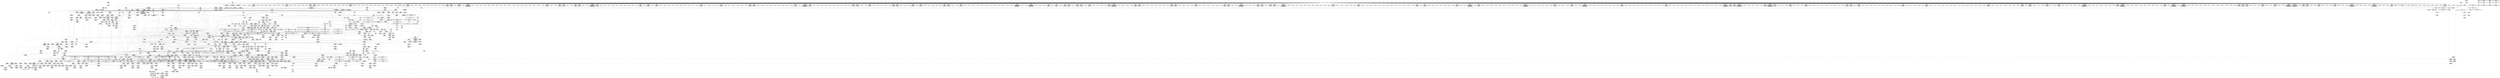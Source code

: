 digraph {
	CE0x529abf0 [shape=record,shape=Mrecord,label="{CE0x529abf0|0:_i16,_56:_i8*,_:_CRE_744,752_|*MultipleSource*|*LoadInst*|security/selinux/hooks.c,1814|security/selinux/hooks.c,1814}"]
	CE0x5216890 [shape=record,shape=Mrecord,label="{CE0x5216890|selinux_inode_rename:_tmp1|*SummSource*}"]
	CE0x52875c0 [shape=record,shape=Mrecord,label="{CE0x52875c0|may_rename:_tmp3|security/selinux/hooks.c,1813|*SummSource*}"]
	CE0x5264df0 [shape=record,shape=Mrecord,label="{CE0x5264df0|current_sid:_tobool1|security/selinux/hooks.c,218|*SummSink*}"]
	CE0x52ee130 [shape=record,shape=Mrecord,label="{CE0x52ee130|may_rename:_type|security/selinux/hooks.c,1818|*SummSink*}"]
	CE0x524a0b0 [shape=record,shape=Mrecord,label="{CE0x524a0b0|_call_void_mcount()_#3|*SummSource*}"]
	CE0x538e4c0 [shape=record,shape=Mrecord,label="{CE0x538e4c0|i64*_getelementptr_inbounds_(_29_x_i64_,_29_x_i64_*___llvm_gcov_ctr228,_i64_0,_i64_26)|*Constant*}"]
	CE0x5338970 [shape=record,shape=Mrecord,label="{CE0x5338970|may_rename:_tmp79|security/selinux/hooks.c,1853|*SummSink*}"]
	CE0x52e9350 [shape=record,shape=Mrecord,label="{CE0x52e9350|0:_i16,_56:_i8*,_:_CRE_922,923_}"]
	CE0x526ad90 [shape=record,shape=Mrecord,label="{CE0x526ad90|_ret_i32_%tmp24,_!dbg_!27742|security/selinux/hooks.c,220}"]
	CE0x5279bf0 [shape=record,shape=Mrecord,label="{CE0x5279bf0|104:_%struct.inode*,_:_CRE_316,317_}"]
	CE0x537fee0 [shape=record,shape=Mrecord,label="{CE0x537fee0|may_rename:_tmp64|security/selinux/hooks.c,1844|*SummSink*}"]
	CE0x5243fd0 [shape=record,shape=Mrecord,label="{CE0x5243fd0|may_rename:_if.end|*SummSource*}"]
	CE0x528f630 [shape=record,shape=Mrecord,label="{CE0x528f630|0:_i16,_56:_i8*,_:_CRE_344,352_|*MultipleSource*|*LoadInst*|security/selinux/hooks.c,1814|security/selinux/hooks.c,1814}"]
	CE0x528a8b0 [shape=record,shape=Mrecord,label="{CE0x528a8b0|0:_i16,_56:_i8*,_:_CRE_253,254_}"]
	CE0x5285260 [shape=record,shape=Mrecord,label="{CE0x5285260|104:_%struct.inode*,_:_CRE_212,213_}"]
	CE0x5286bf0 [shape=record,shape=Mrecord,label="{CE0x5286bf0|104:_%struct.inode*,_:_CRE_264,272_|*MultipleSource*|security/selinux/hooks.c,1814|Function::selinux_inode_rename&Arg::old_dentry::|Function::selinux_inode_rename&Arg::new_dentry::|Function::may_rename&Arg::old_dentry::|Function::may_rename&Arg::new_dentry::}"]
	CE0x53685a0 [shape=record,shape=Mrecord,label="{CE0x53685a0|may_rename:_tmp51|security/selinux/hooks.c,1840|*SummSource*}"]
	CE0x52860a0 [shape=record,shape=Mrecord,label="{CE0x52860a0|104:_%struct.inode*,_:_CRE_224,232_|*MultipleSource*|security/selinux/hooks.c,1814|Function::selinux_inode_rename&Arg::old_dentry::|Function::selinux_inode_rename&Arg::new_dentry::|Function::may_rename&Arg::old_dentry::|Function::may_rename&Arg::new_dentry::}"]
	CE0x52ff8b0 [shape=record,shape=Mrecord,label="{CE0x52ff8b0|may_rename:_d_inode2|security/selinux/hooks.c,1815}"]
	CE0x522b270 [shape=record,shape=Mrecord,label="{CE0x522b270|_ret_i32_%retval.0,_!dbg_!27814|security/selinux/hooks.c,1854|*SummSink*}"]
	CE0x52281e0 [shape=record,shape=Mrecord,label="{CE0x52281e0|_ret_i32_%call,_!dbg_!27716|security/selinux/hooks.c,2800}"]
	CE0x52cecb0 [shape=record,shape=Mrecord,label="{CE0x52cecb0|current_sid:_tmp|*SummSink*}"]
	CE0x5274350 [shape=record,shape=Mrecord,label="{CE0x5274350|0:_i16,_56:_i8*,_:_CRE_891,892_}"]
	CE0x533e460 [shape=record,shape=Mrecord,label="{CE0x533e460|i64_4|*Constant*|*SummSource*}"]
	CE0x527e930 [shape=record,shape=Mrecord,label="{CE0x527e930|0:_i16,_56:_i8*,_:_CRE_16,24_|*MultipleSource*|*LoadInst*|security/selinux/hooks.c,1814|security/selinux/hooks.c,1814}"]
	CE0x536d8c0 [shape=record,shape=Mrecord,label="{CE0x536d8c0|may_rename:_call32|security/selinux/hooks.c,1840|*SummSource*}"]
	CE0x52890e0 [shape=record,shape=Mrecord,label="{CE0x52890e0|0:_i16,_56:_i8*,_:_CRE_208,210_|*MultipleSource*|*LoadInst*|security/selinux/hooks.c,1814|security/selinux/hooks.c,1814}"]
	CE0x531e750 [shape=record,shape=Mrecord,label="{CE0x531e750|i32_10485760|*Constant*|*SummSink*}"]
	CE0x532a060 [shape=record,shape=Mrecord,label="{CE0x532a060|may_rename:_or|security/selinux/hooks.c,1839|*SummSource*}"]
	CE0x533def0 [shape=record,shape=Mrecord,label="{CE0x533def0|i64*_getelementptr_inbounds_(_29_x_i64_,_29_x_i64_*___llvm_gcov_ctr228,_i64_0,_i64_6)|*Constant*|*SummSink*}"]
	CE0x52619c0 [shape=record,shape=Mrecord,label="{CE0x52619c0|get_current:_tmp2|*SummSource*}"]
	CE0x531b3f0 [shape=record,shape=Mrecord,label="{CE0x531b3f0|may_rename:_tmp59|security/selinux/hooks.c,1843|*SummSource*}"]
	CE0x5390350 [shape=record,shape=Mrecord,label="{CE0x5390350|may_rename:_conv46|security/selinux/hooks.c,1845|*SummSource*}"]
	CE0x52e9cd0 [shape=record,shape=Mrecord,label="{CE0x52e9cd0|0:_i16,_56:_i8*,_:_CRE_930,931_}"]
	CE0x5245080 [shape=record,shape=Mrecord,label="{CE0x5245080|i32_0|*Constant*|*SummSink*}"]
	"CONST[source:0(mediator),value:0(static)][purpose:{operation}]"
	CE0x525fc90 [shape=record,shape=Mrecord,label="{CE0x525fc90|may_rename:_if.then}"]
	CE0x528b820 [shape=record,shape=Mrecord,label="{CE0x528b820|0:_i16,_56:_i8*,_:_CRE_266,267_}"]
	CE0x5281100 [shape=record,shape=Mrecord,label="{CE0x5281100|0:_i16,_56:_i8*,_:_CRE_8,12_|*MultipleSource*|*LoadInst*|security/selinux/hooks.c,1814|security/selinux/hooks.c,1814}"]
	CE0x5345330 [shape=record,shape=Mrecord,label="{CE0x5345330|may_rename:_tmp34|security/selinux/hooks.c,1830|*SummSource*}"]
	CE0x528dbc0 [shape=record,shape=Mrecord,label="{CE0x528dbc0|0:_i16,_56:_i8*,_:_CRE_296,297_}"]
	CE0x5277a30 [shape=record,shape=Mrecord,label="{CE0x5277a30|28:_i32,_32:_i16,_:_CRE_32,34_|*MultipleSource*|security/selinux/hooks.c,1814|security/selinux/hooks.c,1814|security/selinux/hooks.c,1825}"]
	CE0x5292500 [shape=record,shape=Mrecord,label="{CE0x5292500|0:_i16,_56:_i8*,_:_CRE_552,553_}"]
	CE0x5272020 [shape=record,shape=Mrecord,label="{CE0x5272020|104:_%struct.inode*,_:_CRE_94,95_}"]
	CE0x529a4a0 [shape=record,shape=Mrecord,label="{CE0x529a4a0|0:_i16,_56:_i8*,_:_CRE_704,712_|*MultipleSource*|*LoadInst*|security/selinux/hooks.c,1814|security/selinux/hooks.c,1814}"]
	CE0x527ba80 [shape=record,shape=Mrecord,label="{CE0x527ba80|0:_i16,_56:_i8*,_:_CRE_155,156_}"]
	CE0x534c9e0 [shape=record,shape=Mrecord,label="{CE0x534c9e0|may_rename:_u23|security/selinux/hooks.c,1836|*SummSource*}"]
	CE0x53451b0 [shape=record,shape=Mrecord,label="{CE0x53451b0|may_rename:_tmp34|security/selinux/hooks.c,1830}"]
	CE0x52898d0 [shape=record,shape=Mrecord,label="{CE0x52898d0|0:_i16,_56:_i8*,_:_CRE_241,242_}"]
	CE0x527cf50 [shape=record,shape=Mrecord,label="{CE0x527cf50|0:_i16,_56:_i8*,_:_CRE_172,173_}"]
	CE0x5369e10 [shape=record,shape=Mrecord,label="{CE0x5369e10|i64*_getelementptr_inbounds_(_29_x_i64_,_29_x_i64_*___llvm_gcov_ctr228,_i64_0,_i64_20)|*Constant*|*SummSource*}"]
	CE0x5271020 [shape=record,shape=Mrecord,label="{CE0x5271020|104:_%struct.inode*,_:_CRE_64,72_|*MultipleSource*|security/selinux/hooks.c,1814|Function::selinux_inode_rename&Arg::old_dentry::|Function::selinux_inode_rename&Arg::new_dentry::|Function::may_rename&Arg::old_dentry::|Function::may_rename&Arg::new_dentry::}"]
	CE0x5340060 [shape=record,shape=Mrecord,label="{CE0x5340060|may_rename:_cmp13|security/selinux/hooks.c,1829}"]
	CE0x5295a10 [shape=record,shape=Mrecord,label="{CE0x5295a10|0:_i16,_56:_i8*,_:_CRE_579,580_}"]
	CE0x5261d60 [shape=record,shape=Mrecord,label="{CE0x5261d60|current_sid:_entry|*SummSink*}"]
	CE0x5323a60 [shape=record,shape=Mrecord,label="{CE0x5323a60|may_rename:_dentry|security/selinux/hooks.c,1820|*SummSource*}"]
	CE0x5281830 [shape=record,shape=Mrecord,label="{CE0x5281830|104:_%struct.inode*,_:_CRE_163,164_}"]
	CE0x52ec990 [shape=record,shape=Mrecord,label="{CE0x52ec990|may_rename:_sid16|security/selinux/hooks.c,1830|*SummSink*}"]
	CE0x52915e0 [shape=record,shape=Mrecord,label="{CE0x52915e0|0:_i16,_56:_i8*,_:_CRE_475,476_}"]
	CE0x52d2090 [shape=record,shape=Mrecord,label="{CE0x52d2090|current_sid:_tmp15|security/selinux/hooks.c,218|*SummSink*}"]
	CE0x5326da0 [shape=record,shape=Mrecord,label="{CE0x5326da0|may_rename:_type|security/selinux/hooks.c,1818|*SummSource*}"]
	CE0x528ec60 [shape=record,shape=Mrecord,label="{CE0x528ec60|0:_i16,_56:_i8*,_:_CRE_310,311_}"]
	CE0x5286ed0 [shape=record,shape=Mrecord,label="{CE0x5286ed0|104:_%struct.inode*,_:_CRE_272,280_|*MultipleSource*|security/selinux/hooks.c,1814|Function::selinux_inode_rename&Arg::old_dentry::|Function::selinux_inode_rename&Arg::new_dentry::|Function::may_rename&Arg::old_dentry::|Function::may_rename&Arg::new_dentry::}"]
	CE0x5263980 [shape=record,shape=Mrecord,label="{CE0x5263980|104:_%struct.inode*,_:_CRE_157,158_}"]
	CE0x5342c30 [shape=record,shape=Mrecord,label="{CE0x5342c30|i64_16777216|*Constant*|*SummSink*}"]
	CE0x536b010 [shape=record,shape=Mrecord,label="{CE0x536b010|may_rename:_d_inode36|security/selinux/hooks.c,1843}"]
	CE0x52e8d60 [shape=record,shape=Mrecord,label="{CE0x52e8d60|0:_i16,_56:_i8*,_:_CRE_917,918_}"]
	CE0x53003a0 [shape=record,shape=Mrecord,label="{CE0x53003a0|may_rename:_i_mode|security/selinux/hooks.c,1815|*SummSink*}"]
	CE0x528a060 [shape=record,shape=Mrecord,label="{CE0x528a060|0:_i16,_56:_i8*,_:_CRE_246,247_}"]
	CE0x531fed0 [shape=record,shape=Mrecord,label="{CE0x531fed0|i64_2|*Constant*|*SummSource*}"]
	CE0x5341a60 [shape=record,shape=Mrecord,label="{CE0x5341a60|may_rename:_tmp75|security/selinux/hooks.c,1850|*SummSource*}"]
	CE0x5377230 [shape=record,shape=Mrecord,label="{CE0x5377230|may_rename:_tmp71|security/selinux/hooks.c,1849}"]
	CE0x52695f0 [shape=record,shape=Mrecord,label="{CE0x52695f0|GLOBAL:_current_sid.__warned|Global_var:current_sid.__warned|*SummSource*}"]
	CE0x533e3f0 [shape=record,shape=Mrecord,label="{CE0x533e3f0|i64_4|*Constant*}"]
	CE0x523e4a0 [shape=record,shape=Mrecord,label="{CE0x523e4a0|_call_void_mcount()_#3}"]
	CE0x526afa0 [shape=record,shape=Mrecord,label="{CE0x526afa0|_ret_i32_%tmp24,_!dbg_!27742|security/selinux/hooks.c,220|*SummSink*}"]
	CE0x5381960 [shape=record,shape=Mrecord,label="{CE0x5381960|i64*_getelementptr_inbounds_(_29_x_i64_,_29_x_i64_*___llvm_gcov_ctr228,_i64_0,_i64_28)|*Constant*|*SummSink*}"]
	CE0x528f810 [shape=record,shape=Mrecord,label="{CE0x528f810|0:_i16,_56:_i8*,_:_CRE_352,360_|*MultipleSource*|*LoadInst*|security/selinux/hooks.c,1814|security/selinux/hooks.c,1814}"]
	CE0x6ea62f0 [shape=record,shape=Mrecord,label="{CE0x6ea62f0|selinux_inode_rename:_tmp3}"]
	CE0x52d6760 [shape=record,shape=Mrecord,label="{CE0x52d6760|current_sid:_cred|security/selinux/hooks.c,218|*SummSource*}"]
	CE0x527b490 [shape=record,shape=Mrecord,label="{CE0x527b490|0:_i16,_56:_i8*,_:_CRE_150,151_}"]
	CE0x528eb30 [shape=record,shape=Mrecord,label="{CE0x528eb30|0:_i16,_56:_i8*,_:_CRE_309,310_}"]
	CE0x52815d0 [shape=record,shape=Mrecord,label="{CE0x52815d0|104:_%struct.inode*,_:_CRE_161,162_}"]
	CE0x5386e40 [shape=record,shape=Mrecord,label="{CE0x5386e40|i64_23|*Constant*}"]
	CE0x527b230 [shape=record,shape=Mrecord,label="{CE0x527b230|0:_i16,_56:_i8*,_:_CRE_148,149_}"]
	CE0x525d6b0 [shape=record,shape=Mrecord,label="{CE0x525d6b0|current_sid:_land.lhs.true}"]
	CE0x536a240 [shape=record,shape=Mrecord,label="{CE0x536a240|may_rename:_tmp57|security/selinux/hooks.c,1842}"]
	CE0x533b360 [shape=record,shape=Mrecord,label="{CE0x533b360|may_rename:_tmp21|security/selinux/hooks.c,1827|*SummSource*}"]
	CE0x52ef1f0 [shape=record,shape=Mrecord,label="{CE0x52ef1f0|i64_10|*Constant*}"]
	CE0x538e890 [shape=record,shape=Mrecord,label="{CE0x538e890|may_rename:_tmp76|security/selinux/hooks.c,1851|*SummSink*}"]
	CE0x5387780 [shape=record,shape=Mrecord,label="{CE0x5387780|may_rename:_i_mode42|security/selinux/hooks.c,1845|*SummSource*}"]
	CE0x52804a0 [shape=record,shape=Mrecord,label="{CE0x52804a0|0:_i16,_56:_i8*,_:_CRE_136,137_}"]
	CE0x5275100 [shape=record,shape=Mrecord,label="{CE0x5275100|may_rename:_tmp62|security/selinux/hooks.c,1843|*SummSource*}"]
	CE0x5376ce0 [shape=record,shape=Mrecord,label="{CE0x5376ce0|may_rename:_tmp70|security/selinux/hooks.c,1849}"]
	CE0x5243d60 [shape=record,shape=Mrecord,label="{CE0x5243d60|may_rename:_land.lhs.true|*SummSink*}"]
	CE0x5300760 [shape=record,shape=Mrecord,label="{CE0x5300760|i32_16384|*Constant*}"]
	CE0x52ea2c0 [shape=record,shape=Mrecord,label="{CE0x52ea2c0|0:_i16,_56:_i8*,_:_CRE_935,936_}"]
	CE0x53870b0 [shape=record,shape=Mrecord,label="{CE0x53870b0|may_rename:_sclass48|security/selinux/hooks.c,1847|*SummSink*}"]
	CE0x5279560 [shape=record,shape=Mrecord,label="{CE0x5279560|104:_%struct.inode*,_:_CRE_310,311_}"]
	CE0x52e9f30 [shape=record,shape=Mrecord,label="{CE0x52e9f30|0:_i16,_56:_i8*,_:_CRE_932,933_}"]
	CE0x52928b0 [shape=record,shape=Mrecord,label="{CE0x52928b0|0:_i16,_56:_i8*,_:_CRE_500,504_|*MultipleSource*|*LoadInst*|security/selinux/hooks.c,1814|security/selinux/hooks.c,1814}"]
	CE0x5279460 [shape=record,shape=Mrecord,label="{CE0x5279460|104:_%struct.inode*,_:_CRE_309,310_}"]
	CE0x528ac40 [shape=record,shape=Mrecord,label="{CE0x528ac40|0:_i16,_56:_i8*,_:_CRE_256,257_}"]
	CE0x522eb80 [shape=record,shape=Mrecord,label="{CE0x522eb80|may_rename:_tmp2|*LoadInst*|security/selinux/hooks.c,1813|*SummSource*}"]
	CE0x52458d0 [shape=record,shape=Mrecord,label="{CE0x52458d0|may_rename:_if.end55|*SummSource*}"]
	CE0x52d8c80 [shape=record,shape=Mrecord,label="{CE0x52d8c80|current_sid:_sid|security/selinux/hooks.c,220}"]
	CE0x5287cb0 [shape=record,shape=Mrecord,label="{CE0x5287cb0|0:_i16,_56:_i8*,_:_CRE_192,193_}"]
	CE0x5281700 [shape=record,shape=Mrecord,label="{CE0x5281700|104:_%struct.inode*,_:_CRE_162,163_}"]
	CE0x5281bc0 [shape=record,shape=Mrecord,label="{CE0x5281bc0|104:_%struct.inode*,_:_CRE_166,167_}"]
	CE0x528f270 [shape=record,shape=Mrecord,label="{CE0x528f270|0:_i16,_56:_i8*,_:_CRE_328,336_|*MultipleSource*|*LoadInst*|security/selinux/hooks.c,1814|security/selinux/hooks.c,1814}"]
	CE0x528cc50 [shape=record,shape=Mrecord,label="{CE0x528cc50|0:_i16,_56:_i8*,_:_CRE_283,284_}"]
	CE0x525f320 [shape=record,shape=Mrecord,label="{CE0x525f320|may_rename:_if.then15}"]
	CE0x538b940 [shape=record,shape=Mrecord,label="{CE0x538b940|current_sid:_do.end}"]
	CE0x5345570 [shape=record,shape=Mrecord,label="{CE0x5345570|i64_12|*Constant*}"]
	CE0x524dac0 [shape=record,shape=Mrecord,label="{CE0x524dac0|may_rename:_tmp14|security/selinux/hooks.c,1823|*SummSink*}"]
	CE0x52e5060 [shape=record,shape=Mrecord,label="{CE0x52e5060|i32_218|*Constant*|*SummSink*}"]
	CE0x531e4b0 [shape=record,shape=Mrecord,label="{CE0x531e4b0|i32_(i32,_i32,_i16,_i32,_%struct.common_audit_data*)*_bitcast_(i32_(i32,_i32,_i16,_i32,_%struct.common_audit_data.495*)*_avc_has_perm_to_i32_(i32,_i32,_i16,_i32,_%struct.common_audit_data*)*)|*Constant*|*SummSink*}"]
	CE0x5271db0 [shape=record,shape=Mrecord,label="{CE0x5271db0|104:_%struct.inode*,_:_CRE_91,92_}"]
	CE0x52965f0 [shape=record,shape=Mrecord,label="{CE0x52965f0|0:_i16,_56:_i8*,_:_CRE_589,590_}"]
	CE0x52ed370 [shape=record,shape=Mrecord,label="{CE0x52ed370|i64_8|*Constant*|*SummSource*}"]
	CE0x5282c60 [shape=record,shape=Mrecord,label="{CE0x5282c60|104:_%struct.inode*,_:_CRE_180,181_}"]
	CE0x5287780 [shape=record,shape=Mrecord,label="{CE0x5287780|i32_5|*Constant*}"]
	CE0x52e9480 [shape=record,shape=Mrecord,label="{CE0x52e9480|0:_i16,_56:_i8*,_:_CRE_923,924_}"]
	CE0x5285130 [shape=record,shape=Mrecord,label="{CE0x5285130|104:_%struct.inode*,_:_CRE_211,212_}"]
	CE0x5227650 [shape=record,shape=Mrecord,label="{CE0x5227650|_call_void_mcount()_#3|*SummSource*}"]
	CE0x5381860 [shape=record,shape=Mrecord,label="{CE0x5381860|i64*_getelementptr_inbounds_(_29_x_i64_,_29_x_i64_*___llvm_gcov_ctr228,_i64_0,_i64_28)|*Constant*|*SummSource*}"]
	CE0x5298990 [shape=record,shape=Mrecord,label="{CE0x5298990|0:_i16,_56:_i8*,_:_CRE_619,620_}"]
	CE0x5299ea0 [shape=record,shape=Mrecord,label="{CE0x5299ea0|0:_i16,_56:_i8*,_:_CRE_684,688_|*MultipleSource*|*LoadInst*|security/selinux/hooks.c,1814|security/selinux/hooks.c,1814}"]
	CE0x538f360 [shape=record,shape=Mrecord,label="{CE0x538f360|may_rename:_conv43|security/selinux/hooks.c,1845}"]
	CE0x5337330 [shape=record,shape=Mrecord,label="{CE0x5337330|may_rename:_tmp26|security/selinux/hooks.c,1829|*SummSink*}"]
	CE0x52d6d00 [shape=record,shape=Mrecord,label="{CE0x52d6d00|current_sid:_tmp21|security/selinux/hooks.c,218}"]
	CE0x526c000 [shape=record,shape=Mrecord,label="{CE0x526c000|current_sid:_bb|*SummSource*}"]
	CE0x533f150 [shape=record,shape=Mrecord,label="{CE0x533f150|may_rename:_tmp78|security/selinux/hooks.c,1853|*SummSource*}"]
	CE0x534c870 [shape=record,shape=Mrecord,label="{CE0x534c870|may_rename:_u23|security/selinux/hooks.c,1836}"]
	CE0x526e9d0 [shape=record,shape=Mrecord,label="{CE0x526e9d0|i64_3|*Constant*}"]
	CE0x5272380 [shape=record,shape=Mrecord,label="{CE0x5272380|104:_%struct.inode*,_:_CRE_104,112_|*MultipleSource*|security/selinux/hooks.c,1814|Function::selinux_inode_rename&Arg::old_dentry::|Function::selinux_inode_rename&Arg::new_dentry::|Function::may_rename&Arg::old_dentry::|Function::may_rename&Arg::new_dentry::}"]
	CE0x5339e70 [shape=record,shape=Mrecord,label="{CE0x5339e70|may_rename:_tmp20|security/selinux/hooks.c,1827}"]
	CE0x52726c0 [shape=record,shape=Mrecord,label="{CE0x52726c0|0:_i16,_56:_i8*,_:_CRE_867,868_}"]
	CE0x534b600 [shape=record,shape=Mrecord,label="{CE0x534b600|may_rename:_call18|security/selinux/hooks.c,1830|*SummSink*}"]
	CE0x5245ab0 [shape=record,shape=Mrecord,label="{CE0x5245ab0|may_rename:_if.then10}"]
	CE0x4a65fd0 [shape=record,shape=Mrecord,label="{CE0x4a65fd0|selinux_inode_rename:_tmp3|*SummSource*}"]
	CE0x528d240 [shape=record,shape=Mrecord,label="{CE0x528d240|0:_i16,_56:_i8*,_:_CRE_288,289_}"]
	CE0x5295550 [shape=record,shape=Mrecord,label="{CE0x5295550|0:_i16,_56:_i8*,_:_CRE_575,576_}"]
	CE0x52945e0 [shape=record,shape=Mrecord,label="{CE0x52945e0|0:_i16,_56:_i8*,_:_CRE_562,563_}"]
	CE0x5387940 [shape=record,shape=Mrecord,label="{CE0x5387940|may_rename:_i_mode42|security/selinux/hooks.c,1845|*SummSink*}"]
	CE0x53437f0 [shape=record,shape=Mrecord,label="{CE0x53437f0|may_rename:_tmp74|security/selinux/hooks.c,1850}"]
	CE0x5244d50 [shape=record,shape=Mrecord,label="{CE0x5244d50|current_sid:_tmp6|security/selinux/hooks.c,218|*SummSink*}"]
	CE0x5246c80 [shape=record,shape=Mrecord,label="{CE0x5246c80|current_sid:_tmp8|security/selinux/hooks.c,218|*SummSource*}"]
	CE0x5323b40 [shape=record,shape=Mrecord,label="{CE0x5323b40|i32_3|*Constant*}"]
	CE0x52cfec0 [shape=record,shape=Mrecord,label="{CE0x52cfec0|current_sid:_tmp13|security/selinux/hooks.c,218|*SummSource*}"]
	CE0x5347470 [shape=record,shape=Mrecord,label="{CE0x5347470|may_rename:_tmp42|security/selinux/hooks.c,1834|*SummSink*}"]
	CE0x5224a70 [shape=record,shape=Mrecord,label="{CE0x5224a70|COLLAPSED:_GCMRE___llvm_gcov_ctr228_internal_global_29_x_i64_zeroinitializer:_elem_0:default:}"]
	CE0x5287de0 [shape=record,shape=Mrecord,label="{CE0x5287de0|0:_i16,_56:_i8*,_:_CRE_193,194_}"]
	CE0x538d120 [shape=record,shape=Mrecord,label="{CE0x538d120|current_sid:_bb|*SummSink*}"]
	CE0x5293420 [shape=record,shape=Mrecord,label="{CE0x5293420|0:_i16,_56:_i8*,_:_CRE_536,540_|*MultipleSource*|*LoadInst*|security/selinux/hooks.c,1814|security/selinux/hooks.c,1814}"]
	CE0x525f910 [shape=record,shape=Mrecord,label="{CE0x525f910|i1_true|*Constant*|*SummSource*}"]
	CE0x527fbb0 [shape=record,shape=Mrecord,label="{CE0x527fbb0|0:_i16,_56:_i8*,_:_CRE_104,112_|*MultipleSource*|*LoadInst*|security/selinux/hooks.c,1814|security/selinux/hooks.c,1814}"]
	CE0x533ce10 [shape=record,shape=Mrecord,label="{CE0x533ce10|may_rename:_tobool12|security/selinux/hooks.c,1829|*SummSink*}"]
	CE0x5245830 [shape=record,shape=Mrecord,label="{CE0x5245830|may_rename:_if.end55}"]
	CE0x5262280 [shape=record,shape=Mrecord,label="{CE0x5262280|current_sid:_tmp6|security/selinux/hooks.c,218}"]
	CE0x5283bd0 [shape=record,shape=Mrecord,label="{CE0x5283bd0|104:_%struct.inode*,_:_CRE_193,194_}"]
	CE0x52d7210 [shape=record,shape=Mrecord,label="{CE0x52d7210|current_sid:_sid|security/selinux/hooks.c,220|*SummSink*}"]
	CE0x52e83e0 [shape=record,shape=Mrecord,label="{CE0x52e83e0|0:_i16,_56:_i8*,_:_CRE_909,910_}"]
	CE0x5274c60 [shape=record,shape=Mrecord,label="{CE0x5274c60|may_rename:_tmp61|security/selinux/hooks.c,1843|*SummSource*}"]
	CE0x529db60 [shape=record,shape=Mrecord,label="{CE0x529db60|may_rename:_tobool33|security/selinux/hooks.c,1841|*SummSink*}"]
	CE0x53497b0 [shape=record,shape=Mrecord,label="{CE0x53497b0|may_rename:_tmp37|security/selinux/hooks.c,1832|*SummSource*}"]
	CE0x52edab0 [shape=record,shape=Mrecord,label="{CE0x52edab0|may_rename:_i_security4|security/selinux/hooks.c,1816}"]
	CE0x5387630 [shape=record,shape=Mrecord,label="{CE0x5387630|may_rename:_i_mode42|security/selinux/hooks.c,1845}"]
	CE0x5388090 [shape=record,shape=Mrecord,label="{CE0x5388090|may_rename:_tmp69|security/selinux/hooks.c,1847}"]
	CE0x52d8740 [shape=record,shape=Mrecord,label="{CE0x52d8740|current_sid:_tmp23|security/selinux/hooks.c,218|*SummSink*}"]
	CE0x527d1b0 [shape=record,shape=Mrecord,label="{CE0x527d1b0|0:_i16,_56:_i8*,_:_CRE_174,175_}"]
	CE0x52ea3f0 [shape=record,shape=Mrecord,label="{CE0x52ea3f0|0:_i16,_56:_i8*,_:_CRE_976,977_}"]
	CE0x5294f60 [shape=record,shape=Mrecord,label="{CE0x5294f60|0:_i16,_56:_i8*,_:_CRE_570,571_}"]
	CE0x528c2d0 [shape=record,shape=Mrecord,label="{CE0x528c2d0|0:_i16,_56:_i8*,_:_CRE_275,276_}"]
	CE0x52ead40 [shape=record,shape=Mrecord,label="{CE0x52ead40|0:_i16,_56:_i8*,_:_CRE_977,978_}"]
	CE0x5294250 [shape=record,shape=Mrecord,label="{CE0x5294250|0:_i16,_56:_i8*,_:_CRE_559,560_}"]
	CE0x533bf20 [shape=record,shape=Mrecord,label="{CE0x533bf20|may_rename:_sclass|security/selinux/hooks.c,1826}"]
	CE0x52ec1d0 [shape=record,shape=Mrecord,label="{CE0x52ec1d0|may_rename:_tmp6|security/selinux/hooks.c,1814}"]
	CE0x525fa80 [shape=record,shape=Mrecord,label="{CE0x525fa80|i1_true|*Constant*|*SummSink*}"]
	CE0x5341280 [shape=record,shape=Mrecord,label="{CE0x5341280|may_rename:_tmp75|security/selinux/hooks.c,1850|*SummSink*}"]
	CE0x5329ac0 [shape=record,shape=Mrecord,label="{CE0x5329ac0|i64_2097152|*Constant*}"]
	CE0x5369bf0 [shape=record,shape=Mrecord,label="{CE0x5369bf0|i64*_getelementptr_inbounds_(_29_x_i64_,_29_x_i64_*___llvm_gcov_ctr228,_i64_0,_i64_20)|*Constant*}"]
	CE0x5235410 [shape=record,shape=Mrecord,label="{CE0x5235410|i64_1|*Constant*}"]
	CE0x52908c0 [shape=record,shape=Mrecord,label="{CE0x52908c0|0:_i16,_56:_i8*,_:_CRE_432,440_|*MultipleSource*|*LoadInst*|security/selinux/hooks.c,1814|security/selinux/hooks.c,1814}"]
	CE0x527c070 [shape=record,shape=Mrecord,label="{CE0x527c070|0:_i16,_56:_i8*,_:_CRE_160,161_}"]
	CE0x531afd0 [shape=record,shape=Mrecord,label="{CE0x531afd0|i64_22|*Constant*|*SummSink*}"]
	CE0x52d6e30 [shape=record,shape=Mrecord,label="{CE0x52d6e30|current_sid:_tmp21|security/selinux/hooks.c,218|*SummSink*}"]
	CE0x53011d0 [shape=record,shape=Mrecord,label="{CE0x53011d0|may_rename:_conv3|security/selinux/hooks.c,1815|*SummSink*}"]
	CE0x5284680 [shape=record,shape=Mrecord,label="{CE0x5284680|104:_%struct.inode*,_:_CRE_202,203_}"]
	CE0x532b1b0 [shape=record,shape=Mrecord,label="{CE0x532b1b0|i64_16|*Constant*|*SummSource*}"]
	CE0x53410f0 [shape=record,shape=Mrecord,label="{CE0x53410f0|i64*_getelementptr_inbounds_(_29_x_i64_,_29_x_i64_*___llvm_gcov_ctr228,_i64_0,_i64_25)|*Constant*|*SummSource*}"]
	CE0x5297300 [shape=record,shape=Mrecord,label="{CE0x5297300|0:_i16,_56:_i8*,_:_CRE_600,601_}"]
	CE0x5297db0 [shape=record,shape=Mrecord,label="{CE0x5297db0|0:_i16,_56:_i8*,_:_CRE_609,610_}"]
	CE0x52e9a70 [shape=record,shape=Mrecord,label="{CE0x52e9a70|0:_i16,_56:_i8*,_:_CRE_928,929_}"]
	CE0x527a310 [shape=record,shape=Mrecord,label="{CE0x527a310|may_rename:_tmp4|*LoadInst*|security/selinux/hooks.c,1814|*SummSink*}"]
	CE0x5295420 [shape=record,shape=Mrecord,label="{CE0x5295420|0:_i16,_56:_i8*,_:_CRE_574,575_}"]
	CE0x536bd40 [shape=record,shape=Mrecord,label="{CE0x536bd40|may_rename:_tmp58|*LoadInst*|security/selinux/hooks.c,1843|*SummSink*}"]
	CE0x5329870 [shape=record,shape=Mrecord,label="{CE0x5329870|may_rename:_conv28|security/selinux/hooks.c,1839|*SummSink*}"]
	CE0x536c1d0 [shape=record,shape=Mrecord,label="{CE0x536c1d0|may_rename:_tobool33|security/selinux/hooks.c,1841}"]
	CE0x5278de0 [shape=record,shape=Mrecord,label="{CE0x5278de0|104:_%struct.inode*,_:_CRE_305,306_}"]
	CE0x531f740 [shape=record,shape=Mrecord,label="{CE0x531f740|may_rename:_tobool|security/selinux/hooks.c,1823}"]
	CE0x52a0750 [shape=record,shape=Mrecord,label="{CE0x52a0750|0:_i16,_56:_i8*,_:_CRE_866,867_}"]
	CE0x52883d0 [shape=record,shape=Mrecord,label="{CE0x52883d0|0:_i16,_56:_i8*,_:_CRE_198,199_}"]
	CE0x5337b40 [shape=record,shape=Mrecord,label="{CE0x5337b40|may_rename:_tmp22|security/selinux/hooks.c,1827|*SummSource*}"]
	CE0x5283380 [shape=record,shape=Mrecord,label="{CE0x5283380|104:_%struct.inode*,_:_CRE_186,187_}"]
	CE0x5225ef0 [shape=record,shape=Mrecord,label="{CE0x5225ef0|selinux_inode_rename:_tmp1}"]
	CE0x52e8510 [shape=record,shape=Mrecord,label="{CE0x52e8510|0:_i16,_56:_i8*,_:_CRE_910,911_}"]
	CE0x53434e0 [shape=record,shape=Mrecord,label="{CE0x53434e0|may_rename:_tmp73|security/selinux/hooks.c,1849|*SummSink*}"]
	CE0x52cc600 [shape=record,shape=Mrecord,label="{CE0x52cc600|i64_4|*Constant*}"]
	CE0x5337960 [shape=record,shape=Mrecord,label="{CE0x5337960|may_rename:_tmp27|security/selinux/hooks.c,1829|*SummSink*}"]
	CE0x528dcf0 [shape=record,shape=Mrecord,label="{CE0x528dcf0|0:_i16,_56:_i8*,_:_CRE_297,298_}"]
	CE0x5327c90 [shape=record,shape=Mrecord,label="{CE0x5327c90|may_rename:_tmp49|security/selinux/hooks.c,1839}"]
	CE0x5224ae0 [shape=record,shape=Mrecord,label="{CE0x5224ae0|may_rename:_tmp|*SummSource*}"]
	CE0x52d0d30 [shape=record,shape=Mrecord,label="{CE0x52d0d30|current_sid:_tmp|*SummSource*}"]
	CE0x5218660 [shape=record,shape=Mrecord,label="{CE0x5218660|selinux_inode_rename:_entry|*SummSink*}"]
	CE0x522a500 [shape=record,shape=Mrecord,label="{CE0x522a500|selinux_inode_rename:_old_dentry|Function::selinux_inode_rename&Arg::old_dentry::}"]
	CE0x536bbd0 [shape=record,shape=Mrecord,label="{CE0x536bbd0|may_rename:_tmp58|*LoadInst*|security/selinux/hooks.c,1843|*SummSource*}"]
	CE0x521f1d0 [shape=record,shape=Mrecord,label="{CE0x521f1d0|selinux_inode_rename:_new_inode|Function::selinux_inode_rename&Arg::new_inode::|*SummSink*}"]
	CE0x52ef080 [shape=record,shape=Mrecord,label="{CE0x52ef080|i64_9|*Constant*|*SummSink*}"]
	CE0x528fdb0 [shape=record,shape=Mrecord,label="{CE0x528fdb0|0:_i16,_56:_i8*,_:_CRE_384,388_|*MultipleSource*|*LoadInst*|security/selinux/hooks.c,1814|security/selinux/hooks.c,1814}"]
	CE0x5215c70 [shape=record,shape=Mrecord,label="{CE0x5215c70|selinux_inode_rename:_entry|*SummSource*}"]
	CE0x5345c80 [shape=record,shape=Mrecord,label="{CE0x5345c80|may_rename:_tmp36|security/selinux/hooks.c,1832|*SummSource*}"]
	CE0x533cf70 [shape=record,shape=Mrecord,label="{CE0x533cf70|may_rename:_call8|security/selinux/hooks.c,1825}"]
	CE0x534ba70 [shape=record,shape=Mrecord,label="{CE0x534ba70|i32_4194304|*Constant*|*SummSink*}"]
	CE0x5328930 [shape=record,shape=Mrecord,label="{CE0x5328930|may_rename:_tmp50|security/selinux/hooks.c,1839}"]
	CE0x52cd670 [shape=record,shape=Mrecord,label="{CE0x52cd670|i64*_getelementptr_inbounds_(_11_x_i64_,_11_x_i64_*___llvm_gcov_ctr125,_i64_0,_i64_1)|*Constant*|*SummSource*}"]
	CE0x52e5e60 [shape=record,shape=Mrecord,label="{CE0x52e5e60|current_sid:_tmp17|security/selinux/hooks.c,218|*SummSource*}"]
	CE0x528e1b0 [shape=record,shape=Mrecord,label="{CE0x528e1b0|0:_i16,_56:_i8*,_:_CRE_301,302_}"]
	CE0x528ed90 [shape=record,shape=Mrecord,label="{CE0x528ed90|0:_i16,_56:_i8*,_:_CRE_311,312_}"]
	CE0x526c440 [shape=record,shape=Mrecord,label="{CE0x526c440|may_rename:_if.then34|*SummSink*}"]
	CE0x5381d60 [shape=record,shape=Mrecord,label="{CE0x5381d60|may_rename:_tmp81|security/selinux/hooks.c,1854}"]
	CE0x5274890 [shape=record,shape=Mrecord,label="{CE0x5274890|may_rename:_tmp60|security/selinux/hooks.c,1843|*SummSink*}"]
	CE0x5274f80 [shape=record,shape=Mrecord,label="{CE0x5274f80|may_rename:_tmp62|security/selinux/hooks.c,1843}"]
	CE0x5261bc0 [shape=record,shape=Mrecord,label="{CE0x5261bc0|current_sid:_entry}"]
	CE0x523df00 [shape=record,shape=Mrecord,label="{CE0x523df00|56:_i8*,_:_CRE_56,64_|*MultipleSource*|Function::may_rename&Arg::old_dir::|security/selinux/hooks.c,1813|Function::selinux_inode_rename&Arg::old_inode::}"]
	CE0x531cb70 [shape=record,shape=Mrecord,label="{CE0x531cb70|avc_has_perm:_requested|Function::avc_has_perm&Arg::requested::|*SummSink*}"]
	CE0x5388020 [shape=record,shape=Mrecord,label="{CE0x5388020|may_rename:_tobool49|security/selinux/hooks.c,1848|*SummSink*}"]
	CE0x52ee610 [shape=record,shape=Mrecord,label="{CE0x52ee610|may_rename:_tmp8|security/selinux/hooks.c,1815|*SummSource*}"]
	CE0x52ef650 [shape=record,shape=Mrecord,label="{CE0x52ef650|may_rename:_tmp30|security/selinux/hooks.c,1829|*SummSink*}"]
	CE0x534ade0 [shape=record,shape=Mrecord,label="{CE0x534ade0|may_rename:_tmp40|security/selinux/hooks.c,1833|*SummSource*}"]
	CE0x53131d0 [shape=record,shape=Mrecord,label="{CE0x53131d0|may_rename:_tmp9|*LoadInst*|security/selinux/hooks.c,1816|*SummSource*}"]
	CE0x52952f0 [shape=record,shape=Mrecord,label="{CE0x52952f0|0:_i16,_56:_i8*,_:_CRE_573,574_}"]
	CE0x5273640 [shape=record,shape=Mrecord,label="{CE0x5273640|0:_i16,_56:_i8*,_:_CRE_880,881_}"]
	CE0x52977c0 [shape=record,shape=Mrecord,label="{CE0x52977c0|0:_i16,_56:_i8*,_:_CRE_604,605_}"]
	CE0x528ab10 [shape=record,shape=Mrecord,label="{CE0x528ab10|0:_i16,_56:_i8*,_:_CRE_255,256_}"]
	CE0x526c690 [shape=record,shape=Mrecord,label="{CE0x526c690|current_sid:_bb}"]
	CE0x52e75a0 [shape=record,shape=Mrecord,label="{CE0x52e75a0|0:_i16,_56:_i8*,_:_CRE_897,898_}"]
	CE0x5260770 [shape=record,shape=Mrecord,label="{CE0x5260770|get_current:_tmp}"]
	CE0x52cbe50 [shape=record,shape=Mrecord,label="{CE0x52cbe50|current_sid:_tmp7|security/selinux/hooks.c,218|*SummSource*}"]
	CE0x52d6830 [shape=record,shape=Mrecord,label="{CE0x52d6830|current_sid:_cred|security/selinux/hooks.c,218|*SummSink*}"]
	CE0x529c850 [shape=record,shape=Mrecord,label="{CE0x529c850|may_rename:_or|security/selinux/hooks.c,1839|*SummSink*}"]
	CE0x5327810 [shape=record,shape=Mrecord,label="{CE0x5327810|may_rename:_tmp48|security/selinux/hooks.c,1838|*SummSource*}"]
	CE0x526ab50 [shape=record,shape=Mrecord,label="{CE0x526ab50|current_sid:_tobool1|security/selinux/hooks.c,218|*SummSource*}"]
	CE0x531b0f0 [shape=record,shape=Mrecord,label="{CE0x531b0f0|i64_21|*Constant*}"]
	CE0x533b1e0 [shape=record,shape=Mrecord,label="{CE0x533b1e0|may_rename:_tmp21|security/selinux/hooks.c,1827}"]
	CE0x52d82d0 [shape=record,shape=Mrecord,label="{CE0x52d82d0|current_sid:_tmp23|security/selinux/hooks.c,218}"]
	CE0x5296130 [shape=record,shape=Mrecord,label="{CE0x5296130|0:_i16,_56:_i8*,_:_CRE_585,586_}"]
	CE0x5326f90 [shape=record,shape=Mrecord,label="{CE0x5326f90|may_rename:_u|security/selinux/hooks.c,1820|*SummSource*}"]
	CE0x5288500 [shape=record,shape=Mrecord,label="{CE0x5288500|0:_i16,_56:_i8*,_:_CRE_199,200_}"]
	CE0x6680790 [shape=record,shape=Mrecord,label="{CE0x6680790|selinux_inode_rename:_tmp|*SummSource*}"]
	CE0x5291040 [shape=record,shape=Mrecord,label="{CE0x5291040|0:_i16,_56:_i8*,_:_CRE_464,472_|*MultipleSource*|*LoadInst*|security/selinux/hooks.c,1814|security/selinux/hooks.c,1814}"]
	CE0x52894c0 [shape=record,shape=Mrecord,label="{CE0x52894c0|0:_i16,_56:_i8*,_:_CRE_224,232_|*MultipleSource*|*LoadInst*|security/selinux/hooks.c,1814|security/selinux/hooks.c,1814}"]
	CE0x534b140 [shape=record,shape=Mrecord,label="{CE0x534b140|i64_11|*Constant*|*SummSink*}"]
	CE0x5267d60 [shape=record,shape=Mrecord,label="{CE0x5267d60|may_rename:_if.end54|*SummSource*}"]
	CE0x5273e90 [shape=record,shape=Mrecord,label="{CE0x5273e90|0:_i16,_56:_i8*,_:_CRE_887,888_}"]
	CE0x531bdd0 [shape=record,shape=Mrecord,label="{CE0x531bdd0|may_rename:_tmp17|security/selinux/hooks.c,1824|*SummSink*}"]
	CE0x533adf0 [shape=record,shape=Mrecord,label="{CE0x533adf0|may_rename:_tmp19|security/selinux/hooks.c,1826}"]
	CE0x5328320 [shape=record,shape=Mrecord,label="{CE0x5328320|i64*_getelementptr_inbounds_(_29_x_i64_,_29_x_i64_*___llvm_gcov_ctr228,_i64_0,_i64_17)|*Constant*|*SummSink*}"]
	CE0x528ff90 [shape=record,shape=Mrecord,label="{CE0x528ff90|0:_i16,_56:_i8*,_:_CRE_392,400_|*MultipleSource*|*LoadInst*|security/selinux/hooks.c,1814|security/selinux/hooks.c,1814}"]
	CE0x52eb060 [shape=record,shape=Mrecord,label="{CE0x52eb060|0:_i16,_56:_i8*,_:_CRE_980,981_}"]
	CE0x538fb80 [shape=record,shape=Mrecord,label="{CE0x538fb80|may_rename:_and44|security/selinux/hooks.c,1845|*SummSink*}"]
	CE0x526a8d0 [shape=record,shape=Mrecord,label="{CE0x526a8d0|current_sid:_tmp8|security/selinux/hooks.c,218|*SummSink*}"]
	CE0x531bb50 [shape=record,shape=Mrecord,label="{CE0x531bb50|may_rename:_tmp16|security/selinux/hooks.c,1824|*SummSource*}"]
	CE0x531b160 [shape=record,shape=Mrecord,label="{CE0x531b160|i64_21|*Constant*|*SummSource*}"]
	CE0x52711f0 [shape=record,shape=Mrecord,label="{CE0x52711f0|104:_%struct.inode*,_:_CRE_72,80_|*MultipleSource*|security/selinux/hooks.c,1814|Function::selinux_inode_rename&Arg::old_dentry::|Function::selinux_inode_rename&Arg::new_dentry::|Function::may_rename&Arg::old_dentry::|Function::may_rename&Arg::new_dentry::}"]
	CE0x654de10 [shape=record,shape=Mrecord,label="{CE0x654de10|selinux_inode_rename:_tmp2}"]
	CE0x528e2e0 [shape=record,shape=Mrecord,label="{CE0x528e2e0|0:_i16,_56:_i8*,_:_CRE_302,303_}"]
	CE0x52d2020 [shape=record,shape=Mrecord,label="{CE0x52d2020|current_sid:_tmp15|security/selinux/hooks.c,218|*SummSource*}"]
	CE0x52eb0d0 [shape=record,shape=Mrecord,label="{CE0x52eb0d0|0:_i16,_56:_i8*,_:_CRE_979,980_}"]
	CE0x531ce60 [shape=record,shape=Mrecord,label="{CE0x531ce60|avc_has_perm:_ssid|Function::avc_has_perm&Arg::ssid::|*SummSource*}"]
	CE0x52ce950 [shape=record,shape=Mrecord,label="{CE0x52ce950|get_current:_tmp3|*SummSource*}"]
	CE0x52da1c0 [shape=record,shape=Mrecord,label="{CE0x52da1c0|current_sid:_tmp24|security/selinux/hooks.c,220|*SummSink*}"]
	CE0x526fac0 [shape=record,shape=Mrecord,label="{CE0x526fac0|may_rename:_i_security40|security/selinux/hooks.c,1844|*SummSink*}"]
	CE0x5248060 [shape=record,shape=Mrecord,label="{CE0x5248060|GLOBAL:___llvm_gcov_ctr228|Global_var:__llvm_gcov_ctr228}"]
	CE0x52ce530 [shape=record,shape=Mrecord,label="{CE0x52ce530|current_sid:_tmp11|security/selinux/hooks.c,218}"]
	CE0x52e7210 [shape=record,shape=Mrecord,label="{CE0x52e7210|0:_i16,_56:_i8*,_:_CRE_894,895_}"]
	CE0x528e410 [shape=record,shape=Mrecord,label="{CE0x528e410|0:_i16,_56:_i8*,_:_CRE_303,304_}"]
	CE0x532afa0 [shape=record,shape=Mrecord,label="{CE0x532afa0|i64_15|*Constant*|*SummSink*}"]
	CE0x52cdb70 [shape=record,shape=Mrecord,label="{CE0x52cdb70|get_current:_tmp2}"]
	CE0x52d65e0 [shape=record,shape=Mrecord,label="{CE0x52d65e0|i32_22|*Constant*|*SummSource*}"]
	CE0x533d260 [shape=record,shape=Mrecord,label="{CE0x533d260|may_rename:_call8|security/selinux/hooks.c,1825|*SummSink*}"]
	CE0x5337020 [shape=record,shape=Mrecord,label="{CE0x5337020|i64_7|*Constant*|*SummSink*}"]
	CE0x5390910 [shape=record,shape=Mrecord,label="{CE0x5390910|may_rename:_sid47|security/selinux/hooks.c,1846|*SummSource*}"]
	CE0x5338560 [shape=record,shape=Mrecord,label="{CE0x5338560|i64*_getelementptr_inbounds_(_29_x_i64_,_29_x_i64_*___llvm_gcov_ctr228,_i64_0,_i64_27)|*Constant*}"]
	"CONST[source:1(input),value:2(dynamic)][purpose:{object}]"
	CE0x52d7ee0 [shape=record,shape=Mrecord,label="{CE0x52d7ee0|current_sid:_tmp22|security/selinux/hooks.c,218|*SummSource*}"]
	CE0x52ef470 [shape=record,shape=Mrecord,label="{CE0x52ef470|may_rename:_tmp30|security/selinux/hooks.c,1829}"]
	CE0x53687a0 [shape=record,shape=Mrecord,label="{CE0x53687a0|may_rename:_tmp51|security/selinux/hooks.c,1840|*SummSink*}"]
	CE0x527a7a0 [shape=record,shape=Mrecord,label="{CE0x527a7a0|0:_i16,_56:_i8*,_:_CRE_139,140_}"]
	CE0x52cedb0 [shape=record,shape=Mrecord,label="{CE0x52cedb0|i64_1|*Constant*}"]
	CE0x52417d0 [shape=record,shape=Mrecord,label="{CE0x52417d0|current_sid:_tobool|security/selinux/hooks.c,218}"]
	CE0x52e89d0 [shape=record,shape=Mrecord,label="{CE0x52e89d0|0:_i16,_56:_i8*,_:_CRE_914,915_}"]
	CE0x5324010 [shape=record,shape=Mrecord,label="{CE0x5324010|i32_3|*Constant*|*SummSource*}"]
	CE0x52e6160 [shape=record,shape=Mrecord,label="{CE0x52e6160|current_sid:_tmp19|security/selinux/hooks.c,218|*SummSource*}"]
	CE0x5298f80 [shape=record,shape=Mrecord,label="{CE0x5298f80|0:_i16,_56:_i8*,_:_CRE_864,865_}"]
	CE0x5301560 [shape=record,shape=Mrecord,label="{CE0x5301560|may_rename:_conv|security/selinux/hooks.c,1815|*SummSource*}"]
	CE0x5369480 [shape=record,shape=Mrecord,label="{CE0x5369480|may_rename:_tmp55|security/selinux/hooks.c,1841|*SummSource*}"]
	CE0x5376270 [shape=record,shape=Mrecord,label="{CE0x5376270|may_rename:_tobool52|security/selinux/hooks.c,1849}"]
	CE0x52d9da0 [shape=record,shape=Mrecord,label="{CE0x52d9da0|current_sid:_tmp24|security/selinux/hooks.c,220}"]
	CE0x527be10 [shape=record,shape=Mrecord,label="{CE0x527be10|0:_i16,_56:_i8*,_:_CRE_158,159_}"]
	CE0x52d9fb0 [shape=record,shape=Mrecord,label="{CE0x52d9fb0|current_sid:_tmp24|security/selinux/hooks.c,220|*SummSource*}"]
	CE0x5262cc0 [shape=record,shape=Mrecord,label="{CE0x5262cc0|104:_%struct.inode*,_:_CRE_146,147_}"]
	CE0x527b950 [shape=record,shape=Mrecord,label="{CE0x527b950|0:_i16,_56:_i8*,_:_CRE_154,155_}"]
	CE0x5301b70 [shape=record,shape=Mrecord,label="{CE0x5301b70|i32_61440|*Constant*|*SummSink*}"]
	CE0x5300f40 [shape=record,shape=Mrecord,label="{CE0x5300f40|may_rename:_conv3|security/selinux/hooks.c,1815}"]
	CE0x529cfa0 [shape=record,shape=Mrecord,label="{CE0x529cfa0|may_rename:_av.0|*SummSink*}"]
	CE0x52cea10 [shape=record,shape=Mrecord,label="{CE0x52cea10|get_current:_tmp3|*SummSink*}"]
	CE0x5369ec0 [shape=record,shape=Mrecord,label="{CE0x5369ec0|i64*_getelementptr_inbounds_(_29_x_i64_,_29_x_i64_*___llvm_gcov_ctr228,_i64_0,_i64_20)|*Constant*|*SummSink*}"]
	CE0x5284ed0 [shape=record,shape=Mrecord,label="{CE0x5284ed0|104:_%struct.inode*,_:_CRE_209,210_}"]
	CE0x526ed00 [shape=record,shape=Mrecord,label="{CE0x526ed00|current_sid:_tmp4|security/selinux/hooks.c,218}"]
	CE0x523e9c0 [shape=record,shape=Mrecord,label="{CE0x523e9c0|i64*_getelementptr_inbounds_(_2_x_i64_,_2_x_i64_*___llvm_gcov_ctr227,_i64_0,_i64_0)|*Constant*|*SummSink*}"]
	CE0x528b230 [shape=record,shape=Mrecord,label="{CE0x528b230|0:_i16,_56:_i8*,_:_CRE_261,262_}"]
	CE0x525dd20 [shape=record,shape=Mrecord,label="{CE0x525dd20|may_rename:_call|security/selinux/hooks.c,1808}"]
	CE0x52d3b60 [shape=record,shape=Mrecord,label="{CE0x52d3b60|current_sid:_tmp18|security/selinux/hooks.c,218|*SummSink*}"]
	CE0x52847b0 [shape=record,shape=Mrecord,label="{CE0x52847b0|104:_%struct.inode*,_:_CRE_203,204_}"]
	CE0x52eddb0 [shape=record,shape=Mrecord,label="{CE0x52eddb0|may_rename:_i_security4|security/selinux/hooks.c,1816|*SummSink*}"]
	CE0x52364d0 [shape=record,shape=Mrecord,label="{CE0x52364d0|i64_0|*Constant*}"]
	CE0x529f230 [shape=record,shape=Mrecord,label="{CE0x529f230|may_rename:_tmp46|security/selinux/hooks.c,1838|*SummSink*}"]
	CE0x52da710 [shape=record,shape=Mrecord,label="{CE0x52da710|get_current:_bb}"]
	CE0x527dff0 [shape=record,shape=Mrecord,label="{CE0x527dff0|0:_i16,_56:_i8*,_:_CRE_186,187_}"]
	CE0x523ec20 [shape=record,shape=Mrecord,label="{CE0x523ec20|GLOBAL:_current_sid|*Constant*|*SummSink*}"]
	CE0x53470a0 [shape=record,shape=Mrecord,label="{CE0x53470a0|i64*_getelementptr_inbounds_(_29_x_i64_,_29_x_i64_*___llvm_gcov_ctr228,_i64_0,_i64_14)|*Constant*}"]
	CE0x531d250 [shape=record,shape=Mrecord,label="{CE0x531d250|avc_has_perm:_tsid|Function::avc_has_perm&Arg::tsid::|*SummSource*}"]
	CE0x5248f20 [shape=record,shape=Mrecord,label="{CE0x5248f20|may_rename:_tmp13|security/selinux/hooks.c,1823|*SummSink*}"]
	CE0x5267a50 [shape=record,shape=Mrecord,label="{CE0x5267a50|current_sid:_tmp3|*SummSource*}"]
	CE0x537fd60 [shape=record,shape=Mrecord,label="{CE0x537fd60|may_rename:_tmp65|security/selinux/hooks.c,1844}"]
	CE0x52eb310 [shape=record,shape=Mrecord,label="{CE0x52eb310|0:_i16,_56:_i8*,_:_CRE_981,982_}"]
	CE0x5267630 [shape=record,shape=Mrecord,label="{CE0x5267630|may_rename:_ad|security/selinux/hooks.c, 1807|*SummSink*}"]
	CE0x5322c30 [shape=record,shape=Mrecord,label="{CE0x5322c30|i8_10|*Constant*|*SummSource*}"]
	CE0x52495d0 [shape=record,shape=Mrecord,label="{CE0x52495d0|GLOBAL:___llvm_gcov_ctr228|Global_var:__llvm_gcov_ctr228|*SummSource*}"]
	CE0x5338c90 [shape=record,shape=Mrecord,label="{CE0x5338c90|may_rename:_tmp79|security/selinux/hooks.c,1853}"]
	CE0x52951c0 [shape=record,shape=Mrecord,label="{CE0x52951c0|0:_i16,_56:_i8*,_:_CRE_572,573_}"]
	CE0x5241da0 [shape=record,shape=Mrecord,label="{CE0x5241da0|i32_0|*Constant*|*SummSource*}"]
	CE0x532aae0 [shape=record,shape=Mrecord,label="{CE0x532aae0|may_rename:_tobool26|security/selinux/hooks.c,1838|*SummSink*}"]
	CE0x5368fe0 [shape=record,shape=Mrecord,label="{CE0x5368fe0|may_rename:_tmp54|security/selinux/hooks.c,1841|*SummSource*}"]
	CE0x526eb00 [shape=record,shape=Mrecord,label="{CE0x526eb00|i64_3|*Constant*|*SummSource*}"]
	CE0x529ca20 [shape=record,shape=Mrecord,label="{CE0x529ca20|may_rename:_conv29|security/selinux/hooks.c,1839|*SummSink*}"]
	CE0x5262730 [shape=record,shape=Mrecord,label="{CE0x5262730|104:_%struct.inode*,_:_CRE_144,145_}"]
	CE0x52280e0 [shape=record,shape=Mrecord,label="{CE0x52280e0|may_rename:_new_dentry|Function::may_rename&Arg::new_dentry::}"]
	CE0x52814a0 [shape=record,shape=Mrecord,label="{CE0x52814a0|104:_%struct.inode*,_:_CRE_160,161_}"]
	CE0x5292e80 [shape=record,shape=Mrecord,label="{CE0x5292e80|0:_i16,_56:_i8*,_:_CRE_512,520_|*MultipleSource*|*LoadInst*|security/selinux/hooks.c,1814|security/selinux/hooks.c,1814}"]
	CE0x525d5c0 [shape=record,shape=Mrecord,label="{CE0x525d5c0|may_rename:_if.then20|*SummSource*}"]
	CE0x532aa00 [shape=record,shape=Mrecord,label="{CE0x532aa00|may_rename:_tobool26|security/selinux/hooks.c,1838|*SummSource*}"]
	CE0x6829a80 [shape=record,shape=Mrecord,label="{CE0x6829a80|i64*_getelementptr_inbounds_(_2_x_i64_,_2_x_i64_*___llvm_gcov_ctr227,_i64_0,_i64_1)|*Constant*|*SummSource*}"]
	CE0x52855f0 [shape=record,shape=Mrecord,label="{CE0x52855f0|104:_%struct.inode*,_:_CRE_215,216_}"]
	CE0x5228250 [shape=record,shape=Mrecord,label="{CE0x5228250|may_rename:_new_dentry|Function::may_rename&Arg::new_dentry::|*SummSink*}"]
	CE0x532ae30 [shape=record,shape=Mrecord,label="{CE0x532ae30|i64_15|*Constant*|*SummSource*}"]
	CE0x521b060 [shape=record,shape=Mrecord,label="{CE0x521b060|_call_void_mcount()_#3}"]
	CE0x52983a0 [shape=record,shape=Mrecord,label="{CE0x52983a0|0:_i16,_56:_i8*,_:_CRE_614,615_}"]
	CE0x529a800 [shape=record,shape=Mrecord,label="{CE0x529a800|0:_i16,_56:_i8*,_:_CRE_728,736_|*MultipleSource*|*LoadInst*|security/selinux/hooks.c,1814|security/selinux/hooks.c,1814}"]
	CE0x5292760 [shape=record,shape=Mrecord,label="{CE0x5292760|0:_i16,_56:_i8*,_:_CRE_496,500_|*MultipleSource*|*LoadInst*|security/selinux/hooks.c,1814|security/selinux/hooks.c,1814}"]
	CE0x5323630 [shape=record,shape=Mrecord,label="{CE0x5323630|may_rename:_sid5|security/selinux/hooks.c,1821}"]
	CE0x52e6ac0 [shape=record,shape=Mrecord,label="{CE0x52e6ac0|i8*_getelementptr_inbounds_(_25_x_i8_,_25_x_i8_*_.str3,_i32_0,_i32_0)|*Constant*}"]
	CE0x52e8640 [shape=record,shape=Mrecord,label="{CE0x52e8640|0:_i16,_56:_i8*,_:_CRE_911,912_}"]
	CE0x5273510 [shape=record,shape=Mrecord,label="{CE0x5273510|0:_i16,_56:_i8*,_:_CRE_879,880_}"]
	CE0x523d800 [shape=record,shape=Mrecord,label="{CE0x523d800|may_rename:_tmp1|*SummSink*}"]
	CE0x5280150 [shape=record,shape=Mrecord,label="{CE0x5280150|0:_i16,_56:_i8*,_:_CRE_128,136_|*MultipleSource*|*LoadInst*|security/selinux/hooks.c,1814|security/selinux/hooks.c,1814}"]
	CE0x52493e0 [shape=record,shape=Mrecord,label="{CE0x52493e0|may_rename:_i_security|security/selinux/hooks.c,1813|*SummSink*}"]
	CE0x526ec90 [shape=record,shape=Mrecord,label="{CE0x526ec90|i64_2|*Constant*}"]
	CE0x526c330 [shape=record,shape=Mrecord,label="{CE0x526c330|may_rename:_if.then34|*SummSource*}"]
	CE0x52497d0 [shape=record,shape=Mrecord,label="{CE0x52497d0|may_rename:_tmp15|security/selinux/hooks.c,1823|*SummSink*}"]
	CE0x5347fa0 [shape=record,shape=Mrecord,label="{CE0x5347fa0|may_rename:_tmp39|security/selinux/hooks.c,1832|*SummSink*}"]
	CE0x52d6050 [shape=record,shape=Mrecord,label="{CE0x52d6050|_ret_%struct.task_struct*_%tmp4,_!dbg_!27714|./arch/x86/include/asm/current.h,14|*SummSink*}"]
	CE0x5339610 [shape=record,shape=Mrecord,label="{CE0x5339610|may_rename:_tmp25|security/selinux/hooks.c,1828|*SummSink*}"]
	CE0x531d6d0 [shape=record,shape=Mrecord,label="{CE0x531d6d0|i16_7|*Constant*|*SummSource*}"]
	CE0x52465e0 [shape=record,shape=Mrecord,label="{CE0x52465e0|get_current:_tmp|*SummSink*}"]
	CE0x5293060 [shape=record,shape=Mrecord,label="{CE0x5293060|0:_i16,_56:_i8*,_:_CRE_520,528_|*MultipleSource*|*LoadInst*|security/selinux/hooks.c,1814|security/selinux/hooks.c,1814}"]
	CE0x5376b70 [shape=record,shape=Mrecord,label="{CE0x5376b70|may_rename:_tobool49|security/selinux/hooks.c,1848|*SummSource*}"]
	CE0x538ae80 [shape=record,shape=Mrecord,label="{CE0x538ae80|current_sid:_tmp16|security/selinux/hooks.c,218|*SummSource*}"]
	CE0x527c5d0 [shape=record,shape=Mrecord,label="{CE0x527c5d0|0:_i16,_56:_i8*,_:_CRE_164,165_}"]
	CE0x52882a0 [shape=record,shape=Mrecord,label="{CE0x52882a0|0:_i16,_56:_i8*,_:_CRE_197,198_}"]
	CE0x525d230 [shape=record,shape=Mrecord,label="{CE0x525d230|current_sid:_if.end|*SummSink*}"]
	CE0x5224b70 [shape=record,shape=Mrecord,label="{CE0x5224b70|may_rename:_bb|*SummSource*}"]
	CE0x522f4c0 [shape=record,shape=Mrecord,label="{CE0x522f4c0|104:_%struct.inode*,_:_CRE_48,52_|*MultipleSource*|security/selinux/hooks.c,1814|Function::selinux_inode_rename&Arg::old_dentry::|Function::selinux_inode_rename&Arg::new_dentry::|Function::may_rename&Arg::old_dentry::|Function::may_rename&Arg::new_dentry::}"]
	CE0x53869b0 [shape=record,shape=Mrecord,label="{CE0x53869b0|i64_24|*Constant*}"]
	CE0x5347800 [shape=record,shape=Mrecord,label="{CE0x5347800|may_rename:_tmp43|security/selinux/hooks.c,1834}"]
	CE0x52990b0 [shape=record,shape=Mrecord,label="{CE0x52990b0|0:_i16,_56:_i8*,_:_CRE_624,628_|*MultipleSource*|*LoadInst*|security/selinux/hooks.c,1814|security/selinux/hooks.c,1814}"]
	CE0x524b900 [shape=record,shape=Mrecord,label="{CE0x524b900|may_rename:_land.lhs.true|*SummSource*}"]
	CE0x5260540 [shape=record,shape=Mrecord,label="{CE0x5260540|may_rename:_if.end22|*SummSource*}"]
	CE0x5318ee0 [shape=record,shape=Mrecord,label="{CE0x5318ee0|may_rename:_tmp11|security/selinux/hooks.c,1821|*SummSink*}"]
	CE0x537f8d0 [shape=record,shape=Mrecord,label="{CE0x537f8d0|may_rename:_i_security40|security/selinux/hooks.c,1844}"]
	CE0x52e7df0 [shape=record,shape=Mrecord,label="{CE0x52e7df0|0:_i16,_56:_i8*,_:_CRE_904,905_}"]
	CE0x522a570 [shape=record,shape=Mrecord,label="{CE0x522a570|selinux_inode_rename:_new_inode|Function::selinux_inode_rename&Arg::new_inode::}"]
	CE0x5273fc0 [shape=record,shape=Mrecord,label="{CE0x5273fc0|0:_i16,_56:_i8*,_:_CRE_888,889_}"]
	CE0x527ccf0 [shape=record,shape=Mrecord,label="{CE0x527ccf0|0:_i16,_56:_i8*,_:_CRE_170,171_}"]
	CE0x52ffd30 [shape=record,shape=Mrecord,label="{CE0x52ffd30|may_rename:_tmp7|*LoadInst*|security/selinux/hooks.c,1815}"]
	CE0x52984d0 [shape=record,shape=Mrecord,label="{CE0x52984d0|0:_i16,_56:_i8*,_:_CRE_615,616_}"]
	CE0x5235480 [shape=record,shape=Mrecord,label="{CE0x5235480|i64_1|*Constant*|*SummSource*}"]
	CE0x5380050 [shape=record,shape=Mrecord,label="{CE0x5380050|may_rename:_d_inode41|security/selinux/hooks.c,1845|*SummSink*}"]
	CE0x5347350 [shape=record,shape=Mrecord,label="{CE0x5347350|i64*_getelementptr_inbounds_(_29_x_i64_,_29_x_i64_*___llvm_gcov_ctr228,_i64_0,_i64_14)|*Constant*|*SummSource*}"]
	CE0x527d670 [shape=record,shape=Mrecord,label="{CE0x527d670|0:_i16,_56:_i8*,_:_CRE_178,179_}"]
	CE0x528b6f0 [shape=record,shape=Mrecord,label="{CE0x528b6f0|0:_i16,_56:_i8*,_:_CRE_265,266_}"]
	CE0x526b270 [shape=record,shape=Mrecord,label="{CE0x526b270|i64*_getelementptr_inbounds_(_11_x_i64_,_11_x_i64_*___llvm_gcov_ctr125,_i64_0,_i64_8)|*Constant*}"]
	CE0x533fbe0 [shape=record,shape=Mrecord,label="{CE0x533fbe0|may_rename:_tmp29|security/selinux/hooks.c,1829|*SummSource*}"]
	CE0x5346110 [shape=record,shape=Mrecord,label="{CE0x5346110|may_rename:_tmp40|security/selinux/hooks.c,1833|*SummSink*}"]
	CE0x525d520 [shape=record,shape=Mrecord,label="{CE0x525d520|may_rename:_if.then20}"]
	CE0x5294710 [shape=record,shape=Mrecord,label="{CE0x5294710|0:_i16,_56:_i8*,_:_CRE_563,564_}"]
	CE0x52e88a0 [shape=record,shape=Mrecord,label="{CE0x52e88a0|0:_i16,_56:_i8*,_:_CRE_913,914_}"]
	CE0x531f390 [shape=record,shape=Mrecord,label="{CE0x531f390|_ret_i32_%retval.0,_!dbg_!27728|security/selinux/avc.c,775|*SummSink*}"]
	CE0x5294e30 [shape=record,shape=Mrecord,label="{CE0x5294e30|0:_i16,_56:_i8*,_:_CRE_569,570_}"]
	CE0x531b1d0 [shape=record,shape=Mrecord,label="{CE0x531b1d0|i64_21|*Constant*|*SummSink*}"]
	CE0x527d7a0 [shape=record,shape=Mrecord,label="{CE0x527d7a0|0:_i16,_56:_i8*,_:_CRE_179,180_}"]
	CE0x52e5aa0 [shape=record,shape=Mrecord,label="{CE0x52e5aa0|current_sid:_tmp17|security/selinux/hooks.c,218}"]
	CE0x527e7f0 [shape=record,shape=Mrecord,label="{CE0x527e7f0|0:_i16,_56:_i8*,_:_CRE_12,16_|*MultipleSource*|*LoadInst*|security/selinux/hooks.c,1814|security/selinux/hooks.c,1814}"]
	CE0x52805d0 [shape=record,shape=Mrecord,label="{CE0x52805d0|may_rename:_i_security1|security/selinux/hooks.c,1814}"]
	CE0x5375f50 [shape=record,shape=Mrecord,label="{CE0x5375f50|may_rename:_tmp63|*LoadInst*|security/selinux/hooks.c,1844|*SummSink*}"]
	CE0x536ba30 [shape=record,shape=Mrecord,label="{CE0x536ba30|may_rename:_d_inode39|security/selinux/hooks.c,1844|*SummSink*}"]
	CE0x5341fe0 [shape=record,shape=Mrecord,label="{CE0x5341fe0|may_rename:_sclass48|security/selinux/hooks.c,1847|*SummSource*}"]
	CE0x5329750 [shape=record,shape=Mrecord,label="{CE0x5329750|may_rename:_conv28|security/selinux/hooks.c,1839|*SummSource*}"]
	CE0x528b100 [shape=record,shape=Mrecord,label="{CE0x528b100|0:_i16,_56:_i8*,_:_CRE_260,261_}"]
	CE0x5266ed0 [shape=record,shape=Mrecord,label="{CE0x5266ed0|may_rename:_if.end35|*SummSource*}"]
	CE0x53904c0 [shape=record,shape=Mrecord,label="{CE0x53904c0|may_rename:_conv46|security/selinux/hooks.c,1845|*SummSink*}"]
	CE0x5300230 [shape=record,shape=Mrecord,label="{CE0x5300230|may_rename:_i_mode|security/selinux/hooks.c,1815|*SummSource*}"]
	CE0x52eab60 [shape=record,shape=Mrecord,label="{CE0x52eab60|0:_i16,_56:_i8*,_:_CRE_968,976_|*MultipleSource*|*LoadInst*|security/selinux/hooks.c,1814|security/selinux/hooks.c,1814}"]
	CE0x5323bb0 [shape=record,shape=Mrecord,label="{CE0x5323bb0|may_rename:_dentry|security/selinux/hooks.c,1820|*SummSink*}"]
	CE0x5282410 [shape=record,shape=Mrecord,label="{CE0x5282410|104:_%struct.inode*,_:_CRE_173,174_}"]
	CE0x5275760 [shape=record,shape=Mrecord,label="{CE0x5275760|may_rename:_sid7|security/selinux/hooks.c,1825}"]
	CE0x533a080 [shape=record,shape=Mrecord,label="{CE0x533a080|may_rename:_tmp20|security/selinux/hooks.c,1827|*SummSink*}"]
	CE0x52158f0 [shape=record,shape=Mrecord,label="{CE0x52158f0|selinux_inode_rename:_call|security/selinux/hooks.c,2800|*SummSink*}"]
	CE0x5337f80 [shape=record,shape=Mrecord,label="{CE0x5337f80|may_rename:_tmp23|security/selinux/hooks.c,1827|*SummSource*}"]
	CE0x5369f30 [shape=record,shape=Mrecord,label="{CE0x5369f30|may_rename:_tmp56|security/selinux/hooks.c,1842|*SummSink*}"]
	CE0x527f2a0 [shape=record,shape=Mrecord,label="{CE0x527f2a0|0:_i16,_56:_i8*,_:_CRE_72,76_|*MultipleSource*|*LoadInst*|security/selinux/hooks.c,1814|security/selinux/hooks.c,1814}"]
	CE0x527a9e0 [shape=record,shape=Mrecord,label="{CE0x527a9e0|0:_i16,_56:_i8*,_:_CRE_141,142_}"]
	CE0x53443e0 [shape=record,shape=Mrecord,label="{CE0x53443e0|may_rename:_call51|security/selinux/hooks.c,1846|*SummSink*}"]
	CE0x52476b0 [shape=record,shape=Mrecord,label="{CE0x52476b0|i64*_getelementptr_inbounds_(_2_x_i64_,_2_x_i64_*___llvm_gcov_ctr98,_i64_0,_i64_1)|*Constant*}"]
	CE0x5326760 [shape=record,shape=Mrecord,label="{CE0x5326760|may_rename:_tmp10|security/selinux/hooks.c,1816}"]
	CE0x533ca50 [shape=record,shape=Mrecord,label="{CE0x533ca50|may_rename:_tmp25|security/selinux/hooks.c,1828}"]
	CE0x5376ed0 [shape=record,shape=Mrecord,label="{CE0x5376ed0|may_rename:_tmp70|security/selinux/hooks.c,1849|*SummSink*}"]
	CE0x5282ec0 [shape=record,shape=Mrecord,label="{CE0x5282ec0|104:_%struct.inode*,_:_CRE_182,183_}"]
	CE0x529d1e0 [shape=record,shape=Mrecord,label="{CE0x529d1e0|may_rename:_sid31|security/selinux/hooks.c,1840}"]
	CE0x522c3e0 [shape=record,shape=Mrecord,label="{CE0x522c3e0|selinux_inode_rename:_old_dentry|Function::selinux_inode_rename&Arg::old_dentry::|*SummSink*}"]
	CE0x5329f60 [shape=record,shape=Mrecord,label="{CE0x5329f60|may_rename:_conv29|security/selinux/hooks.c,1839}"]
	CE0x5298600 [shape=record,shape=Mrecord,label="{CE0x5298600|0:_i16,_56:_i8*,_:_CRE_616,617_}"]
	CE0x52740f0 [shape=record,shape=Mrecord,label="{CE0x52740f0|0:_i16,_56:_i8*,_:_CRE_889,890_}"]
	CE0x532a970 [shape=record,shape=Mrecord,label="{CE0x532a970|may_rename:_tobool26|security/selinux/hooks.c,1838}"]
	CE0x527b5c0 [shape=record,shape=Mrecord,label="{CE0x527b5c0|0:_i16,_56:_i8*,_:_CRE_151,152_}"]
	CE0x5336860 [shape=record,shape=Mrecord,label="{CE0x5336860|may_rename:_tmp18|security/selinux/hooks.c,1825|*SummSource*}"]
	CE0x5279ac0 [shape=record,shape=Mrecord,label="{CE0x5279ac0|104:_%struct.inode*,_:_CRE_315,316_}"]
	CE0x526aac0 [shape=record,shape=Mrecord,label="{CE0x526aac0|current_sid:_tobool1|security/selinux/hooks.c,218}"]
	CE0x52ef9e0 [shape=record,shape=Mrecord,label="{CE0x52ef9e0|may_rename:_tmp31|security/selinux/hooks.c,1829}"]
	CE0x52732b0 [shape=record,shape=Mrecord,label="{CE0x52732b0|0:_i16,_56:_i8*,_:_CRE_877,878_}"]
	CE0x534a570 [shape=record,shape=Mrecord,label="{CE0x534a570|may_rename:_sclass17|security/selinux/hooks.c,1831}"]
	CE0x5247cc0 [shape=record,shape=Mrecord,label="{CE0x5247cc0|i64_0|*Constant*}"]
	CE0x5261a30 [shape=record,shape=Mrecord,label="{CE0x5261a30|get_current:_tmp2|*SummSink*}"]
	CE0x52eef10 [shape=record,shape=Mrecord,label="{CE0x52eef10|i64_9|*Constant*|*SummSource*}"]
	CE0x52cff30 [shape=record,shape=Mrecord,label="{CE0x52cff30|current_sid:_tmp13|security/selinux/hooks.c,218|*SummSink*}"]
	CE0x52ee8c0 [shape=record,shape=Mrecord,label="{CE0x52ee8c0|may_rename:_tmp8|security/selinux/hooks.c,1815|*SummSink*}"]
	CE0x52a0570 [shape=record,shape=Mrecord,label="{CE0x52a0570|0:_i16,_56:_i8*,_:_CRE_865,866_}"]
	CE0x527d540 [shape=record,shape=Mrecord,label="{CE0x527d540|0:_i16,_56:_i8*,_:_CRE_177,178_}"]
	CE0x52d2c40 [shape=record,shape=Mrecord,label="{CE0x52d2c40|_call_void_lockdep_rcu_suspicious(i8*_getelementptr_inbounds_(_25_x_i8_,_25_x_i8_*_.str3,_i32_0,_i32_0),_i32_218,_i8*_getelementptr_inbounds_(_45_x_i8_,_45_x_i8_*_.str12,_i32_0,_i32_0))_#10,_!dbg_!27727|security/selinux/hooks.c,218|*SummSource*}"]
	CE0x5369300 [shape=record,shape=Mrecord,label="{CE0x5369300|may_rename:_tmp55|security/selinux/hooks.c,1841}"]
	CE0x527d8d0 [shape=record,shape=Mrecord,label="{CE0x527d8d0|0:_i16,_56:_i8*,_:_CRE_180,181_}"]
	CE0x5292a40 [shape=record,shape=Mrecord,label="{CE0x5292a40|0:_i16,_56:_i8*,_:_CRE_504,508_|*MultipleSource*|*LoadInst*|security/selinux/hooks.c,1814|security/selinux/hooks.c,1814}"]
	CE0x5318ce0 [shape=record,shape=Mrecord,label="{CE0x5318ce0|may_rename:_tmp11|security/selinux/hooks.c,1821|*SummSource*}"]
	CE0x5341e70 [shape=record,shape=Mrecord,label="{CE0x5341e70|may_rename:_sclass48|security/selinux/hooks.c,1847}"]
	CE0x538e160 [shape=record,shape=Mrecord,label="{CE0x538e160|may_rename:_tmp76|security/selinux/hooks.c,1851|*SummSource*}"]
	CE0x528c8c0 [shape=record,shape=Mrecord,label="{CE0x528c8c0|0:_i16,_56:_i8*,_:_CRE_280,281_}"]
	CE0x5271f20 [shape=record,shape=Mrecord,label="{CE0x5271f20|104:_%struct.inode*,_:_CRE_93,94_}"]
	CE0x52ec160 [shape=record,shape=Mrecord,label="{CE0x52ec160|may_rename:_tmp6|security/selinux/hooks.c,1814|*SummSource*}"]
	CE0x533d580 [shape=record,shape=Mrecord,label="{CE0x533d580|i32_4096|*Constant*|*SummSource*}"]
	CE0x528c400 [shape=record,shape=Mrecord,label="{CE0x528c400|0:_i16,_56:_i8*,_:_CRE_276,277_}"]
	CE0x5338900 [shape=record,shape=Mrecord,label="{CE0x5338900|may_rename:_tmp78|security/selinux/hooks.c,1853|*SummSink*}"]
	CE0x528ba80 [shape=record,shape=Mrecord,label="{CE0x528ba80|0:_i16,_56:_i8*,_:_CRE_268,269_}"]
	CE0x5376e00 [shape=record,shape=Mrecord,label="{CE0x5376e00|may_rename:_tmp70|security/selinux/hooks.c,1849|*SummSource*}"]
	CE0x538c480 [shape=record,shape=Mrecord,label="{CE0x538c480|current_sid:_call|security/selinux/hooks.c,218|*SummSink*}"]
	CE0x52f03f0 [shape=record,shape=Mrecord,label="{CE0x52f03f0|may_rename:_tmp33|security/selinux/hooks.c,1829}"]
	CE0x527ff80 [shape=record,shape=Mrecord,label="{CE0x527ff80|0:_i16,_56:_i8*,_:_CRE_120,128_|*MultipleSource*|*LoadInst*|security/selinux/hooks.c,1814|security/selinux/hooks.c,1814}"]
	CE0x5294aa0 [shape=record,shape=Mrecord,label="{CE0x5294aa0|0:_i16,_56:_i8*,_:_CRE_566,567_}"]
	CE0x5297560 [shape=record,shape=Mrecord,label="{CE0x5297560|0:_i16,_56:_i8*,_:_CRE_602,603_}"]
	CE0x5348ad0 [shape=record,shape=Mrecord,label="{CE0x5348ad0|i64*_getelementptr_inbounds_(_29_x_i64_,_29_x_i64_*___llvm_gcov_ctr228,_i64_0,_i64_13)|*Constant*|*SummSource*}"]
	CE0x52827a0 [shape=record,shape=Mrecord,label="{CE0x52827a0|104:_%struct.inode*,_:_CRE_176,177_}"]
	CE0x528b360 [shape=record,shape=Mrecord,label="{CE0x528b360|0:_i16,_56:_i8*,_:_CRE_262,263_}"]
	CE0x531e250 [shape=record,shape=Mrecord,label="{CE0x531e250|i32_(i32,_i32,_i16,_i32,_%struct.common_audit_data*)*_bitcast_(i32_(i32,_i32,_i16,_i32,_%struct.common_audit_data.495*)*_avc_has_perm_to_i32_(i32,_i32,_i16,_i32,_%struct.common_audit_data*)*)|*Constant*}"]
	CE0x522c260 [shape=record,shape=Mrecord,label="{CE0x522c260|selinux_inode_rename:_old_dentry|Function::selinux_inode_rename&Arg::old_dentry::|*SummSource*}"]
	CE0x52842f0 [shape=record,shape=Mrecord,label="{CE0x52842f0|104:_%struct.inode*,_:_CRE_199,200_}"]
	CE0x53401e0 [shape=record,shape=Mrecord,label="{CE0x53401e0|may_rename:_cmp13|security/selinux/hooks.c,1829|*SummSource*}"]
	CE0x5349410 [shape=record,shape=Mrecord,label="{CE0x5349410|may_rename:_tmp35|security/selinux/hooks.c,1831|*SummSource*}"]
	CE0x527ce20 [shape=record,shape=Mrecord,label="{CE0x527ce20|0:_i16,_56:_i8*,_:_CRE_171,172_}"]
	CE0x537f780 [shape=record,shape=Mrecord,label="{CE0x537f780|may_rename:_tmp64|security/selinux/hooks.c,1844}"]
	CE0x5377c50 [shape=record,shape=Mrecord,label="{CE0x5377c50|may_rename:_tobool37|security/selinux/hooks.c,1843|*SummSource*}"]
	CE0x52ea520 [shape=record,shape=Mrecord,label="{CE0x52ea520|0:_i16,_56:_i8*,_:_CRE_936,944_|*MultipleSource*|*LoadInst*|security/selinux/hooks.c,1814|security/selinux/hooks.c,1814}"]
	CE0x5290e60 [shape=record,shape=Mrecord,label="{CE0x5290e60|0:_i16,_56:_i8*,_:_CRE_456,464_|*MultipleSource*|*LoadInst*|security/selinux/hooks.c,1814|security/selinux/hooks.c,1814}"]
	CE0x521aff0 [shape=record,shape=Mrecord,label="{CE0x521aff0|may_rename:_ad|security/selinux/hooks.c, 1807}"]
	CE0x53009f0 [shape=record,shape=Mrecord,label="{CE0x53009f0|i32_16384|*Constant*|*SummSink*}"]
	CE0x5263160 [shape=record,shape=Mrecord,label="{CE0x5263160|104:_%struct.inode*,_:_CRE_150,151_}"]
	CE0x5312fb0 [shape=record,shape=Mrecord,label="{CE0x5312fb0|may_rename:_tmp9|*LoadInst*|security/selinux/hooks.c,1816}"]
	CE0x538f650 [shape=record,shape=Mrecord,label="{CE0x538f650|may_rename:_conv43|security/selinux/hooks.c,1845|*SummSink*}"]
	CE0x5380580 [shape=record,shape=Mrecord,label="{CE0x5380580|may_rename:_tmp68|security/selinux/hooks.c,1846|*SummSource*}"]
	CE0x53492e0 [shape=record,shape=Mrecord,label="{CE0x53492e0|may_rename:_tmp35|security/selinux/hooks.c,1831}"]
	CE0x5283f60 [shape=record,shape=Mrecord,label="{CE0x5283f60|104:_%struct.inode*,_:_CRE_196,197_}"]
	CE0x536d280 [shape=record,shape=Mrecord,label="{CE0x536d280|may_rename:_tmp52|security/selinux/hooks.c,1841|*SummSource*}"]
	CE0x52eed90 [shape=record,shape=Mrecord,label="{CE0x52eed90|i64_9|*Constant*}"]
	CE0x52d25b0 [shape=record,shape=Mrecord,label="{CE0x52d25b0|i8_1|*Constant*}"]
	CE0x527ca90 [shape=record,shape=Mrecord,label="{CE0x527ca90|0:_i16,_56:_i8*,_:_CRE_168,169_}"]
	CE0x52e5a30 [shape=record,shape=Mrecord,label="{CE0x52e5a30|i64*_getelementptr_inbounds_(_11_x_i64_,_11_x_i64_*___llvm_gcov_ctr125,_i64_0,_i64_9)|*Constant*|*SummSink*}"]
	CE0x5296390 [shape=record,shape=Mrecord,label="{CE0x5296390|0:_i16,_56:_i8*,_:_CRE_587,588_}"]
	CE0x522a390 [shape=record,shape=Mrecord,label="{CE0x522a390|may_rename:_old_dir|Function::may_rename&Arg::old_dir::|*SummSink*}"]
	CE0x52e4d20 [shape=record,shape=Mrecord,label="{CE0x52e4d20|i32_218|*Constant*|*SummSource*}"]
	CE0x5266670 [shape=record,shape=Mrecord,label="{CE0x5266670|may_rename:_if.then38|*SummSink*}"]
	CE0x528c530 [shape=record,shape=Mrecord,label="{CE0x528c530|0:_i16,_56:_i8*,_:_CRE_277,278_}"]
	CE0x5291220 [shape=record,shape=Mrecord,label="{CE0x5291220|0:_i16,_56:_i8*,_:_CRE_473,474_}"]
	CE0x52e2ea0 [shape=record,shape=Mrecord,label="{CE0x52e2ea0|i64*_getelementptr_inbounds_(_2_x_i64_,_2_x_i64_*___llvm_gcov_ctr98,_i64_0,_i64_0)|*Constant*|*SummSink*}"]
	CE0x5266bd0 [shape=record,shape=Mrecord,label="{CE0x5266bd0|may_rename:_if.then53|*SummSource*}"]
	CE0x52f06e0 [shape=record,shape=Mrecord,label="{CE0x52f06e0|may_rename:_tmp33|security/selinux/hooks.c,1829|*SummSink*}"]
	CE0x52e8e90 [shape=record,shape=Mrecord,label="{CE0x52e8e90|0:_i16,_56:_i8*,_:_CRE_918,919_}"]
	CE0x5282a00 [shape=record,shape=Mrecord,label="{CE0x5282a00|104:_%struct.inode*,_:_CRE_178,179_}"]
	CE0x5349680 [shape=record,shape=Mrecord,label="{CE0x5349680|may_rename:_tmp37|security/selinux/hooks.c,1832}"]
	CE0x5288d50 [shape=record,shape=Mrecord,label="{CE0x5288d50|0:_i16,_56:_i8*,_:_CRE_206,207_}"]
	CE0x525e460 [shape=record,shape=Mrecord,label="{CE0x525e460|may_rename:_if.then27|*SummSink*}"]
	CE0x531f970 [shape=record,shape=Mrecord,label="{CE0x531f970|may_rename:_tobool|security/selinux/hooks.c,1823|*SummSource*}"]
	CE0x52d4470 [shape=record,shape=Mrecord,label="{CE0x52d4470|current_sid:_tmp19|security/selinux/hooks.c,218|*SummSink*}"]
	CE0x529b190 [shape=record,shape=Mrecord,label="{CE0x529b190|0:_i16,_56:_i8*,_:_CRE_768,776_|*MultipleSource*|*LoadInst*|security/selinux/hooks.c,1814|security/selinux/hooks.c,1814}"]
	CE0x5377e10 [shape=record,shape=Mrecord,label="{CE0x5377e10|may_rename:_tobool37|security/selinux/hooks.c,1843|*SummSink*}"]
	CE0x523dbd0 [shape=record,shape=Mrecord,label="{CE0x523dbd0|GLOBAL:_may_rename|*Constant*|*SummSource*}"]
	CE0x52d6410 [shape=record,shape=Mrecord,label="{CE0x52d6410|i32_78|*Constant*|*SummSource*}"]
	CE0x5318ae0 [shape=record,shape=Mrecord,label="{CE0x5318ae0|may_rename:_tmp11|security/selinux/hooks.c,1821}"]
	CE0x52e4240 [shape=record,shape=Mrecord,label="{CE0x52e4240|_call_void_lockdep_rcu_suspicious(i8*_getelementptr_inbounds_(_25_x_i8_,_25_x_i8_*_.str3,_i32_0,_i32_0),_i32_218,_i8*_getelementptr_inbounds_(_45_x_i8_,_45_x_i8_*_.str12,_i32_0,_i32_0))_#10,_!dbg_!27727|security/selinux/hooks.c,218|*SummSink*}"]
	CE0x5274dd0 [shape=record,shape=Mrecord,label="{CE0x5274dd0|may_rename:_tmp61|security/selinux/hooks.c,1843|*SummSink*}"]
	CE0x5284420 [shape=record,shape=Mrecord,label="{CE0x5284420|104:_%struct.inode*,_:_CRE_200,201_}"]
	CE0x5236780 [shape=record,shape=Mrecord,label="{CE0x5236780|GLOBAL:___llvm_gcov_ctr125|Global_var:__llvm_gcov_ctr125|*SummSource*}"]
	CE0x5348b80 [shape=record,shape=Mrecord,label="{CE0x5348b80|i64*_getelementptr_inbounds_(_29_x_i64_,_29_x_i64_*___llvm_gcov_ctr228,_i64_0,_i64_13)|*Constant*|*SummSink*}"]
	CE0x531cdc0 [shape=record,shape=Mrecord,label="{CE0x531cdc0|avc_has_perm:_ssid|Function::avc_has_perm&Arg::ssid::}"]
	CE0x536a6d0 [shape=record,shape=Mrecord,label="{CE0x536a6d0|may_rename:_tmp57|security/selinux/hooks.c,1842|*SummSource*}"]
	CE0x5261c80 [shape=record,shape=Mrecord,label="{CE0x5261c80|current_sid:_entry|*SummSource*}"]
	CE0x52e6e20 [shape=record,shape=Mrecord,label="{CE0x52e6e20|i8*_getelementptr_inbounds_(_25_x_i8_,_25_x_i8_*_.str3,_i32_0,_i32_0)|*Constant*|*SummSource*}"]
	CE0x53008c0 [shape=record,shape=Mrecord,label="{CE0x53008c0|i32_16384|*Constant*|*SummSource*}"]
	CE0x521e380 [shape=record,shape=Mrecord,label="{CE0x521e380|COLLAPSED:_GCMRE___llvm_gcov_ctr125_internal_global_11_x_i64_zeroinitializer:_elem_0:default:}"]
	CE0x5286300 [shape=record,shape=Mrecord,label="{CE0x5286300|104:_%struct.inode*,_:_CRE_240,248_|*MultipleSource*|security/selinux/hooks.c,1814|Function::selinux_inode_rename&Arg::old_dentry::|Function::selinux_inode_rename&Arg::new_dentry::|Function::may_rename&Arg::old_dentry::|Function::may_rename&Arg::new_dentry::}"]
	CE0x52991e0 [shape=record,shape=Mrecord,label="{CE0x52991e0|0:_i16,_56:_i8*,_:_CRE_632,640_|*MultipleSource*|*LoadInst*|security/selinux/hooks.c,1814|security/selinux/hooks.c,1814}"]
	CE0x53415a0 [shape=record,shape=Mrecord,label="{CE0x53415a0|may_rename:_tmp75|security/selinux/hooks.c,1850}"]
	CE0x531d9a0 [shape=record,shape=Mrecord,label="{CE0x531d9a0|avc_has_perm:_tclass|Function::avc_has_perm&Arg::tclass::}"]
	CE0x5216930 [shape=record,shape=Mrecord,label="{CE0x5216930|selinux_inode_rename:_tmp1|*SummSink*}"]
	CE0x5249660 [shape=record,shape=Mrecord,label="{CE0x5249660|may_rename:_tmp15|security/selinux/hooks.c,1823|*SummSource*}"]
	CE0x53360b0 [shape=record,shape=Mrecord,label="{CE0x53360b0|i32_4|*Constant*|*SummSink*}"]
	CE0x5291820 [shape=record,shape=Mrecord,label="{CE0x5291820|0:_i16,_56:_i8*,_:_CRE_477,478_}"]
	CE0x5329ea0 [shape=record,shape=Mrecord,label="{CE0x5329ea0|may_rename:_or|security/selinux/hooks.c,1839}"]
	CE0x5288760 [shape=record,shape=Mrecord,label="{CE0x5288760|0:_i16,_56:_i8*,_:_CRE_201,202_}"]
	CE0x528de20 [shape=record,shape=Mrecord,label="{CE0x528de20|0:_i16,_56:_i8*,_:_CRE_298,299_}"]
	CE0x5274480 [shape=record,shape=Mrecord,label="{CE0x5274480|0:_i16,_56:_i8*,_:_CRE_892,893_}"]
	CE0x525fb40 [shape=record,shape=Mrecord,label="{CE0x525fb40|may_rename:_if.then10|*SummSink*}"]
	CE0x53292d0 [shape=record,shape=Mrecord,label="{CE0x53292d0|i32_9437184|*Constant*|*SummSource*}"]
	CE0x53801e0 [shape=record,shape=Mrecord,label="{CE0x53801e0|may_rename:_tmp66|*LoadInst*|security/selinux/hooks.c,1845}"]
	CE0x5327980 [shape=record,shape=Mrecord,label="{CE0x5327980|may_rename:_tmp48|security/selinux/hooks.c,1838|*SummSink*}"]
	CE0x523dc90 [shape=record,shape=Mrecord,label="{CE0x523dc90|GLOBAL:_may_rename|*Constant*|*SummSink*}"]
	CE0x525cf50 [shape=record,shape=Mrecord,label="{CE0x525cf50|current_sid:_do.body|*SummSource*}"]
	CE0x52cd450 [shape=record,shape=Mrecord,label="{CE0x52cd450|current_sid:_tmp1|*SummSink*}"]
	CE0x5294d00 [shape=record,shape=Mrecord,label="{CE0x5294d00|0:_i16,_56:_i8*,_:_CRE_568,569_}"]
	CE0x538feb0 [shape=record,shape=Mrecord,label="{CE0x538feb0|may_rename:_cmp45|security/selinux/hooks.c,1845|*SummSource*}"]
	CE0x5296980 [shape=record,shape=Mrecord,label="{CE0x5296980|0:_i16,_56:_i8*,_:_CRE_592,593_}"]
	CE0x5349d20 [shape=record,shape=Mrecord,label="{CE0x5349d20|may_rename:_tmp38|security/selinux/hooks.c,1832|*SummSource*}"]
	CE0x531de80 [shape=record,shape=Mrecord,label="{CE0x531de80|may_rename:_call6|security/selinux/hooks.c,1821}"]
	CE0x5247750 [shape=record,shape=Mrecord,label="{CE0x5247750|i64*_getelementptr_inbounds_(_2_x_i64_,_2_x_i64_*___llvm_gcov_ctr98,_i64_0,_i64_1)|*Constant*|*SummSource*}"]
	CE0x528d5d0 [shape=record,shape=Mrecord,label="{CE0x528d5d0|0:_i16,_56:_i8*,_:_CRE_291,292_}"]
	CE0x52e8770 [shape=record,shape=Mrecord,label="{CE0x52e8770|0:_i16,_56:_i8*,_:_CRE_912,913_}"]
	CE0x525f640 [shape=record,shape=Mrecord,label="{CE0x525f640|may_rename:_if.end11|*SummSink*}"]
	CE0x5226eb0 [shape=record,shape=Mrecord,label="{CE0x5226eb0|i64*_getelementptr_inbounds_(_2_x_i64_,_2_x_i64_*___llvm_gcov_ctr227,_i64_0,_i64_0)|*Constant*}"]
	CE0x5337220 [shape=record,shape=Mrecord,label="{CE0x5337220|may_rename:_tmp26|security/selinux/hooks.c,1829|*SummSource*}"]
	CE0x52d63a0 [shape=record,shape=Mrecord,label="{CE0x52d63a0|i32_78|*Constant*|*SummSink*}"]
	CE0x534a6e0 [shape=record,shape=Mrecord,label="{CE0x534a6e0|may_rename:_sclass17|security/selinux/hooks.c,1831|*SummSource*}"]
	CE0x52d2bd0 [shape=record,shape=Mrecord,label="{CE0x52d2bd0|_call_void_lockdep_rcu_suspicious(i8*_getelementptr_inbounds_(_25_x_i8_,_25_x_i8_*_.str3,_i32_0,_i32_0),_i32_218,_i8*_getelementptr_inbounds_(_45_x_i8_,_45_x_i8_*_.str12,_i32_0,_i32_0))_#10,_!dbg_!27727|security/selinux/hooks.c,218}"]
	CE0x528bce0 [shape=record,shape=Mrecord,label="{CE0x528bce0|0:_i16,_56:_i8*,_:_CRE_270,271_}"]
	CE0x53010a0 [shape=record,shape=Mrecord,label="{CE0x53010a0|may_rename:_conv3|security/selinux/hooks.c,1815|*SummSource*}"]
	CE0x527dd90 [shape=record,shape=Mrecord,label="{CE0x527dd90|0:_i16,_56:_i8*,_:_CRE_184,185_}"]
	CE0x529add0 [shape=record,shape=Mrecord,label="{CE0x529add0|0:_i16,_56:_i8*,_:_CRE_752,756_|*MultipleSource*|*LoadInst*|security/selinux/hooks.c,1814|security/selinux/hooks.c,1814}"]
	CE0x529fe50 [shape=record,shape=Mrecord,label="{CE0x529fe50|0:_i16,_56:_i8*,_:_CRE_832,840_|*MultipleSource*|*LoadInst*|security/selinux/hooks.c,1814|security/selinux/hooks.c,1814}"]
	CE0x5263390 [shape=record,shape=Mrecord,label="{CE0x5263390|104:_%struct.inode*,_:_CRE_152,153_}"]
	CE0x5288170 [shape=record,shape=Mrecord,label="{CE0x5288170|0:_i16,_56:_i8*,_:_CRE_196,197_}"]
	CE0x528f9c0 [shape=record,shape=Mrecord,label="{CE0x528f9c0|0:_i16,_56:_i8*,_:_CRE_360,376_|*MultipleSource*|*LoadInst*|security/selinux/hooks.c,1814|security/selinux/hooks.c,1814}"]
	CE0x524b860 [shape=record,shape=Mrecord,label="{CE0x524b860|may_rename:_land.lhs.true}"]
	CE0x524ded0 [shape=record,shape=Mrecord,label="{CE0x524ded0|may_rename:_i_security|security/selinux/hooks.c,1813|*SummSource*}"]
	CE0x5386f60 [shape=record,shape=Mrecord,label="{CE0x5386f60|i64_23|*Constant*|*SummSink*}"]
	CE0x5346c60 [shape=record,shape=Mrecord,label="{CE0x5346c60|may_rename:_tmp42|security/selinux/hooks.c,1834|*SummSource*}"]
	CE0x528b490 [shape=record,shape=Mrecord,label="{CE0x528b490|0:_i16,_56:_i8*,_:_CRE_263,264_}"]
	CE0x5297b50 [shape=record,shape=Mrecord,label="{CE0x5297b50|0:_i16,_56:_i8*,_:_CRE_607,608_}"]
	CE0x527da00 [shape=record,shape=Mrecord,label="{CE0x527da00|0:_i16,_56:_i8*,_:_CRE_181,182_}"]
	CE0x5266cc0 [shape=record,shape=Mrecord,label="{CE0x5266cc0|may_rename:_if.then53|*SummSink*}"]
	CE0x5245b50 [shape=record,shape=Mrecord,label="{CE0x5245b50|may_rename:_if.then10|*SummSource*}"]
	CE0x529b7a0 [shape=record,shape=Mrecord,label="{CE0x529b7a0|may_rename:_tmp45|security/selinux/hooks.c,1838}"]
	CE0x52d70b0 [shape=record,shape=Mrecord,label="{CE0x52d70b0|current_sid:_tmp21|security/selinux/hooks.c,218|*SummSource*}"]
	CE0x5228450 [shape=record,shape=Mrecord,label="{CE0x5228450|_ret_i32_%retval.0,_!dbg_!27814|security/selinux/hooks.c,1854|*SummSource*}"]
	CE0x5386940 [shape=record,shape=Mrecord,label="{CE0x5386940|may_rename:_tmp74|security/selinux/hooks.c,1850|*SummSource*}"]
	CE0x52ce8e0 [shape=record,shape=Mrecord,label="{CE0x52ce8e0|get_current:_tmp3}"]
	CE0x5387120 [shape=record,shape=Mrecord,label="{CE0x5387120|may_rename:_tmp68|security/selinux/hooks.c,1846}"]
	CE0x5386ca0 [shape=record,shape=Mrecord,label="{CE0x5386ca0|i64_24|*Constant*|*SummSink*}"]
	CE0x52e7a60 [shape=record,shape=Mrecord,label="{CE0x52e7a60|0:_i16,_56:_i8*,_:_CRE_901,902_}"]
	CE0x527c830 [shape=record,shape=Mrecord,label="{CE0x527c830|0:_i16,_56:_i8*,_:_CRE_166,167_}"]
	CE0x5244f00 [shape=record,shape=Mrecord,label="{CE0x5244f00|current_sid:_tmp7|security/selinux/hooks.c,218}"]
	CE0x5274ae0 [shape=record,shape=Mrecord,label="{CE0x5274ae0|may_rename:_tmp61|security/selinux/hooks.c,1843}"]
	CE0x529f8b0 [shape=record,shape=Mrecord,label="{CE0x529f8b0|0:_i16,_56:_i8*,_:_CRE_808,816_|*MultipleSource*|*LoadInst*|security/selinux/hooks.c,1814|security/selinux/hooks.c,1814}"]
	CE0x527edb0 [shape=record,shape=Mrecord,label="{CE0x527edb0|0:_i16,_56:_i8*,_:_CRE_48,56_|*MultipleSource*|*LoadInst*|security/selinux/hooks.c,1814|security/selinux/hooks.c,1814}"]
	CE0x534b490 [shape=record,shape=Mrecord,label="{CE0x534b490|may_rename:_call18|security/selinux/hooks.c,1830|*SummSource*}"]
	CE0x52d5a10 [shape=record,shape=Mrecord,label="{CE0x52d5a10|get_current:_entry}"]
	CE0x52d8020 [shape=record,shape=Mrecord,label="{CE0x52d8020|current_sid:_tmp22|security/selinux/hooks.c,218|*SummSink*}"]
	CE0x531fda0 [shape=record,shape=Mrecord,label="{CE0x531fda0|i64_2|*Constant*}"]
	CE0x52e7f20 [shape=record,shape=Mrecord,label="{CE0x52e7f20|0:_i16,_56:_i8*,_:_CRE_905,906_}"]
	CE0x52e70e0 [shape=record,shape=Mrecord,label="{CE0x52e70e0|0:_i16,_56:_i8*,_:_CRE_893,894_}"]
	CE0x52d5790 [shape=record,shape=Mrecord,label="{CE0x52d5790|GLOBAL:_get_current|*Constant*|*SummSource*}"]
	CE0x52e45c0 [shape=record,shape=Mrecord,label="{CE0x52e45c0|GLOBAL:_lockdep_rcu_suspicious|*Constant*}"]
	CE0x5233600 [shape=record,shape=Mrecord,label="{CE0x5233600|_call_void_mcount()_#3|*SummSink*}"]
	CE0x52d6570 [shape=record,shape=Mrecord,label="{CE0x52d6570|current_sid:_cred|security/selinux/hooks.c,218}"]
	CE0x5326cc0 [shape=record,shape=Mrecord,label="{CE0x5326cc0|may_rename:_type|security/selinux/hooks.c,1818}"]
	CE0x5260650 [shape=record,shape=Mrecord,label="{CE0x5260650|may_rename:_if.end22|*SummSink*}"]
	CE0x5294120 [shape=record,shape=Mrecord,label="{CE0x5294120|0:_i16,_56:_i8*,_:_CRE_558,559_}"]
	CE0x52994c0 [shape=record,shape=Mrecord,label="{CE0x52994c0|0:_i16,_56:_i8*,_:_CRE_648,656_|*MultipleSource*|*LoadInst*|security/selinux/hooks.c,1814|security/selinux/hooks.c,1814}"]
	CE0x5327f80 [shape=record,shape=Mrecord,label="{CE0x5327f80|i64*_getelementptr_inbounds_(_29_x_i64_,_29_x_i64_*___llvm_gcov_ctr228,_i64_0,_i64_17)|*Constant*}"]
	CE0x5274220 [shape=record,shape=Mrecord,label="{CE0x5274220|0:_i16,_56:_i8*,_:_CRE_890,891_}"]
	CE0x5267800 [shape=record,shape=Mrecord,label="{CE0x5267800|current_sid:_call|security/selinux/hooks.c,218}"]
	CE0x5299ab0 [shape=record,shape=Mrecord,label="{CE0x5299ab0|0:_i16,_56:_i8*,_:_CRE_672,680_|*MultipleSource*|*LoadInst*|security/selinux/hooks.c,1814|security/selinux/hooks.c,1814}"]
	CE0x5240e70 [shape=record,shape=Mrecord,label="{CE0x5240e70|may_rename:_old_dentry|Function::may_rename&Arg::old_dentry::}"]
	CE0x528d700 [shape=record,shape=Mrecord,label="{CE0x528d700|0:_i16,_56:_i8*,_:_CRE_292,293_}"]
	CE0x53133f0 [shape=record,shape=Mrecord,label="{CE0x53133f0|may_rename:_tmp9|*LoadInst*|security/selinux/hooks.c,1816|*SummSink*}"]
	CE0x538c590 [shape=record,shape=Mrecord,label="{CE0x538c590|current_sid:_tobool|security/selinux/hooks.c,218|*SummSink*}"]
	CE0x527ab10 [shape=record,shape=Mrecord,label="{CE0x527ab10|0:_i16,_56:_i8*,_:_CRE_142,143_}"]
	CE0x5294840 [shape=record,shape=Mrecord,label="{CE0x5294840|0:_i16,_56:_i8*,_:_CRE_564,565_}"]
	CE0x53421c0 [shape=record,shape=Mrecord,label="{CE0x53421c0|i64_1024|*Constant*|*SummSource*}"]
	CE0x527b6f0 [shape=record,shape=Mrecord,label="{CE0x527b6f0|0:_i16,_56:_i8*,_:_CRE_152,153_}"]
	CE0x525e750 [shape=record,shape=Mrecord,label="{CE0x525e750|GLOBAL:___llvm_gcov_ctr125|Global_var:__llvm_gcov_ctr125|*SummSink*}"]
	CE0x52ebff0 [shape=record,shape=Mrecord,label="{CE0x52ebff0|may_rename:_tmp5|security/selinux/hooks.c,1814|*SummSink*}"]
	CE0x53ba040 [shape=record,shape=Mrecord,label="{CE0x53ba040|get_current:_tmp1|*SummSink*}"]
	CE0x52d6f20 [shape=record,shape=Mrecord,label="{CE0x52d6f20|i32_22|*Constant*}"]
	CE0x526b330 [shape=record,shape=Mrecord,label="{CE0x526b330|i64*_getelementptr_inbounds_(_11_x_i64_,_11_x_i64_*___llvm_gcov_ctr125,_i64_0,_i64_8)|*Constant*|*SummSource*}"]
	CE0x528a650 [shape=record,shape=Mrecord,label="{CE0x528a650|0:_i16,_56:_i8*,_:_CRE_251,252_}"]
	CE0x52eba20 [shape=record,shape=Mrecord,label="{CE0x52eba20|0:_i16,_56:_i8*,_:_CRE_992,1000_|*MultipleSource*|*LoadInst*|security/selinux/hooks.c,1814|security/selinux/hooks.c,1814}"]
	CE0x534a040 [shape=record,shape=Mrecord,label="{CE0x534a040|may_rename:_tmp39|security/selinux/hooks.c,1832}"]
	CE0x529fa90 [shape=record,shape=Mrecord,label="{CE0x529fa90|0:_i16,_56:_i8*,_:_CRE_816,824_|*MultipleSource*|*LoadInst*|security/selinux/hooks.c,1814|security/selinux/hooks.c,1814}"]
	CE0x5268090 [shape=record,shape=Mrecord,label="{CE0x5268090|current_sid:_tmp2}"]
	CE0x525f490 [shape=record,shape=Mrecord,label="{CE0x525f490|may_rename:_if.then15|*SummSink*}"]
	CE0x52ef260 [shape=record,shape=Mrecord,label="{CE0x52ef260|i64_10|*Constant*|*SummSource*}"]
	CE0x5346cd0 [shape=record,shape=Mrecord,label="{CE0x5346cd0|may_rename:_tmp42|security/selinux/hooks.c,1834}"]
	CE0x5387d00 [shape=record,shape=Mrecord,label="{CE0x5387d00|may_rename:_tmp67|security/selinux/hooks.c,1845|*SummSource*}"]
	CE0x538e1d0 [shape=record,shape=Mrecord,label="{CE0x538e1d0|may_rename:_tmp76|security/selinux/hooks.c,1851}"]
	CE0x52eb670 [shape=record,shape=Mrecord,label="{CE0x52eb670|may_rename:_tmp5|security/selinux/hooks.c,1814}"]
	CE0x5282080 [shape=record,shape=Mrecord,label="{CE0x5282080|104:_%struct.inode*,_:_CRE_170,171_}"]
	CE0x52e82b0 [shape=record,shape=Mrecord,label="{CE0x52e82b0|0:_i16,_56:_i8*,_:_CRE_908,909_}"]
	CE0x525f5a0 [shape=record,shape=Mrecord,label="{CE0x525f5a0|may_rename:_if.end11|*SummSource*}"]
	CE0x5292ca0 [shape=record,shape=Mrecord,label="{CE0x5292ca0|0:_i16,_56:_i8*,_:_CRE_508,512_|*MultipleSource*|*LoadInst*|security/selinux/hooks.c,1814|security/selinux/hooks.c,1814}"]
	CE0x536ae20 [shape=record,shape=Mrecord,label="{CE0x536ae20|may_rename:_d_inode36|security/selinux/hooks.c,1843|*SummSink*}"]
	CE0x528eec0 [shape=record,shape=Mrecord,label="{CE0x528eec0|0:_i16,_56:_i8*,_:_CRE_472,473_}"]
	CE0x5229530 [shape=record,shape=Mrecord,label="{CE0x5229530|selinux_inode_rename:_new_dentry|Function::selinux_inode_rename&Arg::new_dentry::}"]
	CE0x538dc20 [shape=record,shape=Mrecord,label="{CE0x538dc20|may_rename:_d_inode41|security/selinux/hooks.c,1845|*SummSource*}"]
	CE0x52d39f0 [shape=record,shape=Mrecord,label="{CE0x52d39f0|current_sid:_tmp18|security/selinux/hooks.c,218|*SummSource*}"]
	CE0x5323c40 [shape=record,shape=Mrecord,label="{CE0x5323c40|may_rename:_sid5|security/selinux/hooks.c,1821|*SummSink*}"]
	CE0x5278b00 [shape=record,shape=Mrecord,label="{CE0x5278b00|104:_%struct.inode*,_:_CRE_304,305_}"]
	CE0x5382140 [shape=record,shape=Mrecord,label="{CE0x5382140|may_rename:_tmp81|security/selinux/hooks.c,1854|*SummSource*}"]
	CE0x52ff560 [shape=record,shape=Mrecord,label="{CE0x52ff560|may_rename:_tmp6|security/selinux/hooks.c,1814|*SummSink*}"]
	CE0x52156c0 [shape=record,shape=Mrecord,label="{CE0x52156c0|may_rename:_tmp|*SummSink*}"]
	CE0x52e9e00 [shape=record,shape=Mrecord,label="{CE0x52e9e00|0:_i16,_56:_i8*,_:_CRE_931,932_}"]
	CE0x5283e30 [shape=record,shape=Mrecord,label="{CE0x5283e30|104:_%struct.inode*,_:_CRE_195,196_}"]
	CE0x52cf730 [shape=record,shape=Mrecord,label="{CE0x52cf730|current_sid:_tmp12|security/selinux/hooks.c,218|*SummSource*}"]
	CE0x525d720 [shape=record,shape=Mrecord,label="{CE0x525d720|current_sid:_land.lhs.true|*SummSource*}"]
	CE0x531ed20 [shape=record,shape=Mrecord,label="{CE0x531ed20|avc_has_perm:_auditdata|Function::avc_has_perm&Arg::auditdata::}"]
	CE0x527a0b0 [shape=record,shape=Mrecord,label="{CE0x527a0b0|may_rename:_tmp4|*LoadInst*|security/selinux/hooks.c,1814}"]
	CE0x52cee20 [shape=record,shape=Mrecord,label="{CE0x52cee20|current_sid:_tmp1}"]
	CE0x52971d0 [shape=record,shape=Mrecord,label="{CE0x52971d0|0:_i16,_56:_i8*,_:_CRE_599,600_}"]
	CE0x532bc80 [shape=record,shape=Mrecord,label="{CE0x532bc80|28:_i32,_:_CRE_28,32_|*MultipleSource*|*LoadInst*|security/selinux/hooks.c,1816|security/selinux/hooks.c,1816|security/selinux/hooks.c,1840}"]
	CE0x52848e0 [shape=record,shape=Mrecord,label="{CE0x52848e0|104:_%struct.inode*,_:_CRE_204,205_}"]
	CE0x5298010 [shape=record,shape=Mrecord,label="{CE0x5298010|0:_i16,_56:_i8*,_:_CRE_611,612_}"]
	CE0x52d9250 [shape=record,shape=Mrecord,label="{CE0x52d9250|0:_i32,_4:_i32,_8:_i32,_12:_i32,_:_CMRE_4,8_|*MultipleSource*|security/selinux/hooks.c,218|security/selinux/hooks.c,218|security/selinux/hooks.c,220}"]
	CE0x527b360 [shape=record,shape=Mrecord,label="{CE0x527b360|0:_i16,_56:_i8*,_:_CRE_149,150_}"]
	CE0x5380ec0 [shape=record,shape=Mrecord,label="{CE0x5380ec0|may_rename:_retval.0|*SummSink*}"]
	CE0x531b760 [shape=record,shape=Mrecord,label="{CE0x531b760|may_rename:_tmp12|security/selinux/hooks.c,1823|*SummSource*}"]
	CE0x52813b0 [shape=record,shape=Mrecord,label="{CE0x52813b0|104:_%struct.inode*,_:_CRE_159,160_}"]
	CE0x533d0f0 [shape=record,shape=Mrecord,label="{CE0x533d0f0|may_rename:_call8|security/selinux/hooks.c,1825|*SummSource*}"]
	CE0x5285f70 [shape=record,shape=Mrecord,label="{CE0x5285f70|104:_%struct.inode*,_:_CRE_223,224_}"]
	CE0x5288c20 [shape=record,shape=Mrecord,label="{CE0x5288c20|0:_i16,_56:_i8*,_:_CRE_205,206_}"]
	CE0x5301690 [shape=record,shape=Mrecord,label="{CE0x5301690|may_rename:_conv|security/selinux/hooks.c,1815|*SummSink*}"]
	CE0x5245220 [shape=record,shape=Mrecord,label="{CE0x5245220|i32_10|*Constant*}"]
	CE0x531e0e0 [shape=record,shape=Mrecord,label="{CE0x531e0e0|may_rename:_call6|security/selinux/hooks.c,1821|*SummSink*}"]
	CE0x52822e0 [shape=record,shape=Mrecord,label="{CE0x52822e0|104:_%struct.inode*,_:_CRE_172,173_}"]
	CE0x531e3d0 [shape=record,shape=Mrecord,label="{CE0x531e3d0|i32_(i32,_i32,_i16,_i32,_%struct.common_audit_data*)*_bitcast_(i32_(i32,_i32,_i16,_i32,_%struct.common_audit_data.495*)*_avc_has_perm_to_i32_(i32,_i32,_i16,_i32,_%struct.common_audit_data*)*)|*Constant*|*SummSource*}"]
	CE0x533c0c0 [shape=record,shape=Mrecord,label="{CE0x533c0c0|i64*_getelementptr_inbounds_(_29_x_i64_,_29_x_i64_*___llvm_gcov_ctr228,_i64_0,_i64_6)|*Constant*|*SummSource*}"]
	CE0x5377920 [shape=record,shape=Mrecord,label="{CE0x5377920|may_rename:_tmp72|security/selinux/hooks.c,1849|*SummSource*}"]
	CE0x52623e0 [shape=record,shape=Mrecord,label="{CE0x52623e0|104:_%struct.inode*,_:_CRE_112,144_|*MultipleSource*|security/selinux/hooks.c,1814|Function::selinux_inode_rename&Arg::old_dentry::|Function::selinux_inode_rename&Arg::new_dentry::|Function::may_rename&Arg::old_dentry::|Function::may_rename&Arg::new_dentry::}"]
	CE0x52f00d0 [shape=record,shape=Mrecord,label="{CE0x52f00d0|may_rename:_tmp32|security/selinux/hooks.c,1829|*SummSource*}"]
	CE0x5272b90 [shape=record,shape=Mrecord,label="{CE0x5272b90|0:_i16,_56:_i8*,_:_CRE_871,872_}"]
	CE0x5345140 [shape=record,shape=Mrecord,label="{CE0x5345140|may_rename:_sclass17|security/selinux/hooks.c,1831|*SummSink*}"]
	CE0x52d1fb0 [shape=record,shape=Mrecord,label="{CE0x52d1fb0|current_sid:_tmp15|security/selinux/hooks.c,218}"]
	CE0x52642c0 [shape=record,shape=Mrecord,label="{CE0x52642c0|i32_0|*Constant*}"]
	CE0x526ebe0 [shape=record,shape=Mrecord,label="{CE0x526ebe0|i64_3|*Constant*|*SummSink*}"]
	CE0x527a420 [shape=record,shape=Mrecord,label="{CE0x527a420|0:_i16,_56:_i8*,_:_CRE_137,138_}"]
	CE0x5270e50 [shape=record,shape=Mrecord,label="{CE0x5270e50|104:_%struct.inode*,_:_CRE_56,64_|*MultipleSource*|security/selinux/hooks.c,1814|Function::selinux_inode_rename&Arg::old_dentry::|Function::selinux_inode_rename&Arg::new_dentry::|Function::may_rename&Arg::old_dentry::|Function::may_rename&Arg::new_dentry::}"]
	CE0x5291570 [shape=record,shape=Mrecord,label="{CE0x5291570|0:_i16,_56:_i8*,_:_CRE_476,477_}"]
	CE0x52293d0 [shape=record,shape=Mrecord,label="{CE0x52293d0|may_rename:_new_dir|Function::may_rename&Arg::new_dir::|*SummSource*}"]
	CE0x5271e20 [shape=record,shape=Mrecord,label="{CE0x5271e20|104:_%struct.inode*,_:_CRE_92,93_}"]
	CE0x52878b0 [shape=record,shape=Mrecord,label="{CE0x52878b0|i32_5|*Constant*|*SummSource*}"]
	CE0x5283250 [shape=record,shape=Mrecord,label="{CE0x5283250|104:_%struct.inode*,_:_CRE_185,186_}"]
	CE0x527f810 [shape=record,shape=Mrecord,label="{CE0x527f810|0:_i16,_56:_i8*,_:_CRE_88,96_|*MultipleSource*|*LoadInst*|security/selinux/hooks.c,1814|security/selinux/hooks.c,1814}"]
	CE0x5297a20 [shape=record,shape=Mrecord,label="{CE0x5297a20|0:_i16,_56:_i8*,_:_CRE_606,607_}"]
	CE0x5290350 [shape=record,shape=Mrecord,label="{CE0x5290350|0:_i16,_56:_i8*,_:_CRE_408,416_|*MultipleSource*|*LoadInst*|security/selinux/hooks.c,1814|security/selinux/hooks.c,1814}"]
	CE0x52d6b80 [shape=record,shape=Mrecord,label="{CE0x52d6b80|COLLAPSED:_GCMRE_current_task_external_global_%struct.task_struct*:_elem_0::|security/selinux/hooks.c,218}"]
	CE0x5349920 [shape=record,shape=Mrecord,label="{CE0x5349920|may_rename:_tmp37|security/selinux/hooks.c,1832|*SummSink*}"]
	CE0x538e820 [shape=record,shape=Mrecord,label="{CE0x538e820|i64*_getelementptr_inbounds_(_29_x_i64_,_29_x_i64_*___llvm_gcov_ctr228,_i64_0,_i64_26)|*Constant*|*SummSink*}"]
	CE0x5284a10 [shape=record,shape=Mrecord,label="{CE0x5284a10|104:_%struct.inode*,_:_CRE_205,206_}"]
	CE0x53244b0 [shape=record,shape=Mrecord,label="{CE0x53244b0|avc_has_perm:_entry}"]
	CE0x52d8d70 [shape=record,shape=Mrecord,label="{CE0x52d8d70|current_sid:_sid|security/selinux/hooks.c,220|*SummSource*}"]
	CE0x528f400 [shape=record,shape=Mrecord,label="{CE0x528f400|0:_i16,_56:_i8*,_:_CRE_336,344_|*MultipleSource*|*LoadInst*|security/selinux/hooks.c,1814|security/selinux/hooks.c,1814}"]
	CE0x529ef40 [shape=record,shape=Mrecord,label="{CE0x529ef40|may_rename:_tmp46|security/selinux/hooks.c,1838}"]
	CE0x5293240 [shape=record,shape=Mrecord,label="{CE0x5293240|0:_i16,_56:_i8*,_:_CRE_528,536_|*MultipleSource*|*LoadInst*|security/selinux/hooks.c,1814|security/selinux/hooks.c,1814}"]
	CE0x5239a30 [shape=record,shape=Mrecord,label="{CE0x5239a30|get_current:_tmp4|./arch/x86/include/asm/current.h,14|*SummSink*}"]
	CE0x5260360 [shape=record,shape=Mrecord,label="{CE0x5260360|may_rename:_if.end21|*SummSource*}"]
	CE0x5249340 [shape=record,shape=Mrecord,label="{CE0x5249340|i32_10|*Constant*|*SummSource*}"]
	CE0x5262a10 [shape=record,shape=Mrecord,label="{CE0x5262a10|104:_%struct.inode*,_:_CRE_145,146_}"]
	CE0x5342310 [shape=record,shape=Mrecord,label="{CE0x5342310|may_rename:_cond|security/selinux/hooks.c,1848}"]
	CE0x5327370 [shape=record,shape=Mrecord,label="{CE0x5327370|may_rename:_tmp47|security/selinux/hooks.c,1838|*SummSource*}"]
	CE0x538bbf0 [shape=record,shape=Mrecord,label="{CE0x538bbf0|current_sid:_tmp9|security/selinux/hooks.c,218|*SummSink*}"]
	CE0x5345a60 [shape=record,shape=Mrecord,label="{CE0x5345a60|i64_12|*Constant*|*SummSink*}"]
	CE0x53773b0 [shape=record,shape=Mrecord,label="{CE0x53773b0|may_rename:_tmp71|security/selinux/hooks.c,1849|*SummSource*}"]
	CE0x52896f0 [shape=record,shape=Mrecord,label="{CE0x52896f0|0:_i16,_56:_i8*,_:_CRE_232,236_|*MultipleSource*|*LoadInst*|security/selinux/hooks.c,1814|security/selinux/hooks.c,1814}"]
	CE0x5375b60 [shape=record,shape=Mrecord,label="{CE0x5375b60|i64_22|*Constant*}"]
	CE0x527f470 [shape=record,shape=Mrecord,label="{CE0x527f470|0:_i16,_56:_i8*,_:_CRE_76,80_|*MultipleSource*|*LoadInst*|security/selinux/hooks.c,1814|security/selinux/hooks.c,1814}"]
	CE0x5282670 [shape=record,shape=Mrecord,label="{CE0x5282670|104:_%struct.inode*,_:_CRE_175,176_}"]
	CE0x52879e0 [shape=record,shape=Mrecord,label="{CE0x52879e0|i32_5|*Constant*|*SummSink*}"]
	CE0x5299c90 [shape=record,shape=Mrecord,label="{CE0x5299c90|0:_i16,_56:_i8*,_:_CRE_680,684_|*MultipleSource*|*LoadInst*|security/selinux/hooks.c,1814|security/selinux/hooks.c,1814}"]
	CE0x52964c0 [shape=record,shape=Mrecord,label="{CE0x52964c0|0:_i16,_56:_i8*,_:_CRE_588,589_}"]
	CE0x5390020 [shape=record,shape=Mrecord,label="{CE0x5390020|may_rename:_cmp45|security/selinux/hooks.c,1845|*SummSink*}"]
	CE0x536baa0 [shape=record,shape=Mrecord,label="{CE0x536baa0|may_rename:_tmp58|*LoadInst*|security/selinux/hooks.c,1843}"]
	CE0x5294bd0 [shape=record,shape=Mrecord,label="{CE0x5294bd0|0:_i16,_56:_i8*,_:_CRE_567,568_}"]
	CE0x528aea0 [shape=record,shape=Mrecord,label="{CE0x528aea0|0:_i16,_56:_i8*,_:_CRE_258,259_}"]
	CE0x5289f30 [shape=record,shape=Mrecord,label="{CE0x5289f30|0:_i16,_56:_i8*,_:_CRE_245,246_}"]
	CE0x533fd50 [shape=record,shape=Mrecord,label="{CE0x533fd50|may_rename:_tmp29|security/selinux/hooks.c,1829|*SummSink*}"]
	CE0x52679b0 [shape=record,shape=Mrecord,label="{CE0x52679b0|current_sid:_tmp3}"]
	CE0x527f640 [shape=record,shape=Mrecord,label="{CE0x527f640|0:_i16,_56:_i8*,_:_CRE_80,88_|*MultipleSource*|*LoadInst*|security/selinux/hooks.c,1814|security/selinux/hooks.c,1814}"]
	CE0x522f530 [shape=record,shape=Mrecord,label="{CE0x522f530|104:_%struct.inode*,_:_CRE_0,4_|*MultipleSource*|security/selinux/hooks.c,1814|Function::selinux_inode_rename&Arg::old_dentry::|Function::selinux_inode_rename&Arg::new_dentry::|Function::may_rename&Arg::old_dentry::|Function::may_rename&Arg::new_dentry::}"]
	CE0x5368a70 [shape=record,shape=Mrecord,label="{CE0x5368a70|may_rename:_tmp53|security/selinux/hooks.c,1841|*SummSource*}"]
	CE0x53777a0 [shape=record,shape=Mrecord,label="{CE0x53777a0|may_rename:_tmp72|security/selinux/hooks.c,1849}"]
	CE0x528ceb0 [shape=record,shape=Mrecord,label="{CE0x528ceb0|0:_i16,_56:_i8*,_:_CRE_285,286_}"]
	CE0x52d4660 [shape=record,shape=Mrecord,label="{CE0x52d4660|current_sid:_tmp20|security/selinux/hooks.c,218}"]
	CE0x52d1570 [shape=record,shape=Mrecord,label="{CE0x52d1570|i64*_getelementptr_inbounds_(_11_x_i64_,_11_x_i64_*___llvm_gcov_ctr125,_i64_0,_i64_6)|*Constant*|*SummSource*}"]
	CE0x5285ab0 [shape=record,shape=Mrecord,label="{CE0x5285ab0|104:_%struct.inode*,_:_CRE_219,220_}"]
	CE0x526ae90 [shape=record,shape=Mrecord,label="{CE0x526ae90|_ret_i32_%tmp24,_!dbg_!27742|security/selinux/hooks.c,220|*SummSource*}"]
	CE0x5267560 [shape=record,shape=Mrecord,label="{CE0x5267560|may_rename:_ad|security/selinux/hooks.c, 1807|*SummSource*}"]
	CE0x5269720 [shape=record,shape=Mrecord,label="{CE0x5269720|GLOBAL:_current_sid.__warned|Global_var:current_sid.__warned|*SummSink*}"]
	CE0x5293db0 [shape=record,shape=Mrecord,label="{CE0x5293db0|0:_i16,_56:_i8*,_:_CRE_555,556_}"]
	CE0x52d97f0 [shape=record,shape=Mrecord,label="{CE0x52d97f0|i64*_getelementptr_inbounds_(_2_x_i64_,_2_x_i64_*___llvm_gcov_ctr98,_i64_0,_i64_0)|*Constant*|*SummSource*}"]
	CE0x525e100 [shape=record,shape=Mrecord,label="{CE0x525e100|%struct.task_struct*_(%struct.task_struct**)*_asm_movq_%gs:$_1:P_,$0_,_r,im,_dirflag_,_fpsr_,_flags_|*SummSink*}"]
	CE0x5301a40 [shape=record,shape=Mrecord,label="{CE0x5301a40|i32_61440|*Constant*|*SummSource*}"]
	CE0x52e7340 [shape=record,shape=Mrecord,label="{CE0x52e7340|0:_i16,_56:_i8*,_:_CRE_895,896_}"]
	CE0x5290710 [shape=record,shape=Mrecord,label="{CE0x5290710|0:_i16,_56:_i8*,_:_CRE_424,432_|*MultipleSource*|*LoadInst*|security/selinux/hooks.c,1814|security/selinux/hooks.c,1814}"]
	CE0x528f120 [shape=record,shape=Mrecord,label="{CE0x528f120|0:_i16,_56:_i8*,_:_CRE_320,328_|*MultipleSource*|*LoadInst*|security/selinux/hooks.c,1814|security/selinux/hooks.c,1814}"]
	CE0x5343c80 [shape=record,shape=Mrecord,label="{CE0x5343c80|may_rename:_conv50|security/selinux/hooks.c,1848}"]
	CE0x527ef00 [shape=record,shape=Mrecord,label="{CE0x527ef00|0:_i16,_56:_i8*,_:_CRE_56,64_|*MultipleSource*|*LoadInst*|security/selinux/hooks.c,1814|security/selinux/hooks.c,1814}"]
	CE0x526fc60 [shape=record,shape=Mrecord,label="{CE0x526fc60|may_rename:_tmp63|*LoadInst*|security/selinux/hooks.c,1844|*SummSource*}"]
	CE0x5289c80 [shape=record,shape=Mrecord,label="{CE0x5289c80|0:_i16,_56:_i8*,_:_CRE_244,245_}"]
	CE0x5279660 [shape=record,shape=Mrecord,label="{CE0x5279660|104:_%struct.inode*,_:_CRE_311,312_}"]
	CE0x521e130 [shape=record,shape=Mrecord,label="{CE0x521e130|_call_void_mcount()_#3|*SummSink*}"]
	CE0x528c070 [shape=record,shape=Mrecord,label="{CE0x528c070|0:_i16,_56:_i8*,_:_CRE_273,274_}"]
	CE0x53449d0 [shape=record,shape=Mrecord,label="{CE0x53449d0|may_rename:_sid16|security/selinux/hooks.c,1830|*SummSource*}"]
	CE0x527dc60 [shape=record,shape=Mrecord,label="{CE0x527dc60|0:_i16,_56:_i8*,_:_CRE_183,184_}"]
	CE0x52ec5c0 [shape=record,shape=Mrecord,label="{CE0x52ec5c0|may_rename:_tobool12|security/selinux/hooks.c,1829|*SummSource*}"]
	CE0x5273050 [shape=record,shape=Mrecord,label="{CE0x5273050|0:_i16,_56:_i8*,_:_CRE_875,876_}"]
	CE0x525f530 [shape=record,shape=Mrecord,label="{CE0x525f530|may_rename:_if.end11}"]
	CE0x527a550 [shape=record,shape=Mrecord,label="{CE0x527a550|0:_i16,_56:_i8*,_:_CRE_190,191_}"]
	CE0x52d5b30 [shape=record,shape=Mrecord,label="{CE0x52d5b30|get_current:_entry|*SummSource*}"]
	CE0x5388ae0 [shape=record,shape=Mrecord,label="{CE0x5388ae0|current_sid:_if.then|*SummSource*}"]
	CE0x536b180 [shape=record,shape=Mrecord,label="{CE0x536b180|may_rename:_d_inode36|security/selinux/hooks.c,1843|*SummSource*}"]
	CE0x52ecae0 [shape=record,shape=Mrecord,label="{CE0x52ecae0|may_rename:_and|security/selinux/hooks.c,1815}"]
	CE0x531d840 [shape=record,shape=Mrecord,label="{CE0x531d840|i16_7|*Constant*|*SummSink*}"]
	CE0x525df40 [shape=record,shape=Mrecord,label="{CE0x525df40|%struct.task_struct*_(%struct.task_struct**)*_asm_movq_%gs:$_1:P_,$0_,_r,im,_dirflag_,_fpsr_,_flags_|*SummSource*}"]
	CE0x527b820 [shape=record,shape=Mrecord,label="{CE0x527b820|0:_i16,_56:_i8*,_:_CRE_153,154_}"]
	CE0x534ae50 [shape=record,shape=Mrecord,label="{CE0x534ae50|i64_11|*Constant*}"]
	CE0x52a0390 [shape=record,shape=Mrecord,label="{CE0x52a0390|0:_i16,_56:_i8*,_:_CRE_856,864_|*MultipleSource*|*LoadInst*|security/selinux/hooks.c,1814|security/selinux/hooks.c,1814}"]
	CE0x532acb0 [shape=record,shape=Mrecord,label="{CE0x532acb0|i64_15|*Constant*}"]
	CE0x52cbf80 [shape=record,shape=Mrecord,label="{CE0x52cbf80|current_sid:_tmp7|security/selinux/hooks.c,218|*SummSink*}"]
	CE0x529afb0 [shape=record,shape=Mrecord,label="{CE0x529afb0|0:_i16,_56:_i8*,_:_CRE_760,768_|*MultipleSource*|*LoadInst*|security/selinux/hooks.c,1814|security/selinux/hooks.c,1814}"]
	CE0x531dae0 [shape=record,shape=Mrecord,label="{CE0x531dae0|avc_has_perm:_tclass|Function::avc_has_perm&Arg::tclass::|*SummSink*}"]
	CE0x5244160 [shape=record,shape=Mrecord,label="{CE0x5244160|may_rename:_if.end|*SummSink*}"]
	CE0x527e380 [shape=record,shape=Mrecord,label="{CE0x527e380|0:_i16,_56:_i8*,_:_CRE_189,190_}"]
	CE0x52634c0 [shape=record,shape=Mrecord,label="{CE0x52634c0|104:_%struct.inode*,_:_CRE_153,154_}"]
	CE0x5298e50 [shape=record,shape=Mrecord,label="{CE0x5298e50|0:_i16,_56:_i8*,_:_CRE_623,624_}"]
	CE0x527c1a0 [shape=record,shape=Mrecord,label="{CE0x527c1a0|0:_i16,_56:_i8*,_:_CRE_161,162_}"]
	CE0x5224a00 [shape=record,shape=Mrecord,label="{CE0x5224a00|may_rename:_tmp}"]
	CE0x529f6d0 [shape=record,shape=Mrecord,label="{CE0x529f6d0|0:_i16,_56:_i8*,_:_CRE_800,804_|*MultipleSource*|*LoadInst*|security/selinux/hooks.c,1814|security/selinux/hooks.c,1814}"]
	CE0x5325780 [shape=record,shape=Mrecord,label="{CE0x5325780|28:_i32,_:_CRE_28,32_|*MultipleSource*|*LoadInst*|security/selinux/hooks.c,1813|security/selinux/hooks.c,1813|security/selinux/hooks.c,1821}"]
	CE0x527c700 [shape=record,shape=Mrecord,label="{CE0x527c700|0:_i16,_56:_i8*,_:_CRE_165,166_}"]
	CE0x526efa0 [shape=record,shape=Mrecord,label="{CE0x526efa0|may_rename:_d_inode39|security/selinux/hooks.c,1844}"]
	CE0x52635f0 [shape=record,shape=Mrecord,label="{CE0x52635f0|104:_%struct.inode*,_:_CRE_154,155_}"]
	CE0x527d2e0 [shape=record,shape=Mrecord,label="{CE0x527d2e0|0:_i16,_56:_i8*,_:_CRE_175,176_}"]
	CE0x5224fa0 [shape=record,shape=Mrecord,label="{CE0x5224fa0|_call_void_mcount()_#3|*SummSink*}"]
	CE0x534a1c0 [shape=record,shape=Mrecord,label="{CE0x534a1c0|may_rename:_tmp39|security/selinux/hooks.c,1832|*SummSource*}"]
	CE0x5281e20 [shape=record,shape=Mrecord,label="{CE0x5281e20|104:_%struct.inode*,_:_CRE_168,169_}"]
	CE0x5344140 [shape=record,shape=Mrecord,label="{CE0x5344140|may_rename:_call51|security/selinux/hooks.c,1846}"]
	CE0x531da10 [shape=record,shape=Mrecord,label="{CE0x531da10|avc_has_perm:_tclass|Function::avc_has_perm&Arg::tclass::|*SummSource*}"]
	CE0x52ef340 [shape=record,shape=Mrecord,label="{CE0x52ef340|i64_10|*Constant*|*SummSink*}"]
	CE0x529c090 [shape=record,shape=Mrecord,label="{CE0x529c090|may_rename:_d_inode25|security/selinux/hooks.c,1838|*SummSource*}"]
	CE0x528e7a0 [shape=record,shape=Mrecord,label="{CE0x528e7a0|0:_i16,_56:_i8*,_:_CRE_306,307_}"]
	CE0x527a5c0 [shape=record,shape=Mrecord,label="{CE0x527a5c0|0:_i16,_56:_i8*,_:_CRE_138,139_}"]
	CE0x52996f0 [shape=record,shape=Mrecord,label="{CE0x52996f0|0:_i16,_56:_i8*,_:_CRE_656,664_|*MultipleSource*|*LoadInst*|security/selinux/hooks.c,1814|security/selinux/hooks.c,1814}"]
	CE0x5359a80 [shape=record,shape=Mrecord,label="{CE0x5359a80|get_current:_tmp|*SummSource*}"]
	CE0x5280c30 [shape=record,shape=Mrecord,label="{CE0x5280c30|0:_i16,_56:_i8*,_:_CRE_2,4_|*MultipleSource*|*LoadInst*|security/selinux/hooks.c,1814|security/selinux/hooks.c,1814}"]
	CE0x528ad70 [shape=record,shape=Mrecord,label="{CE0x528ad70|0:_i16,_56:_i8*,_:_CRE_257,258_}"]
	CE0x533e0e0 [shape=record,shape=Mrecord,label="{CE0x533e0e0|i64_5|*Constant*|*SummSource*}"]
	CE0x52e4760 [shape=record,shape=Mrecord,label="{CE0x52e4760|GLOBAL:_lockdep_rcu_suspicious|*Constant*|*SummSink*}"]
	CE0x53290e0 [shape=record,shape=Mrecord,label="{CE0x53290e0|may_rename:_conv29|security/selinux/hooks.c,1839|*SummSource*}"]
	CE0x52399c0 [shape=record,shape=Mrecord,label="{CE0x52399c0|get_current:_tmp4|./arch/x86/include/asm/current.h,14|*SummSource*}"]
	CE0x52eb410 [shape=record,shape=Mrecord,label="{CE0x52eb410|0:_i16,_56:_i8*,_:_CRE_982,983_}"]
	CE0x5272250 [shape=record,shape=Mrecord,label="{CE0x5272250|104:_%struct.inode*,_:_CRE_96,104_|*MultipleSource*|security/selinux/hooks.c,1814|Function::selinux_inode_rename&Arg::old_dentry::|Function::selinux_inode_rename&Arg::new_dentry::|Function::may_rename&Arg::old_dentry::|Function::may_rename&Arg::new_dentry::}"]
	CE0x528b950 [shape=record,shape=Mrecord,label="{CE0x528b950|0:_i16,_56:_i8*,_:_CRE_267,268_}"]
	CE0x536cca0 [shape=record,shape=Mrecord,label="{CE0x536cca0|i64_19|*Constant*|*SummSource*}"]
	CE0x5342ac0 [shape=record,shape=Mrecord,label="{CE0x5342ac0|i64_16777216|*Constant*|*SummSource*}"]
	CE0x534b310 [shape=record,shape=Mrecord,label="{CE0x534b310|may_rename:_call18|security/selinux/hooks.c,1830}"]
	CE0x5272650 [shape=record,shape=Mrecord,label="{CE0x5272650|0:_i16,_56:_i8*,_:_CRE_868,869_}"]
	CE0x529ba30 [shape=record,shape=Mrecord,label="{CE0x529ba30|may_rename:_tmp49|security/selinux/hooks.c,1839|*SummSource*}"]
	CE0x533bc40 [shape=record,shape=Mrecord,label="{CE0x533bc40|i32_4|*Constant*}"]
	CE0x527d410 [shape=record,shape=Mrecord,label="{CE0x527d410|0:_i16,_56:_i8*,_:_CRE_176,177_}"]
	CE0x5227730 [shape=record,shape=Mrecord,label="{CE0x5227730|may_rename:_tmp1}"]
	CE0x5241010 [shape=record,shape=Mrecord,label="{CE0x5241010|may_rename:_old_dentry|Function::may_rename&Arg::old_dentry::|*SummSink*}"]
	CE0x5300b20 [shape=record,shape=Mrecord,label="{CE0x5300b20|may_rename:_cmp|security/selinux/hooks.c,1815}"]
	CE0x52d07b0 [shape=record,shape=Mrecord,label="{CE0x52d07b0|i64*_getelementptr_inbounds_(_11_x_i64_,_11_x_i64_*___llvm_gcov_ctr125,_i64_0,_i64_6)|*Constant*}"]
	CE0x52a0030 [shape=record,shape=Mrecord,label="{CE0x52a0030|0:_i16,_56:_i8*,_:_CRE_840,848_|*MultipleSource*|*LoadInst*|security/selinux/hooks.c,1814|security/selinux/hooks.c,1814}"]
	CE0x533f8b0 [shape=record,shape=Mrecord,label="{CE0x533f8b0|may_rename:_tmp28|security/selinux/hooks.c,1829|*SummSink*}"]
	CE0x527fd80 [shape=record,shape=Mrecord,label="{CE0x527fd80|0:_i16,_56:_i8*,_:_CRE_112,120_|*MultipleSource*|*LoadInst*|security/selinux/hooks.c,1814|security/selinux/hooks.c,1814}"]
	CE0x5341210 [shape=record,shape=Mrecord,label="{CE0x5341210|may_rename:_tmp74|security/selinux/hooks.c,1850|*SummSink*}"]
	CE0x5284da0 [shape=record,shape=Mrecord,label="{CE0x5284da0|104:_%struct.inode*,_:_CRE_208,209_}"]
	CE0x529a2c0 [shape=record,shape=Mrecord,label="{CE0x529a2c0|0:_i16,_56:_i8*,_:_CRE_696,704_|*MultipleSource*|*LoadInst*|security/selinux/hooks.c,1814|security/selinux/hooks.c,1814}"]
	CE0x52d5000 [shape=record,shape=Mrecord,label="{CE0x52d5000|current_sid:_call4|security/selinux/hooks.c,218}"]
	CE0x531ea20 [shape=record,shape=Mrecord,label="{CE0x531ea20|avc_has_perm:_requested|Function::avc_has_perm&Arg::requested::|*SummSource*}"]
	CE0x5339120 [shape=record,shape=Mrecord,label="{CE0x5339120|may_rename:_tmp79|security/selinux/hooks.c,1853|*SummSource*}"]
	CE0x529a080 [shape=record,shape=Mrecord,label="{CE0x529a080|0:_i16,_56:_i8*,_:_CRE_688,692_|*MultipleSource*|*LoadInst*|security/selinux/hooks.c,1814|security/selinux/hooks.c,1814}"]
	CE0x527b100 [shape=record,shape=Mrecord,label="{CE0x527b100|0:_i16,_56:_i8*,_:_CRE_147,148_}"]
	CE0x5278570 [shape=record,shape=Mrecord,label="{CE0x5278570|104:_%struct.inode*,_:_CRE_288,296_|*MultipleSource*|security/selinux/hooks.c,1814|Function::selinux_inode_rename&Arg::old_dentry::|Function::selinux_inode_rename&Arg::new_dentry::|Function::may_rename&Arg::old_dentry::|Function::may_rename&Arg::new_dentry::}"]
	CE0x5285e40 [shape=record,shape=Mrecord,label="{CE0x5285e40|104:_%struct.inode*,_:_CRE_222,223_}"]
	CE0x53269d0 [shape=record,shape=Mrecord,label="{CE0x53269d0|may_rename:_tmp10|security/selinux/hooks.c,1816|*SummSink*}"]
	CE0x5270c80 [shape=record,shape=Mrecord,label="{CE0x5270c80|may_rename:_i_security1|security/selinux/hooks.c,1814|*SummSink*}"]
	CE0x52d5f40 [shape=record,shape=Mrecord,label="{CE0x52d5f40|_ret_%struct.task_struct*_%tmp4,_!dbg_!27714|./arch/x86/include/asm/current.h,14}"]
	CE0x52418a0 [shape=record,shape=Mrecord,label="{CE0x52418a0|current_sid:_tobool|security/selinux/hooks.c,218|*SummSource*}"]
	CE0x5298270 [shape=record,shape=Mrecord,label="{CE0x5298270|0:_i16,_56:_i8*,_:_CRE_613,614_}"]
	CE0x534d210 [shape=record,shape=Mrecord,label="{CE0x534d210|may_rename:_d_inode25|security/selinux/hooks.c,1838|*SummSink*}"]
	CE0x528e540 [shape=record,shape=Mrecord,label="{CE0x528e540|0:_i16,_56:_i8*,_:_CRE_304,305_}"]
	CE0x5348270 [shape=record,shape=Mrecord,label="{CE0x5348270|may_rename:_tmp40|security/selinux/hooks.c,1833}"]
	CE0x5293d40 [shape=record,shape=Mrecord,label="{CE0x5293d40|0:_i16,_56:_i8*,_:_CRE_556,557_}"]
	CE0x5296d10 [shape=record,shape=Mrecord,label="{CE0x5296d10|0:_i16,_56:_i8*,_:_CRE_595,596_}"]
	CE0x5295680 [shape=record,shape=Mrecord,label="{CE0x5295680|0:_i16,_56:_i8*,_:_CRE_576,577_}"]
	CE0x528a9e0 [shape=record,shape=Mrecord,label="{CE0x528a9e0|0:_i16,_56:_i8*,_:_CRE_254,255_}"]
	CE0x5293bd0 [shape=record,shape=Mrecord,label="{CE0x5293bd0|0:_i16,_56:_i8*,_:_CRE_554,555_}"]
	CE0x5295c70 [shape=record,shape=Mrecord,label="{CE0x5295c70|0:_i16,_56:_i8*,_:_CRE_581,582_}"]
	CE0x527aea0 [shape=record,shape=Mrecord,label="{CE0x527aea0|0:_i16,_56:_i8*,_:_CRE_145,146_}"]
	CE0x533c540 [shape=record,shape=Mrecord,label="{CE0x533c540|may_rename:_tmp24|security/selinux/hooks.c,1828}"]
	CE0x5339460 [shape=record,shape=Mrecord,label="{CE0x5339460|may_rename:_tmp80|security/selinux/hooks.c,1854|*SummSource*}"]
	CE0x5279990 [shape=record,shape=Mrecord,label="{CE0x5279990|104:_%struct.inode*,_:_CRE_314,315_}"]
	CE0x533d6f0 [shape=record,shape=Mrecord,label="{CE0x533d6f0|i32_4096|*Constant*|*SummSink*}"]
	CE0x538cc30 [shape=record,shape=Mrecord,label="{CE0x538cc30|current_sid:_do.end|*SummSink*}"]
	CE0x52eb8d0 [shape=record,shape=Mrecord,label="{CE0x52eb8d0|0:_i16,_56:_i8*,_:_CRE_988,992_|*MultipleSource*|*LoadInst*|security/selinux/hooks.c,1814|security/selinux/hooks.c,1814}"]
	CE0x5262eb0 [shape=record,shape=Mrecord,label="{CE0x5262eb0|104:_%struct.inode*,_:_CRE_147,148_}"]
	CE0x52834b0 [shape=record,shape=Mrecord,label="{CE0x52834b0|104:_%struct.inode*,_:_CRE_187,188_}"]
	CE0x5279360 [shape=record,shape=Mrecord,label="{CE0x5279360|104:_%struct.inode*,_:_CRE_308,309_}"]
	CE0x5337e00 [shape=record,shape=Mrecord,label="{CE0x5337e00|may_rename:_tmp23|security/selinux/hooks.c,1827}"]
	CE0x5295ed0 [shape=record,shape=Mrecord,label="{CE0x5295ed0|0:_i16,_56:_i8*,_:_CRE_583,584_}"]
	CE0x5343ae0 [shape=record,shape=Mrecord,label="{CE0x5343ae0|i64*_getelementptr_inbounds_(_29_x_i64_,_29_x_i64_*___llvm_gcov_ctr228,_i64_0,_i64_25)|*Constant*}"]
	CE0x527ac40 [shape=record,shape=Mrecord,label="{CE0x527ac40|0:_i16,_56:_i8*,_:_CRE_143,144_}"]
	CE0x52ea7a0 [shape=record,shape=Mrecord,label="{CE0x52ea7a0|0:_i16,_56:_i8*,_:_CRE_952,960_|*MultipleSource*|*LoadInst*|security/selinux/hooks.c,1814|security/selinux/hooks.c,1814}"]
	CE0x53464a0 [shape=record,shape=Mrecord,label="{CE0x53464a0|may_rename:_tmp41|security/selinux/hooks.c,1833}"]
	CE0x5283120 [shape=record,shape=Mrecord,label="{CE0x5283120|104:_%struct.inode*,_:_CRE_184,185_}"]
	CE0x531c800 [shape=record,shape=Mrecord,label="{CE0x531c800|avc_has_perm:_entry|*SummSource*}"]
	CE0x52978f0 [shape=record,shape=Mrecord,label="{CE0x52978f0|0:_i16,_56:_i8*,_:_CRE_605,606_}"]
	CE0x525d1c0 [shape=record,shape=Mrecord,label="{CE0x525d1c0|current_sid:_if.end|*SummSource*}"]
	CE0x52970a0 [shape=record,shape=Mrecord,label="{CE0x52970a0|0:_i16,_56:_i8*,_:_CRE_598,599_}"]
	CE0x5327690 [shape=record,shape=Mrecord,label="{CE0x5327690|may_rename:_tmp48|security/selinux/hooks.c,1838}"]
	CE0x5285d10 [shape=record,shape=Mrecord,label="{CE0x5285d10|104:_%struct.inode*,_:_CRE_221,222_}"]
	CE0x5291b80 [shape=record,shape=Mrecord,label="{CE0x5291b80|0:_i16,_56:_i8*,_:_CRE_480,481_}"]
	CE0x5298d20 [shape=record,shape=Mrecord,label="{CE0x5298d20|0:_i16,_56:_i8*,_:_CRE_622,623_}"]
	CE0x52d28a0 [shape=record,shape=Mrecord,label="{CE0x52d28a0|i8_1|*Constant*|*SummSink*}"]
	CE0x5329150 [shape=record,shape=Mrecord,label="{CE0x5329150|i32_9437184|*Constant*}"]
	CE0x527c4a0 [shape=record,shape=Mrecord,label="{CE0x527c4a0|0:_i16,_56:_i8*,_:_CRE_163,164_}"]
	CE0x52d8570 [shape=record,shape=Mrecord,label="{CE0x52d8570|current_sid:_tmp23|security/selinux/hooks.c,218|*SummSource*}"]
	CE0x528e8d0 [shape=record,shape=Mrecord,label="{CE0x528e8d0|0:_i16,_56:_i8*,_:_CRE_307,308_}"]
	CE0x524d950 [shape=record,shape=Mrecord,label="{CE0x524d950|may_rename:_tmp14|security/selinux/hooks.c,1823|*SummSource*}"]
	CE0x5285390 [shape=record,shape=Mrecord,label="{CE0x5285390|104:_%struct.inode*,_:_CRE_213,214_}"]
	CE0x53233f0 [shape=record,shape=Mrecord,label="{CE0x53233f0|may_rename:_sid5|security/selinux/hooks.c,1821|*SummSource*}"]
	CE0x5228070 [shape=record,shape=Mrecord,label="{CE0x5228070|may_rename:_new_dentry|Function::may_rename&Arg::new_dentry::|*SummSource*}"]
	CE0x5388b50 [shape=record,shape=Mrecord,label="{CE0x5388b50|current_sid:_land.lhs.true2}"]
	CE0x533e250 [shape=record,shape=Mrecord,label="{CE0x533e250|i64_5|*Constant*|*SummSink*}"]
	CE0x538f4e0 [shape=record,shape=Mrecord,label="{CE0x538f4e0|may_rename:_conv43|security/selinux/hooks.c,1845|*SummSource*}"]
	CE0x52739d0 [shape=record,shape=Mrecord,label="{CE0x52739d0|0:_i16,_56:_i8*,_:_CRE_883,884_}"]
	CE0x5322f60 [shape=record,shape=Mrecord,label="{CE0x5322f60|may_rename:_dentry|security/selinux/hooks.c,1820}"]
	CE0x52d7d70 [shape=record,shape=Mrecord,label="{CE0x52d7d70|current_sid:_tmp22|security/selinux/hooks.c,218}"]
	CE0x5284c70 [shape=record,shape=Mrecord,label="{CE0x5284c70|104:_%struct.inode*,_:_CRE_207,208_}"]
	CE0x5279860 [shape=record,shape=Mrecord,label="{CE0x5279860|104:_%struct.inode*,_:_CRE_313,314_}"]
	CE0x528bf40 [shape=record,shape=Mrecord,label="{CE0x528bf40|0:_i16,_56:_i8*,_:_CRE_272,273_}"]
	CE0x529b370 [shape=record,shape=Mrecord,label="{CE0x529b370|0:_i16,_56:_i8*,_:_CRE_776,792_|*MultipleSource*|*LoadInst*|security/selinux/hooks.c,1814|security/selinux/hooks.c,1814}"]
	CE0x52cb9f0 [shape=record,shape=Mrecord,label="{CE0x52cb9f0|GLOBAL:_current_task|Global_var:current_task|*SummSource*}"]
	CE0x5328da0 [shape=record,shape=Mrecord,label="{CE0x5328da0|may_rename:_tmp50|security/selinux/hooks.c,1839|*SummSource*}"]
	CE0x52d5960 [shape=record,shape=Mrecord,label="{CE0x52d5960|GLOBAL:_get_current|*Constant*|*SummSink*}"]
	CE0x52d7bf0 [shape=record,shape=Mrecord,label="{CE0x52d7bf0|COLLAPSED:_CMRE:_elem_0::|security/selinux/hooks.c,218}"]
	CE0x526fb30 [shape=record,shape=Mrecord,label="{CE0x526fb30|may_rename:_tmp63|*LoadInst*|security/selinux/hooks.c,1844}"]
	CE0x52e9940 [shape=record,shape=Mrecord,label="{CE0x52e9940|0:_i16,_56:_i8*,_:_CRE_927,928_}"]
	CE0x52ce7d0 [shape=record,shape=Mrecord,label="{CE0x52ce7d0|current_sid:_tmp11|security/selinux/hooks.c,218|*SummSink*}"]
	CE0x5290c80 [shape=record,shape=Mrecord,label="{CE0x5290c80|0:_i16,_56:_i8*,_:_CRE_448,456_|*MultipleSource*|*LoadInst*|security/selinux/hooks.c,1814|security/selinux/hooks.c,1814}"]
	CE0x5289ab0 [shape=record,shape=Mrecord,label="{CE0x5289ab0|0:_i16,_56:_i8*,_:_CRE_242,243_}"]
	"CONST[source:0(mediator),value:2(dynamic)][purpose:{object}]"
	CE0x528cb20 [shape=record,shape=Mrecord,label="{CE0x528cb20|0:_i16,_56:_i8*,_:_CRE_282,283_}"]
	CE0x534b7d0 [shape=record,shape=Mrecord,label="{CE0x534b7d0|i32_4194304|*Constant*}"]
	CE0x52cf3b0 [shape=record,shape=Mrecord,label="{CE0x52cf3b0|get_current:_tmp1}"]
	CE0x52d62f0 [shape=record,shape=Mrecord,label="{CE0x52d62f0|i32_78|*Constant*}"]
	CE0x527db30 [shape=record,shape=Mrecord,label="{CE0x527db30|0:_i16,_56:_i8*,_:_CRE_182,183_}"]
	CE0x536d740 [shape=record,shape=Mrecord,label="{CE0x536d740|may_rename:_call32|security/selinux/hooks.c,1840}"]
	CE0x533f5c0 [shape=record,shape=Mrecord,label="{CE0x533f5c0|may_rename:_tmp28|security/selinux/hooks.c,1829}"]
	CE0x536d390 [shape=record,shape=Mrecord,label="{CE0x536d390|may_rename:_tmp52|security/selinux/hooks.c,1841|*SummSink*}"]
	CE0x5292170 [shape=record,shape=Mrecord,label="{CE0x5292170|0:_i16,_56:_i8*,_:_CRE_485,486_}"]
	CE0x531e000 [shape=record,shape=Mrecord,label="{CE0x531e000|may_rename:_call6|security/selinux/hooks.c,1821|*SummSource*}"]
	CE0x528a2c0 [shape=record,shape=Mrecord,label="{CE0x528a2c0|0:_i16,_56:_i8*,_:_CRE_248,249_}"]
	CE0x52841c0 [shape=record,shape=Mrecord,label="{CE0x52841c0|104:_%struct.inode*,_:_CRE_198,199_}"]
	CE0x528d370 [shape=record,shape=Mrecord,label="{CE0x528d370|0:_i16,_56:_i8*,_:_CRE_289,290_}"]
	CE0x52e5350 [shape=record,shape=Mrecord,label="{CE0x52e5350|i8*_getelementptr_inbounds_(_45_x_i8_,_45_x_i8_*_.str12,_i32_0,_i32_0)|*Constant*|*SummSource*}"]
	CE0x52430e0 [shape=record,shape=Mrecord,label="{CE0x52430e0|COLLAPSED:_GCMRE___llvm_gcov_ctr98_internal_global_2_x_i64_zeroinitializer:_elem_0:default:}"]
	CE0x52459c0 [shape=record,shape=Mrecord,label="{CE0x52459c0|may_rename:_if.end55|*SummSink*}"]
	CE0x52ebf80 [shape=record,shape=Mrecord,label="{CE0x52ebf80|may_rename:_d_inode2|security/selinux/hooks.c,1815|*SummSink*}"]
	CE0x528fba0 [shape=record,shape=Mrecord,label="{CE0x528fba0|0:_i16,_56:_i8*,_:_CRE_376,384_|*MultipleSource*|*LoadInst*|security/selinux/hooks.c,1814|security/selinux/hooks.c,1814}"]
	CE0x5369fa0 [shape=record,shape=Mrecord,label="{CE0x5369fa0|may_rename:_tmp57|security/selinux/hooks.c,1842|*SummSink*}"]
	CE0x52d4100 [shape=record,shape=Mrecord,label="{CE0x52d4100|i64*_getelementptr_inbounds_(_11_x_i64_,_11_x_i64_*___llvm_gcov_ctr125,_i64_0,_i64_10)|*Constant*}"]
	CE0x52f0240 [shape=record,shape=Mrecord,label="{CE0x52f0240|may_rename:_tmp32|security/selinux/hooks.c,1829|*SummSink*}"]
	CE0x528c9f0 [shape=record,shape=Mrecord,label="{CE0x528c9f0|0:_i16,_56:_i8*,_:_CRE_281,282_}"]
	CE0x5274720 [shape=record,shape=Mrecord,label="{CE0x5274720|may_rename:_tmp60|security/selinux/hooks.c,1843|*SummSource*}"]
	CE0x5273d60 [shape=record,shape=Mrecord,label="{CE0x5273d60|0:_i16,_56:_i8*,_:_CRE_886,887_}"]
	CE0x53683a0 [shape=record,shape=Mrecord,label="{CE0x53683a0|may_rename:_tmp51|security/selinux/hooks.c,1840}"]
	CE0x68299b0 [shape=record,shape=Mrecord,label="{CE0x68299b0|i64*_getelementptr_inbounds_(_2_x_i64_,_2_x_i64_*___llvm_gcov_ctr227,_i64_0,_i64_1)|*Constant*}"]
	CE0x5241b10 [shape=record,shape=Mrecord,label="{CE0x5241b10|i64*_getelementptr_inbounds_(_11_x_i64_,_11_x_i64_*___llvm_gcov_ctr125,_i64_0,_i64_6)|*Constant*|*SummSink*}"]
	CE0x538b750 [shape=record,shape=Mrecord,label="{CE0x538b750|i64*_getelementptr_inbounds_(_11_x_i64_,_11_x_i64_*___llvm_gcov_ctr125,_i64_0,_i64_0)|*Constant*}"]
	CE0x525de60 [shape=record,shape=Mrecord,label="{CE0x525de60|may_rename:_call|security/selinux/hooks.c,1808|*SummSink*}"]
	CE0x5278820 [shape=record,shape=Mrecord,label="{CE0x5278820|104:_%struct.inode*,_:_CRE_296,304_|*MultipleSource*|security/selinux/hooks.c,1814|Function::selinux_inode_rename&Arg::old_dentry::|Function::selinux_inode_rename&Arg::new_dentry::|Function::may_rename&Arg::old_dentry::|Function::may_rename&Arg::new_dentry::}"]
	CE0x5328390 [shape=record,shape=Mrecord,label="{CE0x5328390|may_rename:_tmp49|security/selinux/hooks.c,1839|*SummSink*}"]
	CE0x5339f70 [shape=record,shape=Mrecord,label="{CE0x5339f70|may_rename:_tmp20|security/selinux/hooks.c,1827|*SummSource*}"]
	CE0x52da840 [shape=record,shape=Mrecord,label="{CE0x52da840|get_current:_bb|*SummSource*}"]
	CE0x5337670 [shape=record,shape=Mrecord,label="{CE0x5337670|may_rename:_tmp27|security/selinux/hooks.c,1829}"]
	CE0x528e670 [shape=record,shape=Mrecord,label="{CE0x528e670|0:_i16,_56:_i8*,_:_CRE_305,306_}"]
	CE0x5347400 [shape=record,shape=Mrecord,label="{CE0x5347400|i64*_getelementptr_inbounds_(_29_x_i64_,_29_x_i64_*___llvm_gcov_ctr228,_i64_0,_i64_14)|*Constant*|*SummSink*}"]
	CE0x529aa10 [shape=record,shape=Mrecord,label="{CE0x529aa10|0:_i16,_56:_i8*,_:_CRE_736,740_|*MultipleSource*|*LoadInst*|security/selinux/hooks.c,1814|security/selinux/hooks.c,1814}"]
	CE0x5285980 [shape=record,shape=Mrecord,label="{CE0x5285980|104:_%struct.inode*,_:_CRE_218,219_}"]
	CE0x534afd0 [shape=record,shape=Mrecord,label="{CE0x534afd0|i64_11|*Constant*|*SummSource*}"]
	CE0x533db10 [shape=record,shape=Mrecord,label="{CE0x533db10|may_rename:_tobool9|security/selinux/hooks.c,1827|*SummSource*}"]
	CE0x527a730 [shape=record,shape=Mrecord,label="{CE0x527a730|0:_i16,_56:_i8*,_:_CRE_140,141_}"]
	CE0x521b2b0 [shape=record,shape=Mrecord,label="{CE0x521b2b0|may_rename:_if.end30|*SummSink*}"]
	CE0x5283aa0 [shape=record,shape=Mrecord,label="{CE0x5283aa0|104:_%struct.inode*,_:_CRE_192,193_}"]
	CE0x52e8180 [shape=record,shape=Mrecord,label="{CE0x52e8180|0:_i16,_56:_i8*,_:_CRE_907,908_}"]
	CE0x53296e0 [shape=record,shape=Mrecord,label="{CE0x53296e0|may_rename:_conv28|security/selinux/hooks.c,1839}"]
	CE0x522a400 [shape=record,shape=Mrecord,label="{CE0x522a400|may_rename:_old_dir|Function::may_rename&Arg::old_dir::|*SummSource*}"]
	CE0x528d4a0 [shape=record,shape=Mrecord,label="{CE0x528d4a0|0:_i16,_56:_i8*,_:_CRE_290,291_}"]
	CE0x5272120 [shape=record,shape=Mrecord,label="{CE0x5272120|104:_%struct.inode*,_:_CRE_95,96_}"]
	CE0x533cbc0 [shape=record,shape=Mrecord,label="{CE0x533cbc0|may_rename:_tmp25|security/selinux/hooks.c,1828|*SummSource*}"]
	CE0x52608c0 [shape=record,shape=Mrecord,label="{CE0x52608c0|_call_void_mcount()_#3|*SummSource*}"]
	CE0x5236650 [shape=record,shape=Mrecord,label="{CE0x5236650|GLOBAL:___llvm_gcov_ctr125|Global_var:__llvm_gcov_ctr125}"]
	CE0x5279d20 [shape=record,shape=Mrecord,label="{CE0x5279d20|104:_%struct.inode*,_:_CRE_317,318_}"]
	CE0x5273b00 [shape=record,shape=Mrecord,label="{CE0x5273b00|0:_i16,_56:_i8*,_:_CRE_884,885_}"]
	CE0x533beb0 [shape=record,shape=Mrecord,label="{CE0x533beb0|may_rename:_tobool9|security/selinux/hooks.c,1827|*SummSink*}"]
	CE0x53387e0 [shape=record,shape=Mrecord,label="{CE0x53387e0|i64*_getelementptr_inbounds_(_29_x_i64_,_29_x_i64_*___llvm_gcov_ctr228,_i64_0,_i64_27)|*Constant*|*SummSource*}"]
	CE0x527ad70 [shape=record,shape=Mrecord,label="{CE0x527ad70|0:_i16,_56:_i8*,_:_CRE_144,145_}"]
	CE0x52d3e10 [shape=record,shape=Mrecord,label="{CE0x52d3e10|current_sid:_tmp19|security/selinux/hooks.c,218}"]
	CE0x52958e0 [shape=record,shape=Mrecord,label="{CE0x52958e0|0:_i16,_56:_i8*,_:_CRE_578,579_}"]
	CE0x52e58a0 [shape=record,shape=Mrecord,label="{CE0x52e58a0|i64*_getelementptr_inbounds_(_11_x_i64_,_11_x_i64_*___llvm_gcov_ctr125,_i64_0,_i64_9)|*Constant*|*SummSource*}"]
	CE0x529f4b0 [shape=record,shape=Mrecord,label="{CE0x529f4b0|may_rename:_tmp47|security/selinux/hooks.c,1838}"]
	CE0x5380d50 [shape=record,shape=Mrecord,label="{CE0x5380d50|may_rename:_retval.0|*SummSource*}"]
	CE0x536cfb0 [shape=record,shape=Mrecord,label="{CE0x536cfb0|i64_18|*Constant*}"]
	CE0x52713c0 [shape=record,shape=Mrecord,label="{CE0x52713c0|104:_%struct.inode*,_:_CRE_80,88_|*MultipleSource*|security/selinux/hooks.c,1814|Function::selinux_inode_rename&Arg::old_dentry::|Function::selinux_inode_rename&Arg::new_dentry::|Function::may_rename&Arg::old_dentry::|Function::may_rename&Arg::new_dentry::}"]
	CE0x5343e00 [shape=record,shape=Mrecord,label="{CE0x5343e00|may_rename:_conv50|security/selinux/hooks.c,1848|*SummSource*}"]
	CE0x532a430 [shape=record,shape=Mrecord,label="{CE0x532a430|%struct.inode*_null|*Constant*}"]
	CE0x531c120 [shape=record,shape=Mrecord,label="{CE0x531c120|may_rename:_tmp17|security/selinux/hooks.c,1824}"]
	CE0x5288e80 [shape=record,shape=Mrecord,label="{CE0x5288e80|0:_i16,_56:_i8*,_:_CRE_207,208_}"]
	CE0x527afd0 [shape=record,shape=Mrecord,label="{CE0x527afd0|0:_i16,_56:_i8*,_:_CRE_146,147_}"]
	CE0x528b5c0 [shape=record,shape=Mrecord,label="{CE0x528b5c0|0:_i16,_56:_i8*,_:_CRE_264,265_}"]
	CE0x5277900 [shape=record,shape=Mrecord,label="{CE0x5277900|28:_i32,_32:_i16,_:_CRE_28,32_|*MultipleSource*|security/selinux/hooks.c,1814|security/selinux/hooks.c,1814|security/selinux/hooks.c,1825}"]
	CE0x521e0c0 [shape=record,shape=Mrecord,label="{CE0x521e0c0|may_rename:_call|security/selinux/hooks.c,1808|*SummSource*}"]
	CE0x53455e0 [shape=record,shape=Mrecord,label="{CE0x53455e0|i64_12|*Constant*|*SummSource*}"]
	CE0x5329db0 [shape=record,shape=Mrecord,label="{CE0x5329db0|i64_2097152|*Constant*|*SummSink*}"]
	CE0x5288630 [shape=record,shape=Mrecord,label="{CE0x5288630|0:_i16,_56:_i8*,_:_CRE_200,201_}"]
	CE0x52792b0 [shape=record,shape=Mrecord,label="{CE0x52792b0|104:_%struct.inode*,_:_CRE_307,308_}"]
	CE0x531e5e0 [shape=record,shape=Mrecord,label="{CE0x531e5e0|i32_10485760|*Constant*|*SummSource*}"]
	CE0x523eaf0 [shape=record,shape=Mrecord,label="{CE0x523eaf0|GLOBAL:_current_sid|*Constant*|*SummSource*}"]
	CE0x5298ac0 [shape=record,shape=Mrecord,label="{CE0x5298ac0|0:_i16,_56:_i8*,_:_CRE_620,621_}"]
	CE0x534bdc0 [shape=record,shape=Mrecord,label="{CE0x534bdc0|may_rename:_tobool19|security/selinux/hooks.c,1832}"]
	CE0x5299330 [shape=record,shape=Mrecord,label="{CE0x5299330|0:_i16,_56:_i8*,_:_CRE_640,648_|*MultipleSource*|*LoadInst*|security/selinux/hooks.c,1814|security/selinux/hooks.c,1814}"]
	CE0x534c680 [shape=record,shape=Mrecord,label="{CE0x534c680|may_rename:_u23|security/selinux/hooks.c,1836|*SummSink*}"]
	CE0x5247fb0 [shape=record,shape=Mrecord,label="{CE0x5247fb0|i64_0|*Constant*|*SummSink*}"]
	CE0x528a190 [shape=record,shape=Mrecord,label="{CE0x528a190|0:_i16,_56:_i8*,_:_CRE_247,248_}"]
	CE0x5285850 [shape=record,shape=Mrecord,label="{CE0x5285850|104:_%struct.inode*,_:_CRE_217,218_}"]
	CE0x672e8c0 [shape=record,shape=Mrecord,label="{CE0x672e8c0|selinux_inode_rename:_old_inode|Function::selinux_inode_rename&Arg::old_inode::|*SummSink*}"]
	CE0x5322ed0 [shape=record,shape=Mrecord,label="{CE0x5322ed0|may_rename:_u|security/selinux/hooks.c,1820}"]
	CE0x5386b30 [shape=record,shape=Mrecord,label="{CE0x5386b30|i64_24|*Constant*|*SummSource*}"]
	CE0x525e5d0 [shape=record,shape=Mrecord,label="{CE0x525e5d0|may_rename:_if.end21}"]
	CE0x5281a90 [shape=record,shape=Mrecord,label="{CE0x5281a90|104:_%struct.inode*,_:_CRE_165,166_}"]
	CE0x531d120 [shape=record,shape=Mrecord,label="{CE0x531d120|avc_has_perm:_tsid|Function::avc_has_perm&Arg::tsid::}"]
	CE0x534d280 [shape=record,shape=Mrecord,label="{CE0x534d280|may_rename:_dentry24|security/selinux/hooks.c,1836}"]
	CE0x522f140 [shape=record,shape=Mrecord,label="{CE0x522f140|may_rename:_d_inode|security/selinux/hooks.c,1814|*SummSource*}"]
	CE0x52ea650 [shape=record,shape=Mrecord,label="{CE0x52ea650|0:_i16,_56:_i8*,_:_CRE_944,952_|*MultipleSource*|*LoadInst*|security/selinux/hooks.c,1814|security/selinux/hooks.c,1814}"]
	CE0x531ee70 [shape=record,shape=Mrecord,label="{CE0x531ee70|avc_has_perm:_auditdata|Function::avc_has_perm&Arg::auditdata::|*SummSource*}"]
	CE0x529b710 [shape=record,shape=Mrecord,label="{CE0x529b710|i64_16|*Constant*|*SummSink*}"]
	CE0x537f480 [shape=record,shape=Mrecord,label="{CE0x537f480|may_rename:_tmp69|security/selinux/hooks.c,1847|*SummSource*}"]
	CE0x525d960 [shape=record,shape=Mrecord,label="{CE0x525d960|i64*_getelementptr_inbounds_(_11_x_i64_,_11_x_i64_*___llvm_gcov_ctr125,_i64_0,_i64_0)|*Constant*|*SummSink*}"]
	CE0x4a660a0 [shape=record,shape=Mrecord,label="{CE0x4a660a0|selinux_inode_rename:_tmp3|*SummSink*}"]
	CE0x536cab0 [shape=record,shape=Mrecord,label="{CE0x536cab0|may_rename:_tmp56|security/selinux/hooks.c,1842|*SummSource*}"]
	CE0x538d6d0 [shape=record,shape=Mrecord,label="{CE0x538d6d0|may_rename:_tmp65|security/selinux/hooks.c,1844|*SummSink*}"]
	CE0x5324180 [shape=record,shape=Mrecord,label="{CE0x5324180|i32_3|*Constant*|*SummSink*}"]
	CE0x52e5ed0 [shape=record,shape=Mrecord,label="{CE0x52e5ed0|current_sid:_tmp17|security/selinux/hooks.c,218|*SummSink*}"]
	CE0x5293ff0 [shape=record,shape=Mrecord,label="{CE0x5293ff0|0:_i16,_56:_i8*,_:_CRE_557,558_}"]
	CE0x52e46f0 [shape=record,shape=Mrecord,label="{CE0x52e46f0|GLOBAL:_lockdep_rcu_suspicious|*Constant*|*SummSource*}"]
	CE0x528bbb0 [shape=record,shape=Mrecord,label="{CE0x528bbb0|0:_i16,_56:_i8*,_:_CRE_269,270_}"]
	CE0x5248db0 [shape=record,shape=Mrecord,label="{CE0x5248db0|may_rename:_tmp13|security/selinux/hooks.c,1823|*SummSource*}"]
	CE0x5286910 [shape=record,shape=Mrecord,label="{CE0x5286910|104:_%struct.inode*,_:_CRE_256,264_|*MultipleSource*|security/selinux/hooks.c,1814|Function::selinux_inode_rename&Arg::old_dentry::|Function::selinux_inode_rename&Arg::new_dentry::|Function::may_rename&Arg::old_dentry::|Function::may_rename&Arg::new_dentry::}"]
	CE0x53018c0 [shape=record,shape=Mrecord,label="{CE0x53018c0|i32_61440|*Constant*}"]
	CE0x654def0 [shape=record,shape=Mrecord,label="{CE0x654def0|selinux_inode_rename:_tmp2|*SummSink*}"]
	CE0x5287690 [shape=record,shape=Mrecord,label="{CE0x5287690|may_rename:_tmp3|security/selinux/hooks.c,1813|*SummSink*}"]
	CE0x52790c0 [shape=record,shape=Mrecord,label="{CE0x52790c0|104:_%struct.inode*,_:_CRE_306,307_}"]
	CE0x52944b0 [shape=record,shape=Mrecord,label="{CE0x52944b0|0:_i16,_56:_i8*,_:_CRE_561,562_}"]
	CE0x5345d50 [shape=record,shape=Mrecord,label="{CE0x5345d50|may_rename:_tmp36|security/selinux/hooks.c,1832|*SummSink*}"]
	CE0x52738a0 [shape=record,shape=Mrecord,label="{CE0x52738a0|0:_i16,_56:_i8*,_:_CRE_882,883_}"]
	CE0x5380310 [shape=record,shape=Mrecord,label="{CE0x5380310|may_rename:_tmp66|*LoadInst*|security/selinux/hooks.c,1845|*SummSource*}"]
	CE0x5298140 [shape=record,shape=Mrecord,label="{CE0x5298140|0:_i16,_56:_i8*,_:_CRE_612,613_}"]
	CE0x531d3c0 [shape=record,shape=Mrecord,label="{CE0x531d3c0|avc_has_perm:_tsid|Function::avc_has_perm&Arg::tsid::|*SummSink*}"]
	CE0x52e76d0 [shape=record,shape=Mrecord,label="{CE0x52e76d0|0:_i16,_56:_i8*,_:_CRE_898,899_}"]
	CE0x528df50 [shape=record,shape=Mrecord,label="{CE0x528df50|0:_i16,_56:_i8*,_:_CRE_299,300_}"]
	CE0x53200c0 [shape=record,shape=Mrecord,label="{CE0x53200c0|may_rename:_tmp12|security/selinux/hooks.c,1823}"]
	CE0x5300b90 [shape=record,shape=Mrecord,label="{CE0x5300b90|may_rename:_cmp|security/selinux/hooks.c,1815|*SummSource*}"]
	CE0x528d960 [shape=record,shape=Mrecord,label="{CE0x528d960|0:_i16,_56:_i8*,_:_CRE_294,295_}"]
	CE0x522e930 [shape=record,shape=Mrecord,label="{CE0x522e930|may_rename:_tmp2|*LoadInst*|security/selinux/hooks.c,1813}"]
	CE0x5296850 [shape=record,shape=Mrecord,label="{CE0x5296850|0:_i16,_56:_i8*,_:_CRE_591,592_}"]
	CE0x523e200 [shape=record,shape=Mrecord,label="{CE0x523e200|selinux_inode_rename:_tmp|*SummSink*}"]
	CE0x5292630 [shape=record,shape=Mrecord,label="{CE0x5292630|0:_i16,_56:_i8*,_:_CRE_488,496_|*MultipleSource*|*LoadInst*|security/selinux/hooks.c,1814|security/selinux/hooks.c,1814}"]
	CE0x532b140 [shape=record,shape=Mrecord,label="{CE0x532b140|i64_16|*Constant*}"]
	CE0x528d110 [shape=record,shape=Mrecord,label="{CE0x528d110|0:_i16,_56:_i8*,_:_CRE_287,288_}"]
	CE0x52cd5d0 [shape=record,shape=Mrecord,label="{CE0x52cd5d0|i64*_getelementptr_inbounds_(_11_x_i64_,_11_x_i64_*___llvm_gcov_ctr125,_i64_0,_i64_1)|*Constant*}"]
	CE0x52e7930 [shape=record,shape=Mrecord,label="{CE0x52e7930|0:_i16,_56:_i8*,_:_CRE_900,901_}"]
	CE0x52835e0 [shape=record,shape=Mrecord,label="{CE0x52835e0|104:_%struct.inode*,_:_CRE_188,189_}"]
	CE0x5287b80 [shape=record,shape=Mrecord,label="{CE0x5287b80|0:_i16,_56:_i8*,_:_CRE_191,192_}"]
	CE0x5320160 [shape=record,shape=Mrecord,label="{CE0x5320160|i64*_getelementptr_inbounds_(_2_x_i64_,_2_x_i64_*___llvm_gcov_ctr98,_i64_0,_i64_1)|*Constant*|*SummSink*}"]
	CE0x52e7000 [shape=record,shape=Mrecord,label="{CE0x52e7000|i8*_getelementptr_inbounds_(_25_x_i8_,_25_x_i8_*_.str3,_i32_0,_i32_0)|*Constant*|*SummSink*}"]
	CE0x526c1a0 [shape=record,shape=Mrecord,label="{CE0x526c1a0|may_rename:_if.end35|*SummSink*}"]
	CE0x529ce30 [shape=record,shape=Mrecord,label="{CE0x529ce30|may_rename:_av.0|*SummSource*}"]
	CE0x5272df0 [shape=record,shape=Mrecord,label="{CE0x5272df0|0:_i16,_56:_i8*,_:_CRE_873,874_}"]
	CE0x52758d0 [shape=record,shape=Mrecord,label="{CE0x52758d0|may_rename:_sid7|security/selinux/hooks.c,1825|*SummSource*}"]
	CE0x538e900 [shape=record,shape=Mrecord,label="{CE0x538e900|may_rename:_tmp77|security/selinux/hooks.c,1851|*SummSink*}"]
	CE0x5298730 [shape=record,shape=Mrecord,label="{CE0x5298730|0:_i16,_56:_i8*,_:_CRE_617,618_}"]
	CE0x5271950 [shape=record,shape=Mrecord,label="{CE0x5271950|104:_%struct.inode*,_:_CRE_89,90_}"]
	CE0x524d7d0 [shape=record,shape=Mrecord,label="{CE0x524d7d0|i64*_getelementptr_inbounds_(_29_x_i64_,_29_x_i64_*___llvm_gcov_ctr228,_i64_0,_i64_3)|*Constant*|*SummSink*}"]
	CE0x52724e0 [shape=record,shape=Mrecord,label="{CE0x52724e0|may_rename:_bb}"]
	CE0x5261410 [shape=record,shape=Mrecord,label="{CE0x5261410|may_rename:_return|*SummSink*}"]
	CE0x5336660 [shape=record,shape=Mrecord,label="{CE0x5336660|may_rename:_tmp18|security/selinux/hooks.c,1825}"]
	CE0x526c240 [shape=record,shape=Mrecord,label="{CE0x526c240|may_rename:_if.then34}"]
	CE0x5241270 [shape=record,shape=Mrecord,label="{CE0x5241270|selinux_inode_rename:_new_inode|Function::selinux_inode_rename&Arg::new_inode::|*SummSource*}"]
	CE0x52f0570 [shape=record,shape=Mrecord,label="{CE0x52f0570|may_rename:_tmp33|security/selinux/hooks.c,1829|*SummSource*}"]
	CE0x525f3f0 [shape=record,shape=Mrecord,label="{CE0x525f3f0|may_rename:_if.then15|*SummSource*}"]
	CE0x529baa0 [shape=record,shape=Mrecord,label="{CE0x529baa0|may_rename:_tmp44|*LoadInst*|security/selinux/hooks.c,1838}"]
	CE0x5294970 [shape=record,shape=Mrecord,label="{CE0x5294970|0:_i16,_56:_i8*,_:_CRE_565,566_}"]
	CE0x525e850 [shape=record,shape=Mrecord,label="{CE0x525e850|current_sid:_tmp5|security/selinux/hooks.c,218}"]
	CE0x52efcd0 [shape=record,shape=Mrecord,label="{CE0x52efcd0|may_rename:_tmp31|security/selinux/hooks.c,1829|*SummSink*}"]
	CE0x5344860 [shape=record,shape=Mrecord,label="{CE0x5344860|may_rename:_sid16|security/selinux/hooks.c,1830}"]
	CE0x52e5290 [shape=record,shape=Mrecord,label="{CE0x52e5290|i8*_getelementptr_inbounds_(_45_x_i8_,_45_x_i8_*_.str12,_i32_0,_i32_0)|*Constant*}"]
	CE0x52e8fc0 [shape=record,shape=Mrecord,label="{CE0x52e8fc0|0:_i16,_56:_i8*,_:_CRE_919,920_}"]
	CE0x53201d0 [shape=record,shape=Mrecord,label="{CE0x53201d0|i64_1|*Constant*}"]
	CE0x5272930 [shape=record,shape=Mrecord,label="{CE0x5272930|0:_i16,_56:_i8*,_:_CRE_869,870_}"]
	CE0x527ea70 [shape=record,shape=Mrecord,label="{CE0x527ea70|0:_i16,_56:_i8*,_:_CRE_24,32_|*MultipleSource*|*LoadInst*|security/selinux/hooks.c,1814|security/selinux/hooks.c,1814}"]
	CE0x527e120 [shape=record,shape=Mrecord,label="{CE0x527e120|0:_i16,_56:_i8*,_:_CRE_187,188_}"]
	CE0x5240760 [shape=record,shape=Mrecord,label="{CE0x5240760|56:_i8*,_:_CRE_56,64_|*MultipleSource*|security/selinux/hooks.c,1816|Function::selinux_inode_rename&Arg::new_inode::|Function::may_rename&Arg::new_dir::}"]
	CE0x525ceb0 [shape=record,shape=Mrecord,label="{CE0x525ceb0|current_sid:_do.body}"]
	CE0x53871f0 [shape=record,shape=Mrecord,label="{CE0x53871f0|may_rename:_cond|security/selinux/hooks.c,1848|*SummSource*}"]
	CE0x538da80 [shape=record,shape=Mrecord,label="{CE0x538da80|may_rename:_d_inode41|security/selinux/hooks.c,1845}"]
	CE0x52ffe60 [shape=record,shape=Mrecord,label="{CE0x52ffe60|may_rename:_tmp7|*LoadInst*|security/selinux/hooks.c,1815|*SummSource*}"]
	CE0x5261ac0 [shape=record,shape=Mrecord,label="{CE0x5261ac0|get_current:_tmp4|./arch/x86/include/asm/current.h,14}"]
	CE0x52e7b90 [shape=record,shape=Mrecord,label="{CE0x52e7b90|0:_i16,_56:_i8*,_:_CRE_902,903_}"]
	CE0x533d400 [shape=record,shape=Mrecord,label="{CE0x533d400|i32_4096|*Constant*}"]
	CE0x5297690 [shape=record,shape=Mrecord,label="{CE0x5297690|0:_i16,_56:_i8*,_:_CRE_603,604_}"]
	CE0x52e5400 [shape=record,shape=Mrecord,label="{CE0x52e5400|i8*_getelementptr_inbounds_(_45_x_i8_,_45_x_i8_*_.str12,_i32_0,_i32_0)|*Constant*|*SummSink*}"]
	CE0x52cbc90 [shape=record,shape=Mrecord,label="{CE0x52cbc90|GLOBAL:_current_task|Global_var:current_task|*SummSink*}"]
	CE0x52e9ba0 [shape=record,shape=Mrecord,label="{CE0x52e9ba0|0:_i16,_56:_i8*,_:_CRE_929,930_}"]
	CE0x5285be0 [shape=record,shape=Mrecord,label="{CE0x5285be0|104:_%struct.inode*,_:_CRE_220,221_}"]
	CE0x5296000 [shape=record,shape=Mrecord,label="{CE0x5296000|0:_i16,_56:_i8*,_:_CRE_584,585_}"]
	CE0x52889c0 [shape=record,shape=Mrecord,label="{CE0x52889c0|0:_i16,_56:_i8*,_:_CRE_203,204_}"]
	CE0x53695f0 [shape=record,shape=Mrecord,label="{CE0x53695f0|may_rename:_tmp55|security/selinux/hooks.c,1841|*SummSink*}"]
	CE0x5283710 [shape=record,shape=Mrecord,label="{CE0x5283710|104:_%struct.inode*,_:_CRE_189,190_}"]
	CE0x52e56d0 [shape=record,shape=Mrecord,label="{CE0x52e56d0|i64*_getelementptr_inbounds_(_11_x_i64_,_11_x_i64_*___llvm_gcov_ctr125,_i64_0,_i64_9)|*Constant*}"]
	CE0x537fa90 [shape=record,shape=Mrecord,label="{CE0x537fa90|may_rename:_i_security40|security/selinux/hooks.c,1844|*SummSource*}"]
	CE0x536d020 [shape=record,shape=Mrecord,label="{CE0x536d020|i64_18|*Constant*|*SummSource*}"]
	CE0x52828d0 [shape=record,shape=Mrecord,label="{CE0x52828d0|104:_%struct.inode*,_:_CRE_177,178_}"]
	CE0x5282d90 [shape=record,shape=Mrecord,label="{CE0x5282d90|104:_%struct.inode*,_:_CRE_181,182_}"]
	CE0x52353a0 [shape=record,shape=Mrecord,label="{CE0x52353a0|i64*_getelementptr_inbounds_(_2_x_i64_,_2_x_i64_*___llvm_gcov_ctr227,_i64_0,_i64_1)|*Constant*|*SummSink*}"]
	CE0x527d080 [shape=record,shape=Mrecord,label="{CE0x527d080|0:_i16,_56:_i8*,_:_CRE_173,174_}"]
	CE0x5283840 [shape=record,shape=Mrecord,label="{CE0x5283840|104:_%struct.inode*,_:_CRE_190,191_}"]
	CE0x527bf40 [shape=record,shape=Mrecord,label="{CE0x527bf40|0:_i16,_56:_i8*,_:_CRE_159,160_}"]
	CE0x53b0990 [shape=record,shape=Mrecord,label="{CE0x53b0990|get_current:_tmp1|*SummSource*}"]
	CE0x5336b00 [shape=record,shape=Mrecord,label="{CE0x5336b00|i64_7|*Constant*|*SummSource*}"]
	CE0x522f740 [shape=record,shape=Mrecord,label="{CE0x522f740|104:_%struct.inode*,_:_CRE_16,24_|*MultipleSource*|security/selinux/hooks.c,1814|Function::selinux_inode_rename&Arg::old_dentry::|Function::selinux_inode_rename&Arg::new_dentry::|Function::may_rename&Arg::old_dentry::|Function::may_rename&Arg::new_dentry::}"]
	CE0x529c600 [shape=record,shape=Mrecord,label="{CE0x529c600|may_rename:_tmp44|*LoadInst*|security/selinux/hooks.c,1838|*SummSource*}"]
	CE0x52ec450 [shape=record,shape=Mrecord,label="{CE0x52ec450|may_rename:_tobool12|security/selinux/hooks.c,1829}"]
	CE0x525f790 [shape=record,shape=Mrecord,label="{CE0x525f790|i1_true|*Constant*}"]
	CE0x5287550 [shape=record,shape=Mrecord,label="{CE0x5287550|may_rename:_tmp3|security/selinux/hooks.c,1813}"]
	CE0x5290aa0 [shape=record,shape=Mrecord,label="{CE0x5290aa0|0:_i16,_56:_i8*,_:_CRE_440,448_|*MultipleSource*|*LoadInst*|security/selinux/hooks.c,1814|security/selinux/hooks.c,1814}"]
	CE0x5289330 [shape=record,shape=Mrecord,label="{CE0x5289330|0:_i16,_56:_i8*,_:_CRE_216,224_|*MultipleSource*|*LoadInst*|security/selinux/hooks.c,1814|security/selinux/hooks.c,1814}"]
	CE0x52efb60 [shape=record,shape=Mrecord,label="{CE0x52efb60|may_rename:_tmp31|security/selinux/hooks.c,1829|*SummSource*}"]
	CE0x529c9b0 [shape=record,shape=Mrecord,label="{CE0x529c9b0|may_rename:_av.0}"]
	CE0x522ba80 [shape=record,shape=Mrecord,label="{CE0x522ba80|may_rename:_entry}"]
	CE0x525d3b0 [shape=record,shape=Mrecord,label="{CE0x525d3b0|may_rename:_if.end21|*SummSink*}"]
	CE0x529cb50 [shape=record,shape=Mrecord,label="{CE0x529cb50|may_rename:_sid31|security/selinux/hooks.c,1840|*SummSink*}"]
	CE0x52861d0 [shape=record,shape=Mrecord,label="{CE0x52861d0|104:_%struct.inode*,_:_CRE_232,240_|*MultipleSource*|security/selinux/hooks.c,1814|Function::selinux_inode_rename&Arg::old_dentry::|Function::selinux_inode_rename&Arg::new_dentry::|Function::may_rename&Arg::old_dentry::|Function::may_rename&Arg::new_dentry::}"]
	CE0x529d2f0 [shape=record,shape=Mrecord,label="{CE0x529d2f0|may_rename:_sid31|security/selinux/hooks.c,1840|*SummSource*}"]
	CE0x524de00 [shape=record,shape=Mrecord,label="{CE0x524de00|may_rename:_i_security|security/selinux/hooks.c,1813}"]
	CE0x5349270 [shape=record,shape=Mrecord,label="{CE0x5349270|may_rename:_tobool19|security/selinux/hooks.c,1832|*SummSink*}"]
	CE0x5284550 [shape=record,shape=Mrecord,label="{CE0x5284550|104:_%struct.inode*,_:_CRE_201,202_}"]
	CE0x654de80 [shape=record,shape=Mrecord,label="{CE0x654de80|selinux_inode_rename:_tmp2|*SummSource*}"]
	CE0x538bf30 [shape=record,shape=Mrecord,label="{CE0x538bf30|current_sid:_tmp10|security/selinux/hooks.c,218}"]
	CE0x5296260 [shape=record,shape=Mrecord,label="{CE0x5296260|0:_i16,_56:_i8*,_:_CRE_586,587_}"]
	CE0x5281cf0 [shape=record,shape=Mrecord,label="{CE0x5281cf0|104:_%struct.inode*,_:_CRE_167,168_}"]
	CE0x5349580 [shape=record,shape=Mrecord,label="{CE0x5349580|may_rename:_tmp35|security/selinux/hooks.c,1831|*SummSink*}"]
	CE0x532a580 [shape=record,shape=Mrecord,label="{CE0x532a580|%struct.inode*_null|*Constant*|*SummSource*}"]
	CE0x5381680 [shape=record,shape=Mrecord,label="{CE0x5381680|i64*_getelementptr_inbounds_(_29_x_i64_,_29_x_i64_*___llvm_gcov_ctr228,_i64_0,_i64_28)|*Constant*}"]
	CE0x531e910 [shape=record,shape=Mrecord,label="{CE0x531e910|avc_has_perm:_requested|Function::avc_has_perm&Arg::requested::}"]
	CE0x528e080 [shape=record,shape=Mrecord,label="{CE0x528e080|0:_i16,_56:_i8*,_:_CRE_300,301_}"]
	CE0x5261620 [shape=record,shape=Mrecord,label="{CE0x5261620|may_rename:_if.end30|*SummSource*}"]
	CE0x53901d0 [shape=record,shape=Mrecord,label="{CE0x53901d0|may_rename:_conv46|security/selinux/hooks.c,1845}"]
	CE0x5215990 [shape=record,shape=Mrecord,label="{CE0x5215990|may_rename:_old_dir|Function::may_rename&Arg::old_dir::}"]
	CE0x5369900 [shape=record,shape=Mrecord,label="{CE0x5369900|may_rename:_tmp56|security/selinux/hooks.c,1842}"]
	CE0x527bbb0 [shape=record,shape=Mrecord,label="{CE0x527bbb0|0:_i16,_56:_i8*,_:_CRE_156,157_}"]
	CE0x52cc770 [shape=record,shape=Mrecord,label="{CE0x52cc770|current_sid:_tmp9|security/selinux/hooks.c,218}"]
	CE0x527f0d0 [shape=record,shape=Mrecord,label="{CE0x527f0d0|0:_i16,_56:_i8*,_:_CRE_64,72_|*MultipleSource*|*LoadInst*|security/selinux/hooks.c,1814|security/selinux/hooks.c,1814}"]
	CE0x5261170 [shape=record,shape=Mrecord,label="{CE0x5261170|0:_i8,_:_GCMR_current_sid.__warned_internal_global_i8_0,_section_.data.unlikely_,_align_1:_elem_0:default:}"]
	CE0x5286630 [shape=record,shape=Mrecord,label="{CE0x5286630|104:_%struct.inode*,_:_CRE_248,256_|*MultipleSource*|security/selinux/hooks.c,1814|Function::selinux_inode_rename&Arg::old_dentry::|Function::selinux_inode_rename&Arg::new_dentry::|Function::may_rename&Arg::old_dentry::|Function::may_rename&Arg::new_dentry::}"]
	CE0x538ad00 [shape=record,shape=Mrecord,label="{CE0x538ad00|current_sid:_tmp16|security/selinux/hooks.c,218}"]
	CE0x527ec60 [shape=record,shape=Mrecord,label="{CE0x527ec60|0:_i16,_56:_i8*,_:_CRE_40,48_|*MultipleSource*|*LoadInst*|security/selinux/hooks.c,1814|security/selinux/hooks.c,1814}"]
	CE0x532a770 [shape=record,shape=Mrecord,label="{CE0x532a770|%struct.inode*_null|*Constant*|*SummSink*}"]
	CE0x5295b40 [shape=record,shape=Mrecord,label="{CE0x5295b40|0:_i16,_56:_i8*,_:_CRE_580,581_}"]
	CE0x5291400 [shape=record,shape=Mrecord,label="{CE0x5291400|0:_i16,_56:_i8*,_:_CRE_474,475_}"]
	CE0x5296e40 [shape=record,shape=Mrecord,label="{CE0x5296e40|0:_i16,_56:_i8*,_:_CRE_596,597_}"]
	CE0x5381a40 [shape=record,shape=Mrecord,label="{CE0x5381a40|may_rename:_tmp81|security/selinux/hooks.c,1854|*SummSink*}"]
	CE0x522f070 [shape=record,shape=Mrecord,label="{CE0x522f070|may_rename:_d_inode|security/selinux/hooks.c,1814}"]
	CE0x521ad80 [shape=record,shape=Mrecord,label="{CE0x521ad80|i32_1|*Constant*|*SummSource*}"]
	CE0x5328400 [shape=record,shape=Mrecord,label="{CE0x5328400|may_rename:_tmp50|security/selinux/hooks.c,1839|*SummSink*}"]
	CE0x5368e60 [shape=record,shape=Mrecord,label="{CE0x5368e60|may_rename:_tmp54|security/selinux/hooks.c,1841}"]
	CE0x523e950 [shape=record,shape=Mrecord,label="{CE0x523e950|selinux_inode_rename:_bb|*SummSource*}"]
	CE0x522eda0 [shape=record,shape=Mrecord,label="{CE0x522eda0|may_rename:_tmp2|*LoadInst*|security/selinux/hooks.c,1813|*SummSink*}"]
	CE0x529f0c0 [shape=record,shape=Mrecord,label="{CE0x529f0c0|may_rename:_tmp46|security/selinux/hooks.c,1838|*SummSource*}"]
	CE0x522bc30 [shape=record,shape=Mrecord,label="{CE0x522bc30|may_rename:_entry|*SummSink*}"]
	CE0x5388cd0 [shape=record,shape=Mrecord,label="{CE0x5388cd0|current_sid:_land.lhs.true2|*SummSource*}"]
	CE0x5280a90 [shape=record,shape=Mrecord,label="{CE0x5280a90|0:_i16,_56:_i8*,_:_CRE_4,8_|*MultipleSource*|*LoadInst*|security/selinux/hooks.c,1814|security/selinux/hooks.c,1814}"]
	CE0x52e8b00 [shape=record,shape=Mrecord,label="{CE0x52e8b00|0:_i16,_56:_i8*,_:_CRE_915,916_}"]
	CE0x5288890 [shape=record,shape=Mrecord,label="{CE0x5288890|0:_i16,_56:_i8*,_:_CRE_202,203_}"]
	CE0x5343f30 [shape=record,shape=Mrecord,label="{CE0x5343f30|may_rename:_conv50|security/selinux/hooks.c,1848|*SummSink*}"]
	CE0x5297ee0 [shape=record,shape=Mrecord,label="{CE0x5297ee0|0:_i16,_56:_i8*,_:_CRE_610,611_}"]
	CE0x52935d0 [shape=record,shape=Mrecord,label="{CE0x52935d0|0:_i16,_56:_i8*,_:_CRE_540,544_|*MultipleSource*|*LoadInst*|security/selinux/hooks.c,1814|security/selinux/hooks.c,1814}"]
	CE0x536c2b0 [shape=record,shape=Mrecord,label="{CE0x536c2b0|may_rename:_tobool33|security/selinux/hooks.c,1841|*SummSource*}"]
	CE0x533ab00 [shape=record,shape=Mrecord,label="{CE0x533ab00|may_rename:_sclass|security/selinux/hooks.c,1826|*SummSink*}"]
	CE0x5389b70 [shape=record,shape=Mrecord,label="{CE0x5389b70|current_sid:_tmp14|security/selinux/hooks.c,218}"]
	CE0x538f020 [shape=record,shape=Mrecord,label="{CE0x538f020|may_rename:_tmp69|security/selinux/hooks.c,1847|*SummSink*}"]
	CE0x5267b70 [shape=record,shape=Mrecord,label="{CE0x5267b70|may_rename:_if.then20|*SummSink*}"]
	CE0x5266b30 [shape=record,shape=Mrecord,label="{CE0x5266b30|may_rename:_if.then53}"]
	CE0x5271c30 [shape=record,shape=Mrecord,label="{CE0x5271c30|104:_%struct.inode*,_:_CRE_90,91_}"]
	CE0x52eaef0 [shape=record,shape=Mrecord,label="{CE0x52eaef0|0:_i16,_56:_i8*,_:_CRE_978,979_}"]
	CE0x52442d0 [shape=record,shape=Mrecord,label="{CE0x52442d0|may_rename:_return}"]
	CE0x523b3b0 [shape=record,shape=Mrecord,label="{CE0x523b3b0|selinux_inode_rename:_call|security/selinux/hooks.c,2800|*SummSource*}"]
	CE0x527c960 [shape=record,shape=Mrecord,label="{CE0x527c960|0:_i16,_56:_i8*,_:_CRE_167,168_}"]
	CE0x5224eb0 [shape=record,shape=Mrecord,label="{CE0x5224eb0|_call_void_mcount()_#3|*SummSource*}"]
	CE0x531b2d0 [shape=record,shape=Mrecord,label="{CE0x531b2d0|may_rename:_tmp59|security/selinux/hooks.c,1843}"]
	CE0x5267e70 [shape=record,shape=Mrecord,label="{CE0x5267e70|may_rename:_if.end54|*SummSink*}"]
	CE0x52da920 [shape=record,shape=Mrecord,label="{CE0x52da920|get_current:_bb|*SummSink*}"]
	CE0x53411a0 [shape=record,shape=Mrecord,label="{CE0x53411a0|i64*_getelementptr_inbounds_(_29_x_i64_,_29_x_i64_*___llvm_gcov_ctr228,_i64_0,_i64_25)|*Constant*|*SummSink*}"]
	CE0x521a9f0 [shape=record,shape=Mrecord,label="{CE0x521a9f0|may_rename:_bb|*SummSink*}"]
	CE0x538e770 [shape=record,shape=Mrecord,label="{CE0x538e770|i64*_getelementptr_inbounds_(_29_x_i64_,_29_x_i64_*___llvm_gcov_ctr228,_i64_0,_i64_26)|*Constant*|*SummSource*}"]
	CE0x527cbc0 [shape=record,shape=Mrecord,label="{CE0x527cbc0|0:_i16,_56:_i8*,_:_CRE_169,170_}"]
	CE0x529bf20 [shape=record,shape=Mrecord,label="{CE0x529bf20|may_rename:_d_inode25|security/selinux/hooks.c,1838}"]
	CE0x522e400 [shape=record,shape=Mrecord,label="{CE0x522e400|current_sid:_tmp14|security/selinux/hooks.c,218|*SummSource*}"]
	CE0x533e570 [shape=record,shape=Mrecord,label="{CE0x533e570|may_rename:_tmp77|security/selinux/hooks.c,1851}"]
	CE0x533c5b0 [shape=record,shape=Mrecord,label="{CE0x533c5b0|may_rename:_tmp24|security/selinux/hooks.c,1828|*SummSource*}"]
	CE0x52821b0 [shape=record,shape=Mrecord,label="{CE0x52821b0|104:_%struct.inode*,_:_CRE_171,172_}"]
	CE0x5386eb0 [shape=record,shape=Mrecord,label="{CE0x5386eb0|i64_23|*Constant*|*SummSource*}"]
	CE0x531c900 [shape=record,shape=Mrecord,label="{CE0x531c900|avc_has_perm:_entry|*SummSink*}"]
	CE0x533da50 [shape=record,shape=Mrecord,label="{CE0x533da50|may_rename:_tobool9|security/selinux/hooks.c,1827}"]
	CE0x52eca00 [shape=record,shape=Mrecord,label="{CE0x52eca00|i64_8|*Constant*}"]
	CE0x5346180 [shape=record,shape=Mrecord,label="{CE0x5346180|may_rename:_tmp41|security/selinux/hooks.c,1833|*SummSink*}"]
	CE0x522b400 [shape=record,shape=Mrecord,label="{CE0x522b400|may_rename:_if.then38|*SummSource*}"]
	CE0x5228940 [shape=record,shape=Mrecord,label="{CE0x5228940|selinux_inode_rename:_tmp}"]
	CE0x5300c90 [shape=record,shape=Mrecord,label="{CE0x5300c90|may_rename:_cmp|security/selinux/hooks.c,1815|*SummSink*}"]
	CE0x5329440 [shape=record,shape=Mrecord,label="{CE0x5329440|i32_9437184|*Constant*|*SummSink*}"]
	CE0x537fdd0 [shape=record,shape=Mrecord,label="{CE0x537fdd0|may_rename:_tmp64|security/selinux/hooks.c,1844|*SummSource*}"]
	CE0x5288040 [shape=record,shape=Mrecord,label="{CE0x5288040|0:_i16,_56:_i8*,_:_CRE_195,196_}"]
	CE0x526f110 [shape=record,shape=Mrecord,label="{CE0x526f110|may_rename:_d_inode39|security/selinux/hooks.c,1844|*SummSource*}"]
	CE0x5282ff0 [shape=record,shape=Mrecord,label="{CE0x5282ff0|104:_%struct.inode*,_:_CRE_183,184_}"]
	CE0x52922a0 [shape=record,shape=Mrecord,label="{CE0x52922a0|0:_i16,_56:_i8*,_:_CRE_486,487_}"]
	CE0x52ef540 [shape=record,shape=Mrecord,label="{CE0x52ef540|may_rename:_tmp30|security/selinux/hooks.c,1829|*SummSource*}"]
	CE0x52e7800 [shape=record,shape=Mrecord,label="{CE0x52e7800|0:_i16,_56:_i8*,_:_CRE_899,900_}"]
	CE0x52d9060 [shape=record,shape=Mrecord,label="{CE0x52d9060|i64*_getelementptr_inbounds_(_2_x_i64_,_2_x_i64_*___llvm_gcov_ctr98,_i64_0,_i64_0)|*Constant*}"]
	CE0x52a01e0 [shape=record,shape=Mrecord,label="{CE0x52a01e0|0:_i16,_56:_i8*,_:_CRE_848,856_|*MultipleSource*|*LoadInst*|security/selinux/hooks.c,1814|security/selinux/hooks.c,1814}"]
	CE0x5289210 [shape=record,shape=Mrecord,label="{CE0x5289210|0:_i16,_56:_i8*,_:_CRE_212,216_|*MultipleSource*|*LoadInst*|security/selinux/hooks.c,1814|security/selinux/hooks.c,1814}"]
	CE0x5260e20 [shape=record,shape=Mrecord,label="{CE0x5260e20|GLOBAL:_current_sid|*Constant*}"]
	CE0x536d160 [shape=record,shape=Mrecord,label="{CE0x536d160|may_rename:_tmp52|security/selinux/hooks.c,1841}"]
	CE0x52fff40 [shape=record,shape=Mrecord,label="{CE0x52fff40|may_rename:_tmp7|*LoadInst*|security/selinux/hooks.c,1815|*SummSink*}"]
	CE0x525fd30 [shape=record,shape=Mrecord,label="{CE0x525fd30|may_rename:_if.then|*SummSource*}"]
	CE0x5224850 [shape=record,shape=Mrecord,label="{CE0x5224850|i64*_getelementptr_inbounds_(_29_x_i64_,_29_x_i64_*___llvm_gcov_ctr228,_i64_0,_i64_0)|*Constant*|*SummSource*}"]
	CE0x5289cf0 [shape=record,shape=Mrecord,label="{CE0x5289cf0|0:_i16,_56:_i8*,_:_CRE_243,244_}"]
	CE0x536ce10 [shape=record,shape=Mrecord,label="{CE0x536ce10|i64_19|*Constant*|*SummSink*}"]
	CE0x531eff0 [shape=record,shape=Mrecord,label="{CE0x531eff0|avc_has_perm:_auditdata|Function::avc_has_perm&Arg::auditdata::|*SummSink*}"]
	CE0x5261580 [shape=record,shape=Mrecord,label="{CE0x5261580|may_rename:_if.end30}"]
	CE0x52ea930 [shape=record,shape=Mrecord,label="{CE0x52ea930|0:_i16,_56:_i8*,_:_CRE_960,968_|*MultipleSource*|*LoadInst*|security/selinux/hooks.c,1814|security/selinux/hooks.c,1814}"]
	CE0x533df60 [shape=record,shape=Mrecord,label="{CE0x533df60|i64_5|*Constant*}"]
	CE0x52e6380 [shape=record,shape=Mrecord,label="{CE0x52e6380|current_sid:_tmp18|security/selinux/hooks.c,218}"]
	CE0x526be80 [shape=record,shape=Mrecord,label="{CE0x526be80|current_sid:_if.then}"]
	CE0x5273770 [shape=record,shape=Mrecord,label="{CE0x5273770|0:_i16,_56:_i8*,_:_CRE_881,882_}"]
	CE0x52d4350 [shape=record,shape=Mrecord,label="{CE0x52d4350|i64*_getelementptr_inbounds_(_11_x_i64_,_11_x_i64_*___llvm_gcov_ctr125,_i64_0,_i64_10)|*Constant*|*SummSource*}"]
	CE0x5249df0 [shape=record,shape=Mrecord,label="{CE0x5249df0|current_sid:_tmp3|*SummSink*}"]
	CE0x52ea190 [shape=record,shape=Mrecord,label="{CE0x52ea190|0:_i16,_56:_i8*,_:_CRE_934,935_}"]
	CE0x5249ab0 [shape=record,shape=Mrecord,label="{CE0x5249ab0|i64*_getelementptr_inbounds_(_29_x_i64_,_29_x_i64_*___llvm_gcov_ctr228,_i64_0,_i64_3)|*Constant*}"]
	CE0x53274e0 [shape=record,shape=Mrecord,label="{CE0x53274e0|may_rename:_tmp47|security/selinux/hooks.c,1838|*SummSink*}"]
	CE0x5296f70 [shape=record,shape=Mrecord,label="{CE0x5296f70|0:_i16,_56:_i8*,_:_CRE_597,598_}"]
	CE0x5322dd0 [shape=record,shape=Mrecord,label="{CE0x5322dd0|i8_10|*Constant*|*SummSink*}"]
	CE0x5387bd0 [shape=record,shape=Mrecord,label="{CE0x5387bd0|may_rename:_tmp67|security/selinux/hooks.c,1845}"]
	CE0x521ace0 [shape=record,shape=Mrecord,label="{CE0x521ace0|i32_1|*Constant*}"]
	CE0x5280710 [shape=record,shape=Mrecord,label="{CE0x5280710|may_rename:_i_security1|security/selinux/hooks.c,1814|*SummSource*}"]
	CE0x533fa60 [shape=record,shape=Mrecord,label="{CE0x533fa60|may_rename:_tmp29|security/selinux/hooks.c,1829}"]
	CE0x531c290 [shape=record,shape=Mrecord,label="{CE0x531c290|may_rename:_tmp17|security/selinux/hooks.c,1824|*SummSource*}"]
	CE0x5345b60 [shape=record,shape=Mrecord,label="{CE0x5345b60|may_rename:_tmp36|security/selinux/hooks.c,1832}"]
	CE0x52e8c30 [shape=record,shape=Mrecord,label="{CE0x52e8c30|0:_i16,_56:_i8*,_:_CRE_916,917_}"]
	CE0x5349ba0 [shape=record,shape=Mrecord,label="{CE0x5349ba0|may_rename:_tmp38|security/selinux/hooks.c,1832}"]
	CE0x52ecc10 [shape=record,shape=Mrecord,label="{CE0x52ecc10|may_rename:_and|security/selinux/hooks.c,1815|*SummSink*}"]
	CE0x531ffb0 [shape=record,shape=Mrecord,label="{CE0x531ffb0|i64_2|*Constant*|*SummSink*}"]
	CE0x52eff50 [shape=record,shape=Mrecord,label="{CE0x52eff50|may_rename:_tmp32|security/selinux/hooks.c,1829}"]
	"CONST[source:2(external),value:2(dynamic)][purpose:{subject}]"
	CE0x528be10 [shape=record,shape=Mrecord,label="{CE0x528be10|0:_i16,_56:_i8*,_:_CRE_271,272_}"]
	CE0x52e7470 [shape=record,shape=Mrecord,label="{CE0x52e7470|0:_i16,_56:_i8*,_:_CRE_896,897_}"]
	CE0x525e2e0 [shape=record,shape=Mrecord,label="{CE0x525e2e0|may_rename:_if.then27}"]
	CE0x5337cb0 [shape=record,shape=Mrecord,label="{CE0x5337cb0|may_rename:_tmp22|security/selinux/hooks.c,1827|*SummSink*}"]
	CE0x52eb540 [shape=record,shape=Mrecord,label="{CE0x52eb540|0:_i16,_56:_i8*,_:_CRE_983,984_}"]
	CE0x53422a0 [shape=record,shape=Mrecord,label="{CE0x53422a0|i64_1024|*Constant*|*SummSink*}"]
	CE0x5263850 [shape=record,shape=Mrecord,label="{CE0x5263850|104:_%struct.inode*,_:_CRE_156,157_}"]
	CE0x521f360 [shape=record,shape=Mrecord,label="{CE0x521f360|may_rename:_new_dir|Function::may_rename&Arg::new_dir::}"]
	CE0x52e9220 [shape=record,shape=Mrecord,label="{CE0x52e9220|0:_i16,_56:_i8*,_:_CRE_921,922_}"]
	CE0x52ce660 [shape=record,shape=Mrecord,label="{CE0x52ce660|current_sid:_tmp11|security/selinux/hooks.c,218|*SummSource*}"]
	CE0x528cfe0 [shape=record,shape=Mrecord,label="{CE0x528cfe0|0:_i16,_56:_i8*,_:_CRE_286,287_}"]
	CE0x5369150 [shape=record,shape=Mrecord,label="{CE0x5369150|may_rename:_tmp54|security/selinux/hooks.c,1841|*SummSink*}"]
	CE0x527a1e0 [shape=record,shape=Mrecord,label="{CE0x527a1e0|may_rename:_tmp4|*LoadInst*|security/selinux/hooks.c,1814|*SummSource*}"]
	CE0x5380480 [shape=record,shape=Mrecord,label="{CE0x5380480|may_rename:_tmp66|*LoadInst*|security/selinux/hooks.c,1845|*SummSink*}"]
	CE0x5338890 [shape=record,shape=Mrecord,label="{CE0x5338890|i64*_getelementptr_inbounds_(_29_x_i64_,_29_x_i64_*___llvm_gcov_ctr228,_i64_0,_i64_27)|*Constant*|*SummSink*}"]
	CE0x534be80 [shape=record,shape=Mrecord,label="{CE0x534be80|may_rename:_tobool19|security/selinux/hooks.c,1832|*SummSource*}"]
	CE0x5377b00 [shape=record,shape=Mrecord,label="{CE0x5377b00|may_rename:_tobool37|security/selinux/hooks.c,1843}"]
	CE0x5249c30 [shape=record,shape=Mrecord,label="{CE0x5249c30|i64*_getelementptr_inbounds_(_29_x_i64_,_29_x_i64_*___llvm_gcov_ctr228,_i64_0,_i64_3)|*Constant*|*SummSource*}"]
	CE0x528eff0 [shape=record,shape=Mrecord,label="{CE0x528eff0|0:_i16,_56:_i8*,_:_CRE_312,320_|*MultipleSource*|*LoadInst*|security/selinux/hooks.c,1814|security/selinux/hooks.c,1814}"]
	CE0x528ea00 [shape=record,shape=Mrecord,label="{CE0x528ea00|0:_i16,_56:_i8*,_:_CRE_308,309_}"]
	CE0x53763e0 [shape=record,shape=Mrecord,label="{CE0x53763e0|may_rename:_tobool52|security/selinux/hooks.c,1849|*SummSource*}"]
	CE0x5291cb0 [shape=record,shape=Mrecord,label="{CE0x5291cb0|0:_i16,_56:_i8*,_:_CRE_481,482_}"]
	CE0x52d5610 [shape=record,shape=Mrecord,label="{CE0x52d5610|GLOBAL:_get_current|*Constant*}"]
	CE0x5268100 [shape=record,shape=Mrecord,label="{CE0x5268100|current_sid:_tmp2|*SummSource*}"]
	CE0x5389210 [shape=record,shape=Mrecord,label="{CE0x5389210|current_sid:_tmp10|security/selinux/hooks.c,218|*SummSink*}"]
	CE0x5337120 [shape=record,shape=Mrecord,label="{CE0x5337120|may_rename:_tmp26|security/selinux/hooks.c,1829}"]
	CE0x52d7850 [shape=record,shape=Mrecord,label="{CE0x52d7850|current_sid:_security|security/selinux/hooks.c,218|*SummSink*}"]
	CE0x528a3f0 [shape=record,shape=Mrecord,label="{CE0x528a3f0|0:_i16,_56:_i8*,_:_CRE_249,250_}"]
	CE0x5296ab0 [shape=record,shape=Mrecord,label="{CE0x5296ab0|0:_i16,_56:_i8*,_:_CRE_593,594_}"]
	CE0x5247e40 [shape=record,shape=Mrecord,label="{CE0x5247e40|i64_0|*Constant*|*SummSource*}"]
	CE0x5288af0 [shape=record,shape=Mrecord,label="{CE0x5288af0|0:_i16,_56:_i8*,_:_CRE_204,205_}"]
	CE0x531e520 [shape=record,shape=Mrecord,label="{CE0x531e520|i32_10485760|*Constant*}"]
	CE0x525ef30 [shape=record,shape=Mrecord,label="{CE0x525ef30|GLOBAL:_current_task|Global_var:current_task}"]
	CE0x5346920 [shape=record,shape=Mrecord,label="{CE0x5346920|may_rename:_tmp41|security/selinux/hooks.c,1833|*SummSource*}"]
	CE0x529a650 [shape=record,shape=Mrecord,label="{CE0x529a650|0:_i16,_56:_i8*,_:_CRE_712,728_|*MultipleSource*|*LoadInst*|security/selinux/hooks.c,1814|security/selinux/hooks.c,1814}"]
	CE0x5291920 [shape=record,shape=Mrecord,label="{CE0x5291920|0:_i16,_56:_i8*,_:_CRE_478,479_}"]
	CE0x5263060 [shape=record,shape=Mrecord,label="{CE0x5263060|104:_%struct.inode*,_:_CRE_149,150_}"]
	CE0x527bce0 [shape=record,shape=Mrecord,label="{CE0x527bce0|0:_i16,_56:_i8*,_:_CRE_157,158_}"]
	CE0x5348560 [shape=record,shape=Mrecord,label="{CE0x5348560|i64*_getelementptr_inbounds_(_29_x_i64_,_29_x_i64_*___llvm_gcov_ctr228,_i64_0,_i64_13)|*Constant*}"]
	CE0x52cfe50 [shape=record,shape=Mrecord,label="{CE0x52cfe50|current_sid:_tmp13|security/selinux/hooks.c,218}"]
	CE0x53890e0 [shape=record,shape=Mrecord,label="{CE0x53890e0|current_sid:_tmp10|security/selinux/hooks.c,218|*SummSource*}"]
	CE0x5387e70 [shape=record,shape=Mrecord,label="{CE0x5387e70|may_rename:_tmp67|security/selinux/hooks.c,1845|*SummSink*}"]
	CE0x53431f0 [shape=record,shape=Mrecord,label="{CE0x53431f0|may_rename:_tmp73|security/selinux/hooks.c,1849}"]
	CE0x5216450 [shape=record,shape=Mrecord,label="{CE0x5216450|selinux_inode_rename:_bb}"]
	CE0x52ea060 [shape=record,shape=Mrecord,label="{CE0x52ea060|0:_i16,_56:_i8*,_:_CRE_933,934_}"]
	CE0x53394d0 [shape=record,shape=Mrecord,label="{CE0x53394d0|may_rename:_retval.0}"]
	CE0x536cb20 [shape=record,shape=Mrecord,label="{CE0x536cb20|i64_19|*Constant*}"]
	CE0x5272f20 [shape=record,shape=Mrecord,label="{CE0x5272f20|0:_i16,_56:_i8*,_:_CRE_874,875_}"]
	CE0x5327000 [shape=record,shape=Mrecord,label="{CE0x5327000|0:_i8,_8:_%struct.dentry*,_24:_%struct.selinux_audit_data*,_:_SCMRE_0,1_|*MultipleSource*|security/selinux/hooks.c, 1807|security/selinux/hooks.c,1818}"]
	CE0x52e8050 [shape=record,shape=Mrecord,label="{CE0x52e8050|0:_i16,_56:_i8*,_:_CRE_906,907_}"]
	CE0x5227110 [shape=record,shape=Mrecord,label="{CE0x5227110|selinux_inode_rename:_bb|*SummSink*}"]
	CE0x538fa10 [shape=record,shape=Mrecord,label="{CE0x538fa10|may_rename:_and44|security/selinux/hooks.c,1845|*SummSource*}"]
	CE0x533bd20 [shape=record,shape=Mrecord,label="{CE0x533bd20|i32_4|*Constant*|*SummSource*}"]
	CE0x5268170 [shape=record,shape=Mrecord,label="{CE0x5268170|current_sid:_tmp2|*SummSink*}"]
	CE0x52854c0 [shape=record,shape=Mrecord,label="{CE0x52854c0|104:_%struct.inode*,_:_CRE_214,215_}"]
	CE0x524d410 [shape=record,shape=Mrecord,label="{CE0x524d410|GLOBAL:___llvm_gcov_ctr228|Global_var:__llvm_gcov_ctr228|*SummSink*}"]
	CE0x528c790 [shape=record,shape=Mrecord,label="{CE0x528c790|0:_i16,_56:_i8*,_:_CRE_279,280_}"]
	CE0x5322a90 [shape=record,shape=Mrecord,label="{CE0x5322a90|i8_10|*Constant*}"]
	CE0x5287f10 [shape=record,shape=Mrecord,label="{CE0x5287f10|0:_i16,_56:_i8*,_:_CRE_194,195_}"]
	CE0x525d060 [shape=record,shape=Mrecord,label="{CE0x525d060|current_sid:_do.body|*SummSink*}"]
	CE0x533b000 [shape=record,shape=Mrecord,label="{CE0x533b000|may_rename:_tmp19|security/selinux/hooks.c,1826|*SummSink*}"]
	CE0x52e95b0 [shape=record,shape=Mrecord,label="{CE0x52e95b0|0:_i16,_56:_i8*,_:_CRE_924,925_}"]
	CE0x531e870 [shape=record,shape=Mrecord,label="{CE0x531e870|_ret_i32_%retval.0,_!dbg_!27728|security/selinux/avc.c,775}"]
	CE0x5262f60 [shape=record,shape=Mrecord,label="{CE0x5262f60|104:_%struct.inode*,_:_CRE_148,149_}"]
	CE0x52e9810 [shape=record,shape=Mrecord,label="{CE0x52e9810|0:_i16,_56:_i8*,_:_CRE_926,927_}"]
	CE0x5283d00 [shape=record,shape=Mrecord,label="{CE0x5283d00|104:_%struct.inode*,_:_CRE_194,195_}"]
	CE0x5381540 [shape=record,shape=Mrecord,label="{CE0x5381540|may_rename:_tmp80|security/selinux/hooks.c,1854}"]
	CE0x523d5c0 [shape=record,shape=Mrecord,label="{CE0x523d5c0|may_rename:_tmp1|*SummSource*}"]
	CE0x5272cc0 [shape=record,shape=Mrecord,label="{CE0x5272cc0|0:_i16,_56:_i8*,_:_CRE_872,873_}"]
	CE0x52ebbb0 [shape=record,shape=Mrecord,label="{CE0x52ebbb0|0:_i16,_56:_i8*,_:_CRE_1000,1008_|*MultipleSource*|*LoadInst*|security/selinux/hooks.c,1814|security/selinux/hooks.c,1814}"]
	CE0x521e310 [shape=record,shape=Mrecord,label="{CE0x521e310|current_sid:_tmp}"]
	CE0x5240c60 [shape=record,shape=Mrecord,label="{CE0x5240c60|selinux_inode_rename:_old_inode|Function::selinux_inode_rename&Arg::old_inode::|*SummSource*}"]
	CE0x527dec0 [shape=record,shape=Mrecord,label="{CE0x527dec0|0:_i16,_56:_i8*,_:_CRE_185,186_}"]
	CE0x538aff0 [shape=record,shape=Mrecord,label="{CE0x538aff0|current_sid:_tmp16|security/selinux/hooks.c,218|*SummSink*}"]
	CE0x52716a0 [shape=record,shape=Mrecord,label="{CE0x52716a0|104:_%struct.inode*,_:_CRE_88,89_}"]
	CE0x52d8960 [shape=record,shape=Mrecord,label="{CE0x52d8960|i32_1|*Constant*}"]
	CE0x526c770 [shape=record,shape=Mrecord,label="{CE0x526c770|current_sid:_if.then|*SummSink*}"]
	CE0x5285000 [shape=record,shape=Mrecord,label="{CE0x5285000|104:_%struct.inode*,_:_CRE_210,211_}"]
	CE0x5284b40 [shape=record,shape=Mrecord,label="{CE0x5284b40|104:_%struct.inode*,_:_CRE_206,207_}"]
	CE0x525d150 [shape=record,shape=Mrecord,label="{CE0x525d150|current_sid:_if.end}"]
	CE0x533c620 [shape=record,shape=Mrecord,label="{CE0x533c620|may_rename:_tmp24|security/selinux/hooks.c,1828|*SummSink*}"]
	CE0x528c660 [shape=record,shape=Mrecord,label="{CE0x528c660|0:_i16,_56:_i8*,_:_CRE_278,279_}"]
	CE0x5297430 [shape=record,shape=Mrecord,label="{CE0x5297430|0:_i16,_56:_i8*,_:_CRE_601,602_}"]
	CE0x5375e50 [shape=record,shape=Mrecord,label="{CE0x5375e50|i64_22|*Constant*|*SummSource*}"]
	CE0x5281f50 [shape=record,shape=Mrecord,label="{CE0x5281f50|104:_%struct.inode*,_:_CRE_169,170_}"]
	CE0x525d2a0 [shape=record,shape=Mrecord,label="{CE0x525d2a0|i64*_getelementptr_inbounds_(_29_x_i64_,_29_x_i64_*___llvm_gcov_ctr228,_i64_0,_i64_0)|*Constant*|*SummSink*}"]
	CE0x5340350 [shape=record,shape=Mrecord,label="{CE0x5340350|may_rename:_cmp13|security/selinux/hooks.c,1829|*SummSink*}"]
	CE0x53872b0 [shape=record,shape=Mrecord,label="{CE0x53872b0|may_rename:_cond|security/selinux/hooks.c,1848|*SummSink*}"]
	"CONST[source:0(mediator),value:2(dynamic)][purpose:{subject}]"
	CE0x527fa10 [shape=record,shape=Mrecord,label="{CE0x527fa10|0:_i16,_56:_i8*,_:_CRE_96,104_|*MultipleSource*|*LoadInst*|security/selinux/hooks.c,1814|security/selinux/hooks.c,1814}"]
	CE0x5280b00 [shape=record,shape=Mrecord,label="{CE0x5280b00|0:_i16,_56:_i8*,_:_CRE_0,2_|*MultipleSource*|*LoadInst*|security/selinux/hooks.c,1814|security/selinux/hooks.c,1814}"]
	CE0x5226ca0 [shape=record,shape=Mrecord,label="{CE0x5226ca0|i64*_getelementptr_inbounds_(_2_x_i64_,_2_x_i64_*___llvm_gcov_ctr227,_i64_0,_i64_0)|*Constant*|*SummSource*}"]
	CE0x5296720 [shape=record,shape=Mrecord,label="{CE0x5296720|0:_i16,_56:_i8*,_:_CRE_590,591_}"]
	CE0x533b750 [shape=record,shape=Mrecord,label="{CE0x533b750|may_rename:_tmp22|security/selinux/hooks.c,1827}"]
	CE0x5290530 [shape=record,shape=Mrecord,label="{CE0x5290530|0:_i16,_56:_i8*,_:_CRE_416,424_|*MultipleSource*|*LoadInst*|security/selinux/hooks.c,1814|security/selinux/hooks.c,1814}"]
	CE0x5283970 [shape=record,shape=Mrecord,label="{CE0x5283970|104:_%struct.inode*,_:_CRE_191,192_}"]
	CE0x5292040 [shape=record,shape=Mrecord,label="{CE0x5292040|0:_i16,_56:_i8*,_:_CRE_484,485_}"]
	CE0x523dac0 [shape=record,shape=Mrecord,label="{CE0x523dac0|GLOBAL:_may_rename|*Constant*}"]
	CE0x5339d70 [shape=record,shape=Mrecord,label="{CE0x5339d70|i64_4|*Constant*|*SummSink*}"]
	CE0x52276c0 [shape=record,shape=Mrecord,label="{CE0x52276c0|i64_1|*Constant*}"]
	CE0x531f540 [shape=record,shape=Mrecord,label="{CE0x531f540|may_rename:_tobool|security/selinux/hooks.c,1823|*SummSink*}"]
	CE0x5281960 [shape=record,shape=Mrecord,label="{CE0x5281960|104:_%struct.inode*,_:_CRE_164,165_}"]
	CE0x52cc8f0 [shape=record,shape=Mrecord,label="{CE0x52cc8f0|current_sid:_tmp9|security/selinux/hooks.c,218|*SummSource*}"]
	CE0x52ced40 [shape=record,shape=Mrecord,label="{CE0x52ced40|i64*_getelementptr_inbounds_(_11_x_i64_,_11_x_i64_*___llvm_gcov_ctr125,_i64_0,_i64_1)|*Constant*|*SummSink*}"]
	CE0x52cf5b0 [shape=record,shape=Mrecord,label="{CE0x52cf5b0|current_sid:_tmp12|security/selinux/hooks.c,218}"]
	CE0x529ec00 [shape=record,shape=Mrecord,label="{CE0x529ec00|may_rename:_tmp45|security/selinux/hooks.c,1838|*SummSink*}"]
	CE0x531f1b0 [shape=record,shape=Mrecord,label="{CE0x531f1b0|_ret_i32_%retval.0,_!dbg_!27728|security/selinux/avc.c,775|*SummSource*}"]
	CE0x5240bc0 [shape=record,shape=Mrecord,label="{CE0x5240bc0|selinux_inode_rename:_old_inode|Function::selinux_inode_rename&Arg::old_inode::}"]
	CE0x536d090 [shape=record,shape=Mrecord,label="{CE0x536d090|i64_18|*Constant*|*SummSink*}"]
	CE0x5338400 [shape=record,shape=Mrecord,label="{CE0x5338400|i64*_getelementptr_inbounds_(_29_x_i64_,_29_x_i64_*___llvm_gcov_ctr228,_i64_0,_i64_6)|*Constant*}"]
	CE0x5300660 [shape=record,shape=Mrecord,label="{CE0x5300660|may_rename:_tmp8|security/selinux/hooks.c,1815}"]
	CE0x524e0b0 [shape=record,shape=Mrecord,label="{CE0x524e0b0|current_sid:_tmp4|security/selinux/hooks.c,218|*SummSink*}"]
	CE0x52eb7a0 [shape=record,shape=Mrecord,label="{CE0x52eb7a0|0:_i16,_56:_i8*,_:_CRE_984,988_|*MultipleSource*|*LoadInst*|security/selinux/hooks.c,1814|security/selinux/hooks.c,1814}"]
	CE0x524d4f0 [shape=record,shape=Mrecord,label="{CE0x524d4f0|may_rename:_tmp13|security/selinux/hooks.c,1823}"]
	CE0x52957b0 [shape=record,shape=Mrecord,label="{CE0x52957b0|0:_i16,_56:_i8*,_:_CRE_577,578_}"]
	CE0x5295da0 [shape=record,shape=Mrecord,label="{CE0x5295da0|0:_i16,_56:_i8*,_:_CRE_582,583_}"]
	CE0x52d2730 [shape=record,shape=Mrecord,label="{CE0x52d2730|i8_1|*Constant*|*SummSource*}"]
	CE0x536d9a0 [shape=record,shape=Mrecord,label="{CE0x536d9a0|may_rename:_call32|security/selinux/hooks.c,1840|*SummSink*}"]
	CE0x52998d0 [shape=record,shape=Mrecord,label="{CE0x52998d0|0:_i16,_56:_i8*,_:_CRE_664,672_|*MultipleSource*|*LoadInst*|security/selinux/hooks.c,1814|security/selinux/hooks.c,1814}"]
	CE0x522bb80 [shape=record,shape=Mrecord,label="{CE0x522bb80|may_rename:_entry|*SummSource*}"]
	CE0x533ea00 [shape=record,shape=Mrecord,label="{CE0x533ea00|may_rename:_tmp77|security/selinux/hooks.c,1851|*SummSource*}"]
	CE0x5376a00 [shape=record,shape=Mrecord,label="{CE0x5376a00|may_rename:_tobool49|security/selinux/hooks.c,1848}"]
	CE0x524fd30 [shape=record,shape=Mrecord,label="{CE0x524fd30|COLLAPSED:_GCMRE___llvm_gcov_ctr227_internal_global_2_x_i64_zeroinitializer:_elem_0:default:}"]
	CE0x528cd80 [shape=record,shape=Mrecord,label="{CE0x528cd80|0:_i16,_56:_i8*,_:_CRE_284,285_}"]
	CE0x53819d0 [shape=record,shape=Mrecord,label="{CE0x53819d0|may_rename:_tmp80|security/selinux/hooks.c,1854|*SummSink*}"]
	CE0x522e570 [shape=record,shape=Mrecord,label="{CE0x522e570|current_sid:_tmp14|security/selinux/hooks.c,218|*SummSink*}"]
	CE0x52e48f0 [shape=record,shape=Mrecord,label="{CE0x52e48f0|i32_218|*Constant*}"]
	CE0x5240e00 [shape=record,shape=Mrecord,label="{CE0x5240e00|may_rename:_old_dentry|Function::may_rename&Arg::old_dentry::|*SummSource*}"]
	CE0x52733e0 [shape=record,shape=Mrecord,label="{CE0x52733e0|0:_i16,_56:_i8*,_:_CRE_878,879_}"]
	CE0x5298860 [shape=record,shape=Mrecord,label="{CE0x5298860|0:_i16,_56:_i8*,_:_CRE_618,619_}"]
	CE0x52745a0 [shape=record,shape=Mrecord,label="{CE0x52745a0|may_rename:_tmp60|security/selinux/hooks.c,1843}"]
	CE0x5269470 [shape=record,shape=Mrecord,label="{CE0x5269470|GLOBAL:_current_sid.__warned|Global_var:current_sid.__warned}"]
	CE0x5244c20 [shape=record,shape=Mrecord,label="{CE0x5244c20|current_sid:_tmp6|security/selinux/hooks.c,218|*SummSource*}"]
	CE0x531bbc0 [shape=record,shape=Mrecord,label="{CE0x531bbc0|may_rename:_tmp16|security/selinux/hooks.c,1824|*SummSink*}"]
	CE0x525ed10 [shape=record,shape=Mrecord,label="{CE0x525ed10|i32_10|*Constant*|*SummSink*}"]
	CE0x52d5ea0 [shape=record,shape=Mrecord,label="{CE0x52d5ea0|_ret_%struct.task_struct*_%tmp4,_!dbg_!27714|./arch/x86/include/asm/current.h,14|*SummSource*}"]
	CE0x524a010 [shape=record,shape=Mrecord,label="{CE0x524a010|_call_void_mcount()_#3}"]
	CE0x52d52f0 [shape=record,shape=Mrecord,label="{CE0x52d52f0|current_sid:_call4|security/selinux/hooks.c,218|*SummSink*}"]
	CE0x5279e50 [shape=record,shape=Mrecord,label="{CE0x5279e50|104:_%struct.inode*,_:_CRE_318,319_}"]
	CE0x5273c30 [shape=record,shape=Mrecord,label="{CE0x5273c30|0:_i16,_56:_i8*,_:_CRE_885,886_}"]
	CE0x522f660 [shape=record,shape=Mrecord,label="{CE0x522f660|104:_%struct.inode*,_:_CRE_8,12_|*MultipleSource*|security/selinux/hooks.c,1814|Function::selinux_inode_rename&Arg::old_dentry::|Function::selinux_inode_rename&Arg::new_dentry::|Function::may_rename&Arg::old_dentry::|Function::may_rename&Arg::new_dentry::}"]
	CE0x52ed680 [shape=record,shape=Mrecord,label="{CE0x52ed680|i64_7|*Constant*}"]
	CE0x531b4c0 [shape=record,shape=Mrecord,label="{CE0x531b4c0|may_rename:_tmp59|security/selinux/hooks.c,1843|*SummSink*}"]
	CE0x52939f0 [shape=record,shape=Mrecord,label="{CE0x52939f0|0:_i16,_56:_i8*,_:_CRE_553,554_}"]
	CE0x52d5180 [shape=record,shape=Mrecord,label="{CE0x52d5180|current_sid:_call4|security/selinux/hooks.c,218|*SummSource*}"]
	CE0x533af20 [shape=record,shape=Mrecord,label="{CE0x533af20|may_rename:_tmp19|security/selinux/hooks.c,1826|*SummSource*}"]
	CE0x521b3c0 [shape=record,shape=Mrecord,label="{CE0x521b3c0|may_rename:_if.then38}"]
	CE0x528d830 [shape=record,shape=Mrecord,label="{CE0x528d830|0:_i16,_56:_i8*,_:_CRE_293,294_}"]
	CE0x52351d0 [shape=record,shape=Mrecord,label="{CE0x52351d0|current_sid:_tmp8|security/selinux/hooks.c,218}"]
	CE0x5349e90 [shape=record,shape=Mrecord,label="{CE0x5349e90|may_rename:_tmp38|security/selinux/hooks.c,1832|*SummSink*}"]
	CE0x5229360 [shape=record,shape=Mrecord,label="{CE0x5229360|may_rename:_new_dir|Function::may_rename&Arg::new_dir::|*SummSink*}"]
	CE0x5323ad0 [shape=record,shape=Mrecord,label="{CE0x5323ad0|may_rename:_u|security/selinux/hooks.c,1820|*SummSink*}"]
	CE0x524dfe0 [shape=record,shape=Mrecord,label="{CE0x524dfe0|current_sid:_tmp4|security/selinux/hooks.c,218|*SummSource*}"]
	CE0x538b7c0 [shape=record,shape=Mrecord,label="{CE0x538b7c0|i64*_getelementptr_inbounds_(_11_x_i64_,_11_x_i64_*___llvm_gcov_ctr125,_i64_0,_i64_0)|*Constant*|*SummSource*}"]
	CE0x528afd0 [shape=record,shape=Mrecord,label="{CE0x528afd0|0:_i16,_56:_i8*,_:_CRE_259,260_}"]
	CE0x5388e40 [shape=record,shape=Mrecord,label="{CE0x5388e40|current_sid:_land.lhs.true2|*SummSink*}"]
	CE0x52ecb50 [shape=record,shape=Mrecord,label="{CE0x52ecb50|may_rename:_and|security/selinux/hooks.c,1815|*SummSource*}"]
	CE0x52ffcc0 [shape=record,shape=Mrecord,label="{CE0x52ffcc0|may_rename:_i_security4|security/selinux/hooks.c,1816|*SummSource*}"]
	CE0x520e230 [shape=record,shape=Mrecord,label="{CE0x520e230|_ret_i32_%call,_!dbg_!27716|security/selinux/hooks.c,2800|*SummSource*}"]
	CE0x5282540 [shape=record,shape=Mrecord,label="{CE0x5282540|104:_%struct.inode*,_:_CRE_174,175_}"]
	CE0x527e250 [shape=record,shape=Mrecord,label="{CE0x527e250|0:_i16,_56:_i8*,_:_CRE_188,189_}"]
	CE0x528c1a0 [shape=record,shape=Mrecord,label="{CE0x528c1a0|0:_i16,_56:_i8*,_:_CRE_274,275_}"]
	CE0x5298bf0 [shape=record,shape=Mrecord,label="{CE0x5298bf0|0:_i16,_56:_i8*,_:_CRE_621,622_}"]
	CE0x5275570 [shape=record,shape=Mrecord,label="{CE0x5275570|may_rename:_sid7|security/selinux/hooks.c,1825|*SummSink*}"]
	CE0x5329c40 [shape=record,shape=Mrecord,label="{CE0x5329c40|i64_2097152|*Constant*|*SummSource*}"]
	CE0x52d4800 [shape=record,shape=Mrecord,label="{CE0x52d4800|current_sid:_tmp20|security/selinux/hooks.c,218|*SummSource*}"]
	CE0x53377f0 [shape=record,shape=Mrecord,label="{CE0x53377f0|may_rename:_tmp27|security/selinux/hooks.c,1829|*SummSource*}"]
	CE0x52301e0 [shape=record,shape=Mrecord,label="{CE0x52301e0|current_sid:_tmp1|*SummSource*}"]
	CE0x538c410 [shape=record,shape=Mrecord,label="{CE0x538c410|current_sid:_call|security/selinux/hooks.c,218|*SummSource*}"]
	CE0x5216e30 [shape=record,shape=Mrecord,label="{CE0x5216e30|selinux_inode_rename:_entry}"]
	CE0x525e960 [shape=record,shape=Mrecord,label="{CE0x525e960|current_sid:_tmp5|security/selinux/hooks.c,218|*SummSource*}"]
	CE0x524dc70 [shape=record,shape=Mrecord,label="{CE0x524dc70|may_rename:_tmp15|security/selinux/hooks.c,1823}"]
	CE0x52297e0 [shape=record,shape=Mrecord,label="{CE0x52297e0|selinux_inode_rename:_new_dentry|Function::selinux_inode_rename&Arg::new_dentry::|*SummSource*}"]
	CE0x525fee0 [shape=record,shape=Mrecord,label="{CE0x525fee0|may_rename:_if.end}"]
	CE0x52d4400 [shape=record,shape=Mrecord,label="{CE0x52d4400|i64*_getelementptr_inbounds_(_11_x_i64_,_11_x_i64_*___llvm_gcov_ctr125,_i64_0,_i64_10)|*Constant*|*SummSink*}"]
	CE0x52d7560 [shape=record,shape=Mrecord,label="{CE0x52d7560|i32_22|*Constant*|*SummSink*}"]
	CE0x529fc70 [shape=record,shape=Mrecord,label="{CE0x529fc70|0:_i16,_56:_i8*,_:_CRE_824,832_|*MultipleSource*|*LoadInst*|security/selinux/hooks.c,1814|security/selinux/hooks.c,1814}"]
	CE0x525d7f0 [shape=record,shape=Mrecord,label="{CE0x525d7f0|current_sid:_land.lhs.true|*SummSink*}"]
	CE0x522fc00 [shape=record,shape=Mrecord,label="{CE0x522fc00|104:_%struct.inode*,_:_CRE_24,40_|*MultipleSource*|security/selinux/hooks.c,1814|Function::selinux_inode_rename&Arg::old_dentry::|Function::selinux_inode_rename&Arg::new_dentry::|Function::may_rename&Arg::old_dentry::|Function::may_rename&Arg::new_dentry::}"]
	CE0x5279f80 [shape=record,shape=Mrecord,label="{CE0x5279f80|104:_%struct.inode*,_:_CRE_319,320_}"]
	CE0x533b4d0 [shape=record,shape=Mrecord,label="{CE0x533b4d0|may_rename:_tmp21|security/selinux/hooks.c,1827|*SummSink*}"]
	CE0x538d530 [shape=record,shape=Mrecord,label="{CE0x538d530|may_rename:_tmp65|security/selinux/hooks.c,1844|*SummSource*}"]
	CE0x52e90f0 [shape=record,shape=Mrecord,label="{CE0x52e90f0|0:_i16,_56:_i8*,_:_CRE_920,921_}"]
	CE0x5284090 [shape=record,shape=Mrecord,label="{CE0x5284090|104:_%struct.inode*,_:_CRE_197,198_}"]
	CE0x525e350 [shape=record,shape=Mrecord,label="{CE0x525e350|may_rename:_if.then27|*SummSource*}"]
	CE0x534b900 [shape=record,shape=Mrecord,label="{CE0x534b900|i32_4194304|*Constant*|*SummSource*}"]
	CE0x52e7cc0 [shape=record,shape=Mrecord,label="{CE0x52e7cc0|0:_i16,_56:_i8*,_:_CRE_903,904_}"]
	CE0x52650a0 [shape=record,shape=Mrecord,label="{CE0x52650a0|i64_5|*Constant*}"]
	CE0x5300100 [shape=record,shape=Mrecord,label="{CE0x5300100|may_rename:_i_mode|security/selinux/hooks.c,1815}"]
	CE0x5282b30 [shape=record,shape=Mrecord,label="{CE0x5282b30|104:_%struct.inode*,_:_CRE_179,180_}"]
	CE0x52923d0 [shape=record,shape=Mrecord,label="{CE0x52923d0|0:_i16,_56:_i8*,_:_CRE_487,488_}"]
	CE0x533f1c0 [shape=record,shape=Mrecord,label="{CE0x533f1c0|may_rename:_tmp78|security/selinux/hooks.c,1853}"]
	CE0x531cf20 [shape=record,shape=Mrecord,label="{CE0x531cf20|avc_has_perm:_ssid|Function::avc_has_perm&Arg::ssid::|*SummSink*}"]
	CE0x52ebde0 [shape=record,shape=Mrecord,label="{CE0x52ebde0|may_rename:_tmp5|security/selinux/hooks.c,1814|*SummSource*}"]
	CE0x5288fb0 [shape=record,shape=Mrecord,label="{CE0x5288fb0|0:_i16,_56:_i8*,_:_CRE_240,241_}"]
	CE0x52d76f0 [shape=record,shape=Mrecord,label="{CE0x52d76f0|current_sid:_security|security/selinux/hooks.c,218}"]
	CE0x5272a60 [shape=record,shape=Mrecord,label="{CE0x5272a60|0:_i16,_56:_i8*,_:_CRE_870,871_}"]
	CE0x520e390 [shape=record,shape=Mrecord,label="{CE0x520e390|_ret_i32_%call,_!dbg_!27716|security/selinux/hooks.c,2800|*SummSink*}"]
	CE0x5343040 [shape=record,shape=Mrecord,label="{CE0x5343040|may_rename:_tmp72|security/selinux/hooks.c,1849|*SummSink*}"]
	CE0x5380170 [shape=record,shape=Mrecord,label="{CE0x5380170|may_rename:_sid47|security/selinux/hooks.c,1846|*SummSink*}"]
	CE0x527c370 [shape=record,shape=Mrecord,label="{CE0x527c370|0:_i16,_56:_i8*,_:_CRE_162,163_}"]
	CE0x5241c70 [shape=record,shape=Mrecord,label="{CE0x5241c70|i32_0|*Constant*}"]
	CE0x5266e30 [shape=record,shape=Mrecord,label="{CE0x5266e30|may_rename:_if.end35}"]
	CE0x527eb80 [shape=record,shape=Mrecord,label="{CE0x527eb80|0:_i16,_56:_i8*,_:_CRE_32,40_|*MultipleSource*|*LoadInst*|security/selinux/hooks.c,1814|security/selinux/hooks.c,1814}"]
	CE0x5225e20 [shape=record,shape=Mrecord,label="{CE0x5225e20|i64_1|*Constant*|*SummSink*}"]
	CE0x53474e0 [shape=record,shape=Mrecord,label="{CE0x53474e0|may_rename:_tmp43|security/selinux/hooks.c,1834|*SummSink*}"]
	CE0x528a780 [shape=record,shape=Mrecord,label="{CE0x528a780|0:_i16,_56:_i8*,_:_CRE_252,253_}"]
	CE0x53688f0 [shape=record,shape=Mrecord,label="{CE0x53688f0|may_rename:_tmp53|security/selinux/hooks.c,1841}"]
	CE0x52871e0 [shape=record,shape=Mrecord,label="{CE0x52871e0|104:_%struct.inode*,_:_CRE_280,288_|*MultipleSource*|security/selinux/hooks.c,1814|Function::selinux_inode_rename&Arg::old_dentry::|Function::selinux_inode_rename&Arg::new_dentry::|Function::may_rename&Arg::old_dentry::|Function::may_rename&Arg::new_dentry::}"]
	CE0x52d4cf0 [shape=record,shape=Mrecord,label="{CE0x52d4cf0|current_sid:_tmp20|security/selinux/hooks.c,218|*SummSink*}"]
	CE0x5294380 [shape=record,shape=Mrecord,label="{CE0x5294380|0:_i16,_56:_i8*,_:_CRE_560,561_}"]
	CE0x5387f70 [shape=record,shape=Mrecord,label="{CE0x5387f70|may_rename:_tmp68|security/selinux/hooks.c,1846|*SummSink*}"]
	CE0x5342e10 [shape=record,shape=Mrecord,label="{CE0x5342e10|i64_16777216|*Constant*}"]
	CE0x522fdc0 [shape=record,shape=Mrecord,label="{CE0x522fdc0|104:_%struct.inode*,_:_CRE_40,48_|*MultipleSource*|security/selinux/hooks.c,1814|Function::selinux_inode_rename&Arg::old_dentry::|Function::selinux_inode_rename&Arg::new_dentry::|Function::may_rename&Arg::old_dentry::|Function::may_rename&Arg::new_dentry::}"]
	CE0x529c750 [shape=record,shape=Mrecord,label="{CE0x529c750|may_rename:_tmp44|*LoadInst*|security/selinux/hooks.c,1838|*SummSink*}"]
	CE0x5291de0 [shape=record,shape=Mrecord,label="{CE0x5291de0|0:_i16,_56:_i8*,_:_CRE_482,483_}"]
	CE0x528a520 [shape=record,shape=Mrecord,label="{CE0x528a520|0:_i16,_56:_i8*,_:_CRE_250,251_}"]
	CE0x5343370 [shape=record,shape=Mrecord,label="{CE0x5343370|may_rename:_tmp73|security/selinux/hooks.c,1849|*SummSource*}"]
	CE0x5347c50 [shape=record,shape=Mrecord,label="{CE0x5347c50|may_rename:_tmp43|security/selinux/hooks.c,1834|*SummSource*}"]
	CE0x52295a0 [shape=record,shape=Mrecord,label="{CE0x52295a0|_ret_i32_%retval.0,_!dbg_!27814|security/selinux/hooks.c,1854}"]
	CE0x5328270 [shape=record,shape=Mrecord,label="{CE0x5328270|i64*_getelementptr_inbounds_(_29_x_i64_,_29_x_i64_*___llvm_gcov_ctr228,_i64_0,_i64_17)|*Constant*|*SummSource*}"]
	CE0x5261fd0 [shape=record,shape=Mrecord,label="{CE0x5261fd0|current_sid:_tmp5|security/selinux/hooks.c,218|*SummSink*}"]
	CE0x538fd30 [shape=record,shape=Mrecord,label="{CE0x538fd30|may_rename:_cmp45|security/selinux/hooks.c,1845}"]
	CE0x5224760 [shape=record,shape=Mrecord,label="{CE0x5224760|i64*_getelementptr_inbounds_(_29_x_i64_,_29_x_i64_*___llvm_gcov_ctr228,_i64_0,_i64_0)|*Constant*}"]
	CE0x5336a60 [shape=record,shape=Mrecord,label="{CE0x5336a60|may_rename:_tmp18|security/selinux/hooks.c,1825|*SummSink*}"]
	CE0x52e96e0 [shape=record,shape=Mrecord,label="{CE0x52e96e0|0:_i16,_56:_i8*,_:_CRE_925,926_}"]
	CE0x5279760 [shape=record,shape=Mrecord,label="{CE0x5279760|104:_%struct.inode*,_:_CRE_312,313_}"]
	CE0x52d0090 [shape=record,shape=Mrecord,label="{CE0x52d0090|i64*_getelementptr_inbounds_(_11_x_i64_,_11_x_i64_*___llvm_gcov_ctr125,_i64_0,_i64_8)|*Constant*|*SummSink*}"]
	CE0x534d510 [shape=record,shape=Mrecord,label="{CE0x534d510|may_rename:_dentry24|security/selinux/hooks.c,1836|*SummSink*}"]
	CE0x5326890 [shape=record,shape=Mrecord,label="{CE0x5326890|may_rename:_tmp10|security/selinux/hooks.c,1816|*SummSource*}"]
	CE0x6ea61f0 [shape=record,shape=Mrecord,label="{CE0x6ea61f0|selinux_inode_rename:_call|security/selinux/hooks.c,2800}"]
	CE0x52ffa10 [shape=record,shape=Mrecord,label="{CE0x52ffa10|may_rename:_d_inode2|security/selinux/hooks.c,1815|*SummSource*}"]
	CE0x5244370 [shape=record,shape=Mrecord,label="{CE0x5244370|may_rename:_return|*SummSource*}"]
	CE0x53454a0 [shape=record,shape=Mrecord,label="{CE0x53454a0|may_rename:_tmp34|security/selinux/hooks.c,1830|*SummSink*}"]
	CE0x52e3140 [shape=record,shape=Mrecord,label="{CE0x52e3140|_call_void_mcount()_#3}"]
	CE0x533bf90 [shape=record,shape=Mrecord,label="{CE0x533bf90|may_rename:_sclass|security/selinux/hooks.c,1826|*SummSource*}"]
	CE0x529eaf0 [shape=record,shape=Mrecord,label="{CE0x529eaf0|may_rename:_tmp45|security/selinux/hooks.c,1838|*SummSource*}"]
	CE0x531bae0 [shape=record,shape=Mrecord,label="{CE0x531bae0|may_rename:_tmp16|security/selinux/hooks.c,1824}"]
	CE0x5291a50 [shape=record,shape=Mrecord,label="{CE0x5291a50|0:_i16,_56:_i8*,_:_CRE_479,480_}"]
	CE0x52d77b0 [shape=record,shape=Mrecord,label="{CE0x52d77b0|current_sid:_security|security/selinux/hooks.c,218|*SummSource*}"]
	CE0x52604d0 [shape=record,shape=Mrecord,label="{CE0x52604d0|may_rename:_if.end22}"]
	CE0x533f740 [shape=record,shape=Mrecord,label="{CE0x533f740|may_rename:_tmp28|security/selinux/hooks.c,1829|*SummSource*}"]
	CE0x5291f10 [shape=record,shape=Mrecord,label="{CE0x5291f10|0:_i16,_56:_i8*,_:_CRE_483,484_}"]
	CE0x5342150 [shape=record,shape=Mrecord,label="{CE0x5342150|i64_1024|*Constant*}"]
	CE0x5263720 [shape=record,shape=Mrecord,label="{CE0x5263720|104:_%struct.inode*,_:_CRE_155,156_}"]
	CE0x5263ab0 [shape=record,shape=Mrecord,label="{CE0x5263ab0|104:_%struct.inode*,_:_CRE_158,159_}"]
	CE0x53380f0 [shape=record,shape=Mrecord,label="{CE0x53380f0|may_rename:_tmp23|security/selinux/hooks.c,1827|*SummSink*}"]
	CE0x5342da0 [shape=record,shape=Mrecord,label="{CE0x5342da0|may_rename:_tobool52|security/selinux/hooks.c,1849|*SummSink*}"]
	CE0x5368be0 [shape=record,shape=Mrecord,label="{CE0x5368be0|may_rename:_tmp53|security/selinux/hooks.c,1841|*SummSink*}"]
	CE0x5260950 [shape=record,shape=Mrecord,label="{CE0x5260950|_call_void_mcount()_#3|*SummSink*}"]
	CE0x53013e0 [shape=record,shape=Mrecord,label="{CE0x53013e0|may_rename:_conv|security/selinux/hooks.c,1815}"]
	CE0x5263260 [shape=record,shape=Mrecord,label="{CE0x5263260|104:_%struct.inode*,_:_CRE_151,152_}"]
	CE0x52d0510 [shape=record,shape=Mrecord,label="{CE0x52d0510|current_sid:_tmp12|security/selinux/hooks.c,218|*SummSink*}"]
	CE0x5285720 [shape=record,shape=Mrecord,label="{CE0x5285720|104:_%struct.inode*,_:_CRE_216,217_}"]
	CE0x5297c80 [shape=record,shape=Mrecord,label="{CE0x5297c80|0:_i16,_56:_i8*,_:_CRE_608,609_}"]
	CE0x526fe30 [shape=record,shape=Mrecord,label="{CE0x526fe30|may_rename:_tmp12|security/selinux/hooks.c,1823|*SummSink*}"]
	CE0x521ae40 [shape=record,shape=Mrecord,label="{CE0x521ae40|i32_1|*Constant*|*SummSink*}"]
	CE0x5273180 [shape=record,shape=Mrecord,label="{CE0x5273180|0:_i16,_56:_i8*,_:_CRE_876,877_}"]
	CE0x52ed4e0 [shape=record,shape=Mrecord,label="{CE0x52ed4e0|i64_8|*Constant*|*SummSink*}"]
	CE0x5344270 [shape=record,shape=Mrecord,label="{CE0x5344270|may_rename:_call51|security/selinux/hooks.c,1846|*SummSource*}"]
	CE0x525f0a0 [shape=record,shape=Mrecord,label="{CE0x525f0a0|%struct.task_struct*_(%struct.task_struct**)*_asm_movq_%gs:$_1:P_,$0_,_r,im,_dirflag_,_fpsr_,_flags_}"]
	CE0x52937e0 [shape=record,shape=Mrecord,label="{CE0x52937e0|0:_i16,_56:_i8*,_:_CRE_544,552_|*MultipleSource*|*LoadInst*|security/selinux/hooks.c,1814|security/selinux/hooks.c,1814}"]
	CE0x5290170 [shape=record,shape=Mrecord,label="{CE0x5290170|0:_i16,_56:_i8*,_:_CRE_400,408_|*MultipleSource*|*LoadInst*|security/selinux/hooks.c,1814|security/selinux/hooks.c,1814}"]
	CE0x529b550 [shape=record,shape=Mrecord,label="{CE0x529b550|0:_i16,_56:_i8*,_:_CRE_792,800_|*MultipleSource*|*LoadInst*|security/selinux/hooks.c,1814|security/selinux/hooks.c,1814}"]
	CE0x525fe40 [shape=record,shape=Mrecord,label="{CE0x525fe40|may_rename:_if.then|*SummSink*}"]
	CE0x5296be0 [shape=record,shape=Mrecord,label="{CE0x5296be0|0:_i16,_56:_i8*,_:_CRE_594,595_}"]
	CE0x531d5a0 [shape=record,shape=Mrecord,label="{CE0x531d5a0|i16_7|*Constant*}"]
	CE0x5275270 [shape=record,shape=Mrecord,label="{CE0x5275270|may_rename:_tmp62|security/selinux/hooks.c,1843|*SummSink*}"]
	CE0x5295090 [shape=record,shape=Mrecord,label="{CE0x5295090|0:_i16,_56:_i8*,_:_CRE_571,572_}"]
	CE0x531fd30 [shape=record,shape=Mrecord,label="{CE0x531fd30|may_rename:_tmp14|security/selinux/hooks.c,1823}"]
	CE0x52cd2c0 [shape=record,shape=Mrecord,label="{CE0x52cd2c0|current_sid:_do.end|*SummSource*}"]
	CE0x5227d40 [shape=record,shape=Mrecord,label="{CE0x5227d40|selinux_inode_rename:_new_dentry|Function::selinux_inode_rename&Arg::new_dentry::|*SummSink*}"]
	CE0x534d3e0 [shape=record,shape=Mrecord,label="{CE0x534d3e0|may_rename:_dentry24|security/selinux/hooks.c,1836|*SummSource*}"]
	CE0x5267cc0 [shape=record,shape=Mrecord,label="{CE0x5267cc0|may_rename:_if.end54}"]
	CE0x5377520 [shape=record,shape=Mrecord,label="{CE0x5377520|may_rename:_tmp71|security/selinux/hooks.c,1849|*SummSink*}"]
	CE0x53907a0 [shape=record,shape=Mrecord,label="{CE0x53907a0|may_rename:_sid47|security/selinux/hooks.c,1846}"]
	CE0x52d5c90 [shape=record,shape=Mrecord,label="{CE0x52d5c90|get_current:_entry|*SummSink*}"]
	CE0x5239600 [shape=record,shape=Mrecord,label="{CE0x5239600|may_rename:_d_inode|security/selinux/hooks.c,1814|*SummSink*}"]
	CE0x538f8e0 [shape=record,shape=Mrecord,label="{CE0x538f8e0|may_rename:_and44|security/selinux/hooks.c,1845}"]
	CE0x528da90 [shape=record,shape=Mrecord,label="{CE0x528da90|0:_i16,_56:_i8*,_:_CRE_295,296_}"]
	CE0x533f1c0 -> CE0x5338c90
	CE0x53394d0 -> CE0x52295a0
	CE0x538f4e0 -> CE0x538f360
	CE0x5236650 -> CE0x525e750
	"CONST[source:1(input),value:2(dynamic)][purpose:{object}]" -> CE0x5288760
	"CONST[source:1(input),value:2(dynamic)][purpose:{object}]" -> CE0x52eb8d0
	"CONST[source:1(input),value:2(dynamic)][purpose:{object}]" -> CE0x52e8510
	CE0x5349680 -> CE0x5349ba0
	CE0x521b3c0 -> CE0x53777a0
	"CONST[source:1(input),value:2(dynamic)][purpose:{object}]" -> CE0x522f740
	CE0x5216450 -> CE0x52281e0
	"CONST[source:1(input),value:2(dynamic)][purpose:{object}]" -> CE0x52951c0
	CE0x525f320 -> CE0x5266b30
	CE0x5347800 -> CE0x53474e0
	CE0x531e750 -> "CONST[source:0(mediator),value:0(static)][purpose:{operation}]"
	CE0x53470a0 -> CE0x5346cd0
	CE0x52442d0 -> CE0x52295a0
	CE0x536c1d0 -> CE0x529db60
	CE0x5329150 -> CE0x529c9b0
	CE0x52724e0 -> CE0x522e930
	"CONST[source:1(input),value:2(dynamic)][purpose:{object}]" -> CE0x5293db0
	CE0x52d62f0 -> CE0x52d63a0
	CE0x521b3c0 -> CE0x5266b30
	CE0x538f020 -> "CONST[source:0(mediator),value:2(dynamic)][purpose:{object}]"
	CE0x5340060 -> CE0x525d520
	"CONST[source:1(input),value:2(dynamic)][purpose:{object}]" -> CE0x5283710
	"CONST[source:1(input),value:2(dynamic)][purpose:{object}]" -> CE0x5279d20
	CE0x5226eb0 -> CE0x523e9c0
	CE0x5326890 -> CE0x5326760
	CE0x5300f40 -> CE0x53011d0
	CE0x5272380 -> CE0x526fb30
	CE0x526fb30 -> CE0x537f8d0
	CE0x5248060 -> CE0x524d410
	CE0x52d4350 -> CE0x52d4100
	CE0x536cb20 -> CE0x536ce10
	"CONST[source:1(input),value:2(dynamic)][purpose:{object}]" -> CE0x5295ed0
	CE0x522f070 -> CE0x5239600
	CE0x536cb20 -> CE0x536d160
	CE0x521b3c0 -> CE0x5344140
	CE0x525d150 -> CE0x52e6380
	CE0x52e6160 -> CE0x52d3e10
	"CONST[source:1(input),value:2(dynamic)][purpose:{object}]" -> CE0x527a420
	"CONST[source:1(input),value:2(dynamic)][purpose:{object}]" -> CE0x52e83e0
	"CONST[source:1(input),value:2(dynamic)][purpose:{object}]" -> CE0x5272b90
	CE0x524d4f0 -> CE0x531fd30
	"CONST[source:1(input),value:2(dynamic)][purpose:{object}]" -> CE0x52983a0
	CE0x525f320 -> CE0x5344860
	CE0x52ec1d0 -> CE0x534a570
	CE0x5387bd0 -> CE0x5387e70
	"CONST[source:1(input),value:2(dynamic)][purpose:{object}]" -> CE0x527d2e0
	CE0x525f530 -> CE0x533fa60
	CE0x525f320 -> CE0x53451b0
	"CONST[source:1(input),value:2(dynamic)][purpose:{object}]" -> CE0x52e82b0
	CE0x526c240 -> CE0x526c440
	CE0x5380580 -> CE0x5387120
	CE0x5345b60 -> CE0x5345d50
	CE0x526be80 -> CE0x526c770
	CE0x5336660 -> CE0x531d120
	"CONST[source:1(input),value:2(dynamic)][purpose:{object}]" -> CE0x528d960
	CE0x534ae50 -> CE0x5345b60
	CE0x522ba80 -> CE0x525f320
	"CONST[source:1(input),value:2(dynamic)][purpose:{object}]" -> CE0x52854c0
	CE0x5247e40 -> CE0x5247cc0
	CE0x53688f0 -> CE0x5368e60
	"CONST[source:1(input),value:2(dynamic)][purpose:{object}]" -> CE0x5291400
	"CONST[source:1(input),value:2(dynamic)][purpose:{object}]" -> CE0x52890e0
	CE0x5280b00 -> CE0x5300660
	CE0x525f320 -> CE0x521b3c0
	"CONST[source:1(input),value:2(dynamic)][purpose:{object}]" -> CE0x5262f60
	CE0x531c290 -> CE0x531c120
	CE0x5369bf0 -> CE0x5369900
	CE0x521b3c0 -> CE0x53244b0
	CE0x5240e00 -> CE0x5240e70
	CE0x529ba30 -> CE0x5327c90
	CE0x525f320 -> CE0x5267cc0
	CE0x5369bf0 -> CE0x5224a70
	CE0x5359a80 -> CE0x5260770
	CE0x532bc80 -> CE0x53683a0
	CE0x5247cc0 -> CE0x5247fb0
	CE0x5243fd0 -> CE0x525fee0
	CE0x5216450 -> CE0x654de10
	CE0x52650a0 -> CE0x52cc770
	CE0x52ef540 -> CE0x52ef470
	CE0x52ef9e0 -> CE0x52eff50
	CE0x52417d0 -> CE0x526ed00
	"CONST[source:1(input),value:2(dynamic)][purpose:{object}]" -> CE0x5292170
	CE0x52cb9f0 -> CE0x525ef30
	"CONST[source:1(input),value:2(dynamic)][purpose:{object}]" -> CE0x52e8e90
	"CONST[source:1(input),value:2(dynamic)][purpose:{object}]" -> CE0x5273c30
	CE0x521ace0 -> CE0x521ae40
	"CONST[source:1(input),value:2(dynamic)][purpose:{object}]" -> CE0x528e7a0
	CE0x525fd30 -> CE0x525fc90
	CE0x5349680 -> CE0x5349920
	CE0x532a430 -> CE0x532a770
	CE0x526f110 -> CE0x526efa0
	"CONST[source:1(input),value:2(dynamic)][purpose:{object}]" -> CE0x5296260
	CE0x5261bc0 -> CE0x5388b50
	CE0x526ec90 -> CE0x531ffb0
	CE0x52ce8e0 -> CE0x52430e0
	"CONST[source:1(input),value:2(dynamic)][purpose:{object}]" -> CE0x529f8b0
	CE0x533b750 -> CE0x5337e00
	CE0x52364d0 -> CE0x525e850
	CE0x531fed0 -> CE0x526ec90
	CE0x5224b70 -> CE0x52724e0
	"CONST[source:1(input),value:2(dynamic)][purpose:{object}]" -> CE0x52944b0
	CE0x534b310 -> CE0x53394d0
	CE0x524b860 -> CE0x521b3c0
	"CONST[source:1(input),value:2(dynamic)][purpose:{object}]" -> CE0x527c700
	"CONST[source:1(input),value:2(dynamic)][purpose:{object}]" -> CE0x52635f0
	CE0x525f530 -> CE0x525f320
	CE0x5224850 -> CE0x5224760
	CE0x533bc40 -> CE0x53360b0
	CE0x5312fb0 -> CE0x53133f0
	CE0x52642c0 -> CE0x5245080
	CE0x5326cc0 -> CE0x52ee130
	CE0x526be80 -> CE0x52d2bd0
	CE0x532a060 -> CE0x5329ea0
	CE0x538ad00 -> CE0x521e380
	"CONST[source:1(input),value:2(dynamic)][purpose:{object}]" -> CE0x5290e60
	CE0x52d3e10 -> CE0x52d4470
	CE0x5266e30 -> CE0x5377b00
	CE0x52ec1d0 -> CE0x533bf20
	CE0x5267800 -> CE0x538c480
	CE0x5272380 -> CE0x527a0b0
	CE0x5389b70 -> CE0x522e570
	CE0x5346cd0 -> CE0x5347800
	CE0x5226eb0 -> CE0x5228940
	CE0x5322a90 -> CE0x5327000
	CE0x538b940 -> CE0x52d9da0
	"CONST[source:1(input),value:2(dynamic)][purpose:{object}]" -> CE0x527ec60
	"CONST[source:1(input),value:2(dynamic)][purpose:{object}]" -> CE0x527ac40
	CE0x529ef40 -> CE0x5224a70
	CE0x536d740 -> CE0x536c1d0
	CE0x5275760 -> CE0x5336660
	CE0x524b860 -> CE0x5266e30
	CE0x521b3c0 -> CE0x526efa0
	CE0x525fc90 -> CE0x531c120
	"CONST[source:1(input),value:2(dynamic)][purpose:{object}]" -> CE0x52996f0
	CE0x52d1fb0 -> CE0x538ad00
	CE0x5241c70 -> CE0x524de00
	CE0x52724e0 -> CE0x5300660
	CE0x52724e0 -> CE0x522f070
	CE0x5277a30 -> CE0x5388090
	CE0x52e6ac0 -> CE0x52e7000
	CE0x52724e0 -> CE0x5300f40
	CE0x5266e30 -> CE0x521b3c0
	CE0x52d8d70 -> CE0x52d8c80
	CE0x52ec450 -> CE0x5245830
	CE0x523df00 -> CE0x522e930
	"CONST[source:1(input),value:2(dynamic)][purpose:{object}]" -> CE0x52740f0
	"CONST[source:1(input),value:2(dynamic)][purpose:{object}]" -> CE0x5285000
	CE0x522ba80 -> CE0x525f530
	CE0x5343c80 -> CE0x5343f30
	CE0x527a0b0 -> CE0x527a310
	CE0x531e250 -> CE0x531e4b0
	CE0x52ef470 -> CE0x52ef9e0
	CE0x52d5a10 -> CE0x5260770
	CE0x529b7a0 -> CE0x529ec00
	CE0x533e570 -> CE0x5224a70
	CE0x5268090 -> CE0x52679b0
	CE0x536a240 -> CE0x5369fa0
	"CONST[source:1(input),value:2(dynamic)][purpose:{object}]" -> CE0x5287cb0
	CE0x524dc70 -> CE0x52497d0
	CE0x52eca00 -> CE0x5337120
	"CONST[source:1(input),value:2(dynamic)][purpose:{object}]" -> CE0x52ebbb0
	"CONST[source:1(input),value:2(dynamic)][purpose:{object}]" -> CE0x528bce0
	"CONST[source:1(input),value:2(dynamic)][purpose:{object}]" -> CE0x5298990
	CE0x52476b0 -> CE0x52cdb70
	CE0x5241c70 -> CE0x529d1e0
	CE0x532a430 -> CE0x5377b00
	CE0x521b3c0 -> CE0x5376a00
	CE0x52d8960 -> CE0x521ae40
	CE0x5261bc0 -> CE0x521e380
	CE0x52e4d20 -> CE0x52e48f0
	CE0x5272380 -> CE0x536baa0
	CE0x52805d0 -> CE0x52eb670
	CE0x5224a70 -> CE0x5368e60
	CE0x52604d0 -> CE0x529b7a0
	CE0x531da10 -> CE0x531d9a0
	CE0x52351d0 -> CE0x526aac0
	CE0x52280e0 -> CE0x526efa0
	CE0x5244f00 -> CE0x52cbf80
	CE0x53901d0 -> CE0x53904c0
	CE0x533e460 -> CE0x533e3f0
	CE0x5272380 -> CE0x53801e0
	CE0x533cf70 -> CE0x533d260
	CE0x525e5d0 -> CE0x5346cd0
	CE0x52cd2c0 -> CE0x538b940
	CE0x5226ca0 -> CE0x5226eb0
	CE0x534ba70 -> "CONST[source:0(mediator),value:0(static)][purpose:{operation}]"
	"CONST[source:1(input),value:2(dynamic)][purpose:{object}]" -> CE0x527a9e0
	CE0x5228940 -> CE0x5225ef0
	CE0x5249ab0 -> CE0x524d7d0
	"CONST[source:1(input),value:2(dynamic)][purpose:{object}]" -> CE0x52e9e00
	"CONST[source:1(input),value:2(dynamic)][purpose:{object}]" -> CE0x5284420
	CE0x5377230 -> CE0x53777a0
	CE0x522ba80 -> CE0x522bc30
	CE0x522ba80 -> CE0x5245ab0
	"CONST[source:1(input),value:2(dynamic)][purpose:{object}]" -> CE0x528e540
	CE0x52ec450 -> CE0x5337120
	CE0x522ba80 -> CE0x5266e30
	"CONST[source:1(input),value:2(dynamic)][purpose:{object}]" -> CE0x5288500
	"CONST[source:1(input),value:2(dynamic)][purpose:{object}]" -> CE0x5294aa0
	CE0x52875c0 -> CE0x5287550
	CE0x531e870 -> CE0x533cf70
	"CONST[source:1(input),value:2(dynamic)][purpose:{object}]" -> CE0x5279bf0
	CE0x5215990 -> CE0x524de00
	"CONST[source:1(input),value:2(dynamic)][purpose:{object}]" -> CE0x5283380
	CE0x5261bc0 -> CE0x52cee20
	"CONST[source:1(input),value:2(dynamic)][purpose:{object}]" -> CE0x52713c0
	"CONST[source:1(input),value:2(dynamic)][purpose:{object}]" -> CE0x52860a0
	CE0x5224a70 -> CE0x5327c90
	CE0x522f070 -> CE0x527a0b0
	CE0x5346c60 -> CE0x5346cd0
	"CONST[source:1(input),value:2(dynamic)][purpose:{object}]" -> CE0x527edb0
	CE0x53455e0 -> CE0x5345570
	CE0x52642c0 -> CE0x52d8c80
	CE0x525fc90 -> CE0x531bae0
	CE0x52604d0 -> CE0x529bf20
	CE0x526c240 -> CE0x5224a70
	CE0x523dac0 -> CE0x523dc90
	CE0x5236650 -> CE0x525e850
	CE0x5229530 -> CE0x5227d40
	CE0x52e3140 -> CE0x5260950
	CE0x5266b30 -> CE0x5266cc0
	CE0x52cc770 -> CE0x538bf30
	"CONST[source:1(input),value:2(dynamic)][purpose:{object}]" -> CE0x52ea930
	"CONST[source:1(input),value:2(dynamic)][purpose:{object}]" -> CE0x52889c0
	"CONST[source:1(input),value:2(dynamic)][purpose:{object}]" -> CE0x527ff80
	"CONST[source:1(input),value:2(dynamic)][purpose:{object}]" -> CE0x5297c80
	CE0x5326f90 -> CE0x5322ed0
	CE0x5342310 -> CE0x53872b0
	"CONST[source:1(input),value:2(dynamic)][purpose:{object}]" -> CE0x5273510
	"CONST[source:1(input),value:2(dynamic)][purpose:{object}]" -> CE0x5292500
	CE0x52e56d0 -> CE0x52e5a30
	CE0x5261c80 -> CE0x5261bc0
	CE0x531e870 -> CE0x534b310
	CE0x522ba80 -> CE0x5224a70
	"CONST[source:1(input),value:2(dynamic)][purpose:{object}]" -> CE0x5272380
	"CONST[source:1(input),value:2(dynamic)][purpose:{object}]" -> CE0x527aea0
	CE0x538e770 -> CE0x538e4c0
	CE0x5261ac0 -> CE0x52d5f40
	CE0x52276c0 -> CE0x53431f0
	CE0x529ef40 -> CE0x529f4b0
	CE0x525e960 -> CE0x525e850
	CE0x5262280 -> CE0x5244d50
	CE0x5340060 -> CE0x521b3c0
	CE0x533d6f0 -> "CONST[source:0(mediator),value:0(static)][purpose:{operation}]"
	CE0x531e000 -> CE0x531de80
	CE0x525d6b0 -> CE0x5388b50
	CE0x5241c70 -> CE0x538da80
	CE0x529d2f0 -> CE0x529d1e0
	"CONST[source:1(input),value:2(dynamic)][purpose:{object}]" -> CE0x527db30
	CE0x5376270 -> CE0x5245830
	CE0x521b3c0 -> CE0x538f8e0
	CE0x522bb80 -> CE0x522ba80
	"CONST[source:1(input),value:2(dynamic)][purpose:{object}]" -> CE0x528dbc0
	"CONST[source:1(input),value:2(dynamic)][purpose:{object}]" -> CE0x527c1a0
	CE0x5376b70 -> CE0x5376a00
	CE0x527a0b0 -> CE0x52805d0
	CE0x52d5a10 -> CE0x52d5c90
	"CONST[source:1(input),value:2(dynamic)][purpose:{object}]" -> CE0x5274480
	"CONST[source:1(input),value:2(dynamic)][purpose:{object}]" -> CE0x5279760
	CE0x52458d0 -> CE0x5245830
	CE0x538b940 -> CE0x538cc30
	"CONST[source:1(input),value:2(dynamic)][purpose:{object}]" -> CE0x5299ea0
	"CONST[source:1(input),value:2(dynamic)][purpose:{object}]" -> CE0x52923d0
	CE0x5322f60 -> CE0x5323bb0
	"CONST[source:1(input),value:2(dynamic)][purpose:{object}]" -> CE0x52971d0
	CE0x525fc90 -> CE0x525fe40
	CE0x5344860 -> CE0x52ec990
	CE0x53437f0 -> CE0x53415a0
	CE0x5388ae0 -> CE0x526be80
	"CONST[source:1(input),value:2(dynamic)][purpose:{object}]" -> CE0x5263060
	CE0x522ba80 -> CE0x526c240
	CE0x52604d0 -> CE0x5327690
	CE0x53013e0 -> CE0x5301690
	CE0x5386eb0 -> CE0x5386e40
	"CONST[source:1(input),value:2(dynamic)][purpose:{object}]" -> CE0x5284090
	CE0x534bdc0 -> CE0x52604d0
	"CONST[source:1(input),value:2(dynamic)][purpose:{object}]" -> CE0x52984d0
	CE0x5337e00 -> CE0x53380f0
	CE0x52d1570 -> CE0x52d07b0
	CE0x5267a50 -> CE0x52679b0
	"CONST[source:1(input),value:2(dynamic)][purpose:{object}]" -> CE0x528aea0
	CE0x5241c70 -> CE0x5245080
	"CONST[source:1(input),value:2(dynamic)][purpose:{object}]" -> CE0x529add0
	"CONST[source:1(input),value:2(dynamic)][purpose:{object}]" -> CE0x5283aa0
	"CONST[source:1(input),value:2(dynamic)][purpose:{object}]" -> CE0x52eb7a0
	CE0x52724e0 -> CE0x5318ae0
	CE0x52cf3b0 -> CE0x52430e0
	"CONST[source:1(input),value:2(dynamic)][purpose:{object}]" -> CE0x5279860
	CE0x53869b0 -> CE0x5386ca0
	"CONST[source:1(input),value:2(dynamic)][purpose:{object}]" -> CE0x5290aa0
	CE0x5329f60 -> CE0x529ca20
	CE0x5280b00 -> CE0x5387bd0
	CE0x52745a0 -> CE0x5274890
	CE0x521e380 -> CE0x521e310
	CE0x533ca50 -> CE0x5339610
	CE0x5261580 -> CE0x521b2b0
	"CONST[source:1(input),value:2(dynamic)][purpose:{object}]" -> CE0x527d410
	CE0x52878b0 -> CE0x5287780
	CE0x522e930 -> CE0x5287550
	CE0x526c330 -> CE0x526c240
	CE0x52724e0 -> CE0x531fd30
	CE0x536cca0 -> CE0x536cb20
	CE0x521b3c0 -> CE0x5343c80
	CE0x5323b40 -> CE0x529d1e0
	CE0x522ba80 -> CE0x525e2e0
	CE0x5215990 -> CE0x5340060
	"CONST[source:1(input),value:2(dynamic)][purpose:{object}]" -> CE0x52861d0
	CE0x5261bc0 -> CE0x5261d60
	CE0x5336a60 -> "CONST[source:0(mediator),value:2(dynamic)][purpose:{object}]"
	"CONST[source:1(input),value:2(dynamic)][purpose:{object}]" -> CE0x5298600
	CE0x53464a0 -> CE0x5346180
	CE0x5337670 -> CE0x533f5c0
	CE0x5261580 -> CE0x5369300
	CE0x525e2e0 -> CE0x525e460
	CE0x525f320 -> CE0x534b310
	CE0x526fb30 -> CE0x5375f50
	CE0x522ba80 -> CE0x5266b30
	"CONST[source:1(input),value:2(dynamic)][purpose:{object}]" -> CE0x5291220
	CE0x521ace0 -> CE0x5322ed0
	CE0x5224a70 -> CE0x5381540
	CE0x5235410 -> CE0x6ea62f0
	CE0x538f360 -> CE0x538f650
	CE0x52ffd30 -> CE0x5300100
	CE0x533c0c0 -> CE0x5338400
	"CONST[source:1(input),value:2(dynamic)][purpose:{object}]" -> CE0x5283840
	CE0x52604d0 -> CE0x534d280
	"CONST[source:1(input),value:2(dynamic)][purpose:{object}]" -> CE0x52855f0
	CE0x5300100 -> CE0x53003a0
	"CONST[source:1(input),value:2(dynamic)][purpose:{object}]" -> CE0x527c070
	CE0x5261580 -> CE0x53683a0
	CE0x5287780 -> CE0x529bf20
	CE0x5248060 -> CE0x533b1e0
	CE0x525fee0 -> CE0x5339e70
	CE0x525f320 -> CE0x52604d0
	CE0x525ceb0 -> CE0x525e850
	CE0x5224a70 -> CE0x5349ba0
	"CONST[source:1(input),value:2(dynamic)][purpose:{object}]" -> CE0x527a550
	CE0x5235480 -> CE0x5235410
	CE0x52724e0 -> CE0x531f740
	CE0x53454a0 -> "CONST[source:0(mediator),value:2(dynamic)][purpose:{object}]"
	CE0x529bf20 -> CE0x529baa0
	CE0x5266bd0 -> CE0x5266b30
	CE0x522ba80 -> CE0x525fee0
	CE0x5244f00 -> CE0x521e380
	CE0x53377f0 -> CE0x5337670
	CE0x52d4100 -> CE0x521e380
	CE0x525f320 -> CE0x534a570
	CE0x52e5350 -> CE0x52e5290
	CE0x5248db0 -> CE0x524d4f0
	"CONST[source:1(input),value:2(dynamic)][purpose:{object}]" -> CE0x527ea70
	CE0x53013e0 -> CE0x52ecae0
	CE0x5247cc0 -> CE0x5337670
	CE0x531d9a0 -> CE0x531dae0
	CE0x536cfb0 -> CE0x536d160
	"CONST[source:1(input),value:2(dynamic)][purpose:{object}]" -> CE0x52965f0
	CE0x5277a30 -> CE0x53492e0
	CE0x5261580 -> CE0x536d740
	CE0x52cf730 -> CE0x52cf5b0
	"CONST[source:1(input),value:2(dynamic)][purpose:{object}]" -> CE0x528dcf0
	CE0x52cc8f0 -> CE0x52cc770
	"CONST[source:1(input),value:2(dynamic)][purpose:{object}]" -> CE0x52e90f0
	"CONST[source:1(input),value:2(dynamic)][purpose:{object}]" -> CE0x52e9ba0
	CE0x52d97f0 -> CE0x52d9060
	CE0x534c870 -> CE0x534d280
	CE0x534b900 -> CE0x534b7d0
	"CONST[source:1(input),value:2(dynamic)][purpose:{object}]" -> CE0x5295420
	CE0x536cab0 -> CE0x5369900
	CE0x533c540 -> CE0x533ca50
	"CONST[source:1(input),value:2(dynamic)][purpose:{object}]" -> CE0x528fba0
	CE0x5266e30 -> CE0x5267cc0
	CE0x5345c80 -> CE0x5345b60
	"CONST[source:1(input),value:2(dynamic)][purpose:{object}]" -> CE0x5290c80
	CE0x531ea20 -> CE0x531e910
	CE0x524fd30 -> CE0x5228940
	CE0x5368fe0 -> CE0x5368e60
	"CONST[source:1(input),value:2(dynamic)][purpose:{object}]" -> CE0x5280c30
	CE0x52ec450 -> CE0x5266b30
	"CONST[source:1(input),value:2(dynamic)][purpose:{object}]" -> CE0x5297300
	"CONST[source:1(input),value:2(dynamic)][purpose:{object}]" -> CE0x527bbb0
	CE0x526be80 -> CE0x521e380
	CE0x5216450 -> CE0x5227110
	CE0x5248060 -> CE0x5349680
	CE0x52724e0 -> CE0x5287550
	CE0x531ce60 -> CE0x531cdc0
	CE0x5389b70 -> CE0x521e380
	CE0x52276c0 -> CE0x533ca50
	"CONST[source:1(input),value:2(dynamic)][purpose:{object}]" -> CE0x522fdc0
	"CONST[source:1(input),value:2(dynamic)][purpose:{object}]" -> CE0x528cc50
	CE0x531cdc0 -> CE0x531cf20
	"CONST[source:1(input),value:2(dynamic)][purpose:{object}]" -> CE0x52ea650
	"CONST[source:1(input),value:2(dynamic)][purpose:{object}]" -> CE0x528eec0
	CE0x52351d0 -> CE0x526a8d0
	CE0x53201d0 -> CE0x5225e20
	CE0x52da710 -> CE0x52430e0
	CE0x524b860 -> CE0x525e5d0
	CE0x5345330 -> CE0x53451b0
	CE0x521b3c0 -> CE0x5341e70
	"CONST[source:1(input),value:2(dynamic)][purpose:{object}]" -> CE0x5294250
	CE0x52724e0 -> CE0x52ff8b0
	CE0x525ceb0 -> CE0x5262280
	CE0x524de00 -> CE0x522e930
	CE0x534a1c0 -> CE0x534a040
	CE0x5241c70 -> CE0x5322ed0
	CE0x5377b00 -> CE0x521b3c0
	CE0x6680790 -> CE0x5228940
	CE0x534bdc0 -> CE0x525d520
	CE0x534b310 -> CE0x534bdc0
	"CONST[source:1(input),value:2(dynamic)][purpose:{object}]" -> CE0x527ba80
	CE0x525d6b0 -> CE0x521e380
	"CONST[source:1(input),value:2(dynamic)][purpose:{object}]" -> CE0x5299c90
	"CONST[source:1(input),value:2(dynamic)][purpose:{object}]" -> CE0x52e9a70
	"CONST[source:1(input),value:2(dynamic)][purpose:{object}]" -> CE0x5288170
	CE0x5329ea0 -> CE0x5329f60
	CE0x538b940 -> CE0x52d6d00
	CE0x529c090 -> CE0x529bf20
	CE0x5345570 -> CE0x5345a60
	CE0x536a240 -> CE0x5224a70
	"CONST[source:1(input),value:2(dynamic)][purpose:{object}]" -> CE0x522c260
	CE0x5245830 -> CE0x52459c0
	CE0x531de80 -> CE0x53394d0
	CE0x5381d60 -> CE0x5224a70
	CE0x524d950 -> CE0x531fd30
	CE0x534b490 -> CE0x534b310
	CE0x525e2e0 -> CE0x5328930
	CE0x52276c0 -> CE0x5328930
	"CONST[source:1(input),value:2(dynamic)][purpose:{object}]" -> CE0x52e8b00
	CE0x531e870 -> CE0x531f390
	CE0x5381680 -> CE0x5381540
	CE0x52d5610 -> CE0x52d5960
	CE0x52ef470 -> CE0x52ef650
	CE0x53688f0 -> CE0x5368be0
	"CONST[source:1(input),value:2(dynamic)][purpose:{object}]" -> CE0x5291570
	"CONST[source:1(input),value:2(dynamic)][purpose:{object}]" -> CE0x52821b0
	"CONST[source:1(input),value:2(dynamic)][purpose:{object}]" -> CE0x5295c70
	CE0x5287780 -> CE0x538da80
	"CONST[source:1(input),value:2(dynamic)][purpose:{object}]" -> CE0x52848e0
	CE0x5287550 -> CE0x5287690
	"CONST[source:1(input),value:2(dynamic)][purpose:{object}]" -> CE0x528b820
	CE0x52724e0 -> CE0x5326760
	CE0x533e0e0 -> CE0x52650a0
	CE0x5369300 -> CE0x53695f0
	CE0x5342e10 -> CE0x5342c30
	CE0x525f530 -> CE0x524b860
	CE0x5241c70 -> CE0x5323630
	CE0x654de80 -> CE0x654de10
	CE0x536d020 -> CE0x536cfb0
	CE0x5266e30 -> CE0x526c1a0
	"CONST[source:1(input),value:2(dynamic)][purpose:{object}]" -> CE0x52eb310
	"CONST[source:1(input),value:2(dynamic)][purpose:{object}]" -> CE0x5290170
	CE0x52d76f0 -> CE0x52d7d70
	CE0x53497b0 -> CE0x5349680
	CE0x525f530 -> CE0x5337120
	"CONST[source:1(input),value:2(dynamic)][purpose:{object}]" -> CE0x5273e90
	"CONST[source:1(input),value:2(dynamic)][purpose:{object}]" -> CE0x52847b0
	CE0x52e5e60 -> CE0x52e5aa0
	CE0x538bf30 -> CE0x52ce530
	"CONST[source:1(input),value:2(dynamic)][purpose:{object}]" -> CE0x527dec0
	CE0x531d120 -> CE0x531d3c0
	CE0x5241c70 -> CE0x536c1d0
	CE0x52ecae0 -> CE0x52ecc10
	CE0x526c000 -> CE0x526c690
	CE0x538fd30 -> CE0x53901d0
	CE0x533f5c0 -> CE0x533f8b0
	"CONST[source:1(input),value:2(dynamic)][purpose:{object}]" -> CE0x5289210
	CE0x52e5aa0 -> CE0x52e5ed0
	CE0x533bc40 -> CE0x534a570
	CE0x5377b00 -> CE0x5245830
	CE0x5327f80 -> CE0x5327c90
	CE0x53492e0 -> CE0x5349580
	CE0x521b3c0 -> CE0x537fd60
	CE0x52d4100 -> CE0x52d4400
	CE0x525fee0 -> CE0x533da50
	CE0x521e310 -> CE0x52cee20
	CE0x52d9060 -> CE0x52e2ea0
	CE0x525d150 -> CE0x521e380
	"CONST[source:1(input),value:2(dynamic)][purpose:{object}]" -> CE0x52e8640
	CE0x5261580 -> CE0x536c1d0
	CE0x68299b0 -> CE0x52353a0
	CE0x5261580 -> CE0x5368e60
	CE0x521e380 -> CE0x5262280
	CE0x52ce8e0 -> CE0x52cea10
	CE0x5266e30 -> CE0x536baa0
	"CONST[source:1(input),value:2(dynamic)][purpose:{object}]" -> CE0x5296f70
	CE0x532b140 -> CE0x529b710
	"CONST[source:1(input),value:2(dynamic)][purpose:{object}]" -> CE0x529b550
	CE0x52ec450 -> CE0x521b3c0
	CE0x5287780 -> CE0x536b010
	"CONST[source:1(input),value:2(dynamic)][purpose:{object}]" -> CE0x527c4a0
	CE0x52364d0 -> CE0x5247fb0
	CE0x521b3c0 -> CE0x53907a0
	CE0x52e58a0 -> CE0x52e56d0
	"CONST[source:1(input),value:2(dynamic)][purpose:{object}]" -> CE0x528eb30
	"CONST[source:1(input),value:2(dynamic)][purpose:{object}]" -> CE0x529fe50
	CE0x5245220 -> CE0x537f8d0
	CE0x538fd30 -> CE0x5390020
	CE0x537f780 -> CE0x537fd60
	CE0x5388090 -> CE0x538f020
	CE0x524d4f0 -> CE0x5248f20
	"CONST[source:1(input),value:2(dynamic)][purpose:{object}]" -> CE0x5280150
	CE0x52e46f0 -> CE0x52e45c0
	"CONST[source:1(input),value:2(dynamic)][purpose:{object}]" -> CE0x52e8fc0
	CE0x5266e30 -> CE0x5266b30
	CE0x52d4100 -> CE0x52d3e10
	CE0x52cee20 -> CE0x52cd450
	CE0x5241c70 -> CE0x536b010
	CE0x5340060 -> CE0x5245830
	CE0x52f0570 -> CE0x52f03f0
	CE0x525d6b0 -> CE0x538bf30
	"CONST[source:1(input),value:2(dynamic)][purpose:{object}]" -> CE0x5282080
	CE0x5369900 -> CE0x536a240
	CE0x5329150 -> CE0x5329440
	CE0x524b860 -> CE0x5266b30
	"CONST[source:1(input),value:2(dynamic)][purpose:{object}]" -> CE0x528b5c0
	CE0x52276c0 -> CE0x5381d60
	CE0x53871f0 -> CE0x5342310
	CE0x524d4f0 -> CE0x5224a70
	CE0x5338560 -> CE0x5224a70
	CE0x52724e0 -> CE0x5323630
	CE0x538feb0 -> CE0x538fd30
	CE0x52d9da0 -> CE0x526ad90
	CE0x52eed90 -> CE0x52ef470
	CE0x534d3e0 -> CE0x534d280
	CE0x52ee610 -> CE0x5300660
	CE0x5318ae0 -> CE0x531d120
	CE0x52ffe60 -> CE0x52ffd30
	CE0x531e3d0 -> CE0x531e250
	CE0x52cd5d0 -> CE0x5268090
	"CONST[source:1(input),value:2(dynamic)][purpose:{object}]" -> CE0x5298f80
	CE0x531e870 -> CE0x536d740
	CE0x525ceb0 -> CE0x5244f00
	CE0x52d9060 -> CE0x5260770
	CE0x525d6b0 -> CE0x52351d0
	CE0x5343f30 -> "CONST[source:0(mediator),value:0(static)][purpose:{operation}]"
	"CONST[source:1(input),value:2(dynamic)][purpose:{object}]" -> CE0x527f2a0
	CE0x52d65e0 -> CE0x52d6f20
	"CONST[source:1(input),value:2(dynamic)][purpose:{object}]" -> CE0x52e7a60
	"CONST[source:1(input),value:2(dynamic)][purpose:{object}]" -> CE0x5284b40
	CE0x5241c70 -> CE0x5300100
	"CONST[source:1(input),value:2(dynamic)][purpose:{object}]" -> CE0x5291de0
	"CONST[source:1(input),value:2(dynamic)][purpose:{object}]" -> CE0x52790c0
	CE0x5341e70 -> CE0x5388090
	CE0x521f360 -> CE0x5340060
	CE0x5337b40 -> CE0x533b750
	CE0x525d6b0 -> CE0x525d7f0
	"CONST[source:1(input),value:2(dynamic)][purpose:{object}]" -> CE0x528b230
	"CONST[source:1(input),value:2(dynamic)][purpose:{object}]" -> CE0x52957b0
	CE0x525d720 -> CE0x525d6b0
	CE0x5324010 -> CE0x5323b40
	CE0x52417d0 -> CE0x526be80
	CE0x5247e40 -> CE0x52364d0
	CE0x521aff0 -> CE0x5326cc0
	"CONST[source:1(input),value:2(dynamic)][purpose:{object}]" -> CE0x529f6d0
	CE0x5241c70 -> CE0x526efa0
	"CONST[source:1(input),value:2(dynamic)][purpose:{object}]" -> CE0x5294970
	"CONST[source:1(input),value:2(dynamic)][purpose:{object}]" -> CE0x52739d0
	"CONST[source:1(input),value:2(dynamic)][purpose:{object}]" -> CE0x5291040
	CE0x53869b0 -> CE0x5376ce0
	CE0x5337220 -> CE0x5337120
	CE0x5228450 -> CE0x52295a0
	CE0x52d39f0 -> CE0x52e6380
	"CONST[source:1(input),value:2(dynamic)][purpose:{object}]" -> CE0x522f530
	"CONST[source:1(input),value:2(dynamic)][purpose:{object}]" -> CE0x52935d0
	CE0x5376270 -> CE0x5267cc0
	CE0x525f790 -> CE0x526be80
	CE0x525f320 -> CE0x525d520
	CE0x525ceb0 -> CE0x526ed00
	CE0x5227730 -> CE0x5224a70
	CE0x5240760 -> CE0x5312fb0
	CE0x525e850 -> CE0x5261fd0
	CE0x52724e0 -> CE0x52ecae0
	"CONST[source:1(input),value:2(dynamic)][purpose:{object}]" -> CE0x52e9940
	CE0x52ce660 -> CE0x52ce530
	CE0x5375b60 -> CE0x531b2d0
	CE0x53018c0 -> CE0x538f8e0
	"CONST[source:1(input),value:2(dynamic)][purpose:{object}]" -> CE0x5286630
	"CONST[source:1(input),value:2(dynamic)][purpose:{object}]" -> CE0x5298860
	CE0x521b3c0 -> CE0x5224a70
	"CONST[source:1(input),value:2(dynamic)][purpose:{object}]" -> CE0x5297a20
	"CONST[source:1(input),value:2(dynamic)][purpose:{object}]" -> CE0x529b370
	"CONST[source:1(input),value:2(dynamic)][purpose:{object}]" -> CE0x527bce0
	CE0x52d5b30 -> CE0x52d5a10
	CE0x526aac0 -> CE0x5388b50
	CE0x5224760 -> CE0x5224a70
	CE0x525f530 -> CE0x5266b30
	CE0x525fee0 -> CE0x533cf70
	CE0x521b3c0 -> CE0x537f780
	"CONST[source:1(input),value:2(dynamic)][purpose:{object}]" -> CE0x5281960
	CE0x5241c70 -> CE0x5376270
	CE0x533b000 -> "CONST[source:0(mediator),value:2(dynamic)][purpose:{object}]"
	CE0x525f320 -> CE0x5266e30
	CE0x52724e0 -> CE0x5312fb0
	CE0x538da80 -> CE0x53801e0
	CE0x53763e0 -> CE0x5376270
	CE0x526b270 -> CE0x521e380
	CE0x5241c70 -> CE0x533bf20
	CE0x52d2c40 -> CE0x52d2bd0
	CE0x5377b00 -> CE0x5266b30
	CE0x525f320 -> CE0x5245830
	"CONST[source:1(input),value:2(dynamic)][purpose:{object}]" -> CE0x5284a10
	CE0x526be80 -> CE0x538ad00
	CE0x525d150 -> CE0x525d230
	"CONST[source:1(input),value:2(dynamic)][purpose:{object}]" -> CE0x527ccf0
	CE0x5349680 -> CE0x5224a70
	CE0x5326760 -> CE0x529d1e0
	CE0x522ba80 -> CE0x525e5d0
	CE0x654de10 -> CE0x654def0
	CE0x5228070 -> CE0x52280e0
	CE0x520e230 -> CE0x52281e0
	"CONST[source:1(input),value:2(dynamic)][purpose:{object}]" -> CE0x5288e80
	"CONST[source:1(input),value:2(dynamic)][purpose:{object}]" -> CE0x52a0030
	"CONST[source:1(input),value:2(dynamic)][purpose:{object}]" -> CE0x5294f60
	CE0x5346920 -> CE0x53464a0
	CE0x5376270 -> CE0x5266b30
	CE0x533e570 -> CE0x538e900
	CE0x525d6b0 -> CE0x52cf5b0
	CE0x5287780 -> CE0x52ff8b0
	CE0x5261620 -> CE0x5261580
	CE0x52eca00 -> CE0x52ed4e0
	CE0x5377230 -> CE0x5377520
	CE0x5327f80 -> CE0x5328320
	"CONST[source:1(input),value:2(dynamic)][purpose:{object}]" -> CE0x528afd0
	CE0x52295a0 -> CE0x6ea61f0
	CE0x522ba80 -> CE0x5227730
	CE0x52619c0 -> CE0x52cdb70
	CE0x536c1d0 -> CE0x536d160
	CE0x5224a70 -> CE0x533f5c0
	"CONST[source:1(input),value:2(dynamic)][purpose:{object}]" -> CE0x5263850
	"CONST[source:1(input),value:2(dynamic)][purpose:{object}]" -> CE0x5274350
	CE0x52ef1f0 -> CE0x52ef470
	CE0x5338c90 -> CE0x5338970
	"CONST[source:1(input),value:2(dynamic)][purpose:{object}]" -> CE0x5279460
	"CONST[source:1(input),value:2(dynamic)][purpose:{object}]" -> CE0x52937e0
	CE0x52d9da0 -> CE0x52da1c0
	CE0x5381540 -> CE0x53819d0
	"CONST[source:1(input),value:2(dynamic)][purpose:{object}]" -> CE0x528b490
	CE0x5343370 -> CE0x53431f0
	CE0x5341a60 -> CE0x53415a0
	"CONST[source:1(input),value:2(dynamic)][purpose:{object}]" -> CE0x5273b00
	CE0x52ec1d0 -> CE0x5344860
	"CONST[source:1(input),value:2(dynamic)][purpose:{object}]" -> CE0x5272df0
	CE0x529c600 -> CE0x529baa0
	CE0x525f530 -> CE0x5267cc0
	CE0x5340060 -> CE0x52604d0
	CE0x5376a00 -> CE0x5342310
	CE0x5344270 -> CE0x5344140
	CE0x525e2e0 -> CE0x5329ea0
	"CONST[source:1(input),value:2(dynamic)][purpose:{object}]" -> CE0x52e8180
	CE0x52cc600 -> CE0x52cc770
	CE0x525f320 -> CE0x5261580
	CE0x525d1c0 -> CE0x525d150
	CE0x533b750 -> CE0x5337cb0
	CE0x5387120 -> CE0x5387f70
	"CONST[source:1(input),value:2(dynamic)][purpose:{object}]" -> CE0x528ec60
	CE0x5241c70 -> CE0x5376a00
	"CONST[source:1(input),value:2(dynamic)][purpose:{object}]" -> CE0x5292040
	CE0x526b270 -> CE0x52d0090
	CE0x521aff0 -> CE0x534c870
	"CONST[source:1(input),value:2(dynamic)][purpose:{object}]" -> CE0x529aa10
	"CONST[source:1(input),value:2(dynamic)][purpose:{object}]" -> CE0x528f9c0
	"CONST[source:1(input),value:2(dynamic)][purpose:{object}]" -> CE0x527fa10
	CE0x5340060 -> CE0x5266b30
	"CONST[source:1(input),value:2(dynamic)][purpose:{object}]" -> CE0x527ad70
	"CONST[source:1(input),value:2(dynamic)][purpose:{object}]" -> CE0x528cb20
	CE0x68299b0 -> CE0x654de10
	CE0x536b010 -> CE0x536baa0
	CE0x5245b50 -> CE0x5245ab0
	"CONST[source:1(input),value:2(dynamic)][purpose:{object}]" -> CE0x527fbb0
	CE0x526c690 -> CE0x5268090
	"CONST[source:1(input),value:2(dynamic)][purpose:{object}]" -> CE0x5294d00
	CE0x522c260 -> CE0x522a500
	"CONST[source:1(input),value:2(dynamic)][purpose:{object}]" -> CE0x5262eb0
	CE0x533e3f0 -> CE0x5339e70
	CE0x5338560 -> CE0x5338890
	CE0x521b3c0 -> CE0x5376ce0
	CE0x52d07b0 -> CE0x521e380
	"CONST[source:1(input),value:2(dynamic)][purpose:{object}]" -> CE0x528ed90
	"CONST[source:1(input),value:2(dynamic)][purpose:{object}]" -> CE0x5283970
	CE0x5267d60 -> CE0x5267cc0
	"CONST[source:1(input),value:2(dynamic)][purpose:{object}]" -> CE0x5263160
	CE0x52d6b80 -> CE0x5261ac0
	"CONST[source:1(input),value:2(dynamic)][purpose:{object}]" -> CE0x52e7800
	CE0x522ba80 -> CE0x52604d0
	CE0x5325780 -> CE0x5318ae0
	CE0x526ad90 -> CE0x526afa0
	"CONST[source:1(input),value:2(dynamic)][purpose:{object}]" -> CE0x5282d90
	CE0x524dc70 -> CE0x5224a70
	"CONST[source:1(input),value:2(dynamic)][purpose:{object}]" -> CE0x5291a50
	CE0x5216450 -> CE0x6ea62f0
	CE0x52281e0 -> CE0x520e390
	CE0x534ade0 -> CE0x5348270
	CE0x52ff8b0 -> CE0x52ebf80
	CE0x533cf70 -> CE0x533da50
	CE0x52642c0 -> CE0x52d76f0
	CE0x529eaf0 -> CE0x529b7a0
	CE0x5266b30 -> CE0x5224a70
	"CONST[source:1(input),value:2(dynamic)][purpose:{object}]" -> CE0x5288af0
	CE0x529f0c0 -> CE0x529ef40
	CE0x5277900 -> CE0x5387120
	CE0x521b3c0 -> CE0x537f8d0
	CE0x5348ad0 -> CE0x5348560
	CE0x5240c60 -> CE0x5240bc0
	CE0x537f8d0 -> CE0x537f780
	"CONST[source:1(input),value:2(dynamic)][purpose:{object}]" -> CE0x527c370
	CE0x52d5180 -> CE0x52d5000
	CE0x521ace0 -> CE0x534c870
	"CONST[source:1(input),value:2(dynamic)][purpose:{object}]" -> CE0x5287b80
	"CONST[source:1(input),value:2(dynamic)][purpose:{object}]" -> CE0x52822e0
	CE0x5224a00 -> CE0x52156c0
	CE0x533ca50 -> CE0x5224a70
	CE0x531e520 -> CE0x531e910
	CE0x53907a0 -> CE0x5380170
	"CONST[source:1(input),value:2(dynamic)][purpose:{object}]" -> CE0x52792b0
	"CONST[source:1(input),value:2(dynamic)][purpose:{object}]" -> CE0x5297430
	CE0x521b3c0 -> CE0x5387630
	CE0x52d5f40 -> CE0x52d5000
	"CONST[source:1(input),value:2(dynamic)][purpose:{object}]" -> CE0x52e75a0
	CE0x5287780 -> CE0x52879e0
	CE0x5327810 -> CE0x5327690
	"CONST[source:1(input),value:2(dynamic)][purpose:{object}]" -> CE0x52928b0
	CE0x525ceb0 -> CE0x5267800
	"CONST[source:1(input),value:2(dynamic)][purpose:{object}]" -> CE0x5281f50
	CE0x5248060 -> CE0x5377230
	CE0x5322a90 -> CE0x5322dd0
	CE0x5381860 -> CE0x5381680
	CE0x5387630 -> CE0x5387940
	"CONST[source:1(input),value:2(dynamic)][purpose:{object}]" -> CE0x5290530
	CE0x521aff0 -> CE0x531ed20
	CE0x5277a30 -> CE0x533adf0
	CE0x5274720 -> CE0x52745a0
	"CONST[source:1(input),value:2(dynamic)][purpose:{object}]" -> CE0x52e7f20
	"CONST[source:1(input),value:2(dynamic)][purpose:{object}]" -> CE0x5283f60
	CE0x5388b50 -> CE0x5389b70
	"CONST[source:1(input),value:2(dynamic)][purpose:{object}]" -> CE0x528f810
	CE0x52d9060 -> CE0x52430e0
	CE0x526c690 -> CE0x538d120
	CE0x531e250 -> CE0x53244b0
	CE0x534bdc0 -> CE0x5261580
	"CONST[source:1(input),value:2(dynamic)][purpose:{object}]" -> CE0x52e8c30
	CE0x522a570 -> CE0x521f360
	CE0x533bc40 -> CE0x5341e70
	"CONST[source:1(input),value:2(dynamic)][purpose:{object}]" -> CE0x529a2c0
	CE0x53431f0 -> CE0x5224a70
	CE0x525f910 -> CE0x525f790
	CE0x5369900 -> CE0x5369f30
	CE0x52d5a10 -> CE0x52da710
	CE0x52cdb70 -> CE0x5261a30
	CE0x52cd5d0 -> CE0x52ced40
	CE0x5323b40 -> CE0x5344860
	CE0x5247cc0 -> CE0x5377230
	CE0x52608c0 -> CE0x52e3140
	CE0x533b1e0 -> CE0x5224a70
	CE0x5274ae0 -> CE0x5274f80
	"CONST[source:1(input),value:2(dynamic)][purpose:{object}]" -> CE0x52e9f30
	"CONST[source:1(input),value:2(dynamic)][purpose:{object}]" -> CE0x52a0390
	CE0x532aa00 -> CE0x532a970
	"CONST[source:1(input),value:2(dynamic)][purpose:{object}]" -> CE0x52922a0
	CE0x531f1b0 -> CE0x531e870
	CE0x52276c0 -> CE0x5274f80
	CE0x5376270 -> CE0x5376ce0
	CE0x5216450 -> CE0x523e4a0
	CE0x5322ed0 -> CE0x5322f60
	"CONST[source:1(input),value:2(dynamic)][purpose:{object}]" -> CE0x5281100
	"CONST[source:1(input),value:2(dynamic)][purpose:{object}]" -> CE0x5294e30
	CE0x5241c70 -> CE0x5341e70
	"CONST[source:1(input),value:2(dynamic)][purpose:{object}]" -> CE0x52842f0
	"CONST[source:1(input),value:2(dynamic)][purpose:{object}]" -> CE0x5285720
	CE0x5261580 -> CE0x529c9b0
	"CONST[source:1(input),value:2(dynamic)][purpose:{object}]" -> CE0x528d830
	CE0x52cedb0 -> CE0x52e6380
	CE0x52679b0 -> CE0x5249df0
	CE0x5338400 -> CE0x533def0
	CE0x524b860 -> CE0x5267cc0
	CE0x52cedb0 -> CE0x52cee20
	CE0x52724e0 -> CE0x521b060
	"CONST[source:1(input),value:2(dynamic)][purpose:{object}]" -> CE0x52711f0
	CE0x531b160 -> CE0x531b0f0
	CE0x533e3f0 -> CE0x5339d70
	"CONST[source:1(input),value:2(dynamic)][purpose:{object}]" -> CE0x52a0750
	"CONST[source:1(input),value:2(dynamic)][purpose:{object}]" -> CE0x529fc70
	CE0x522e400 -> CE0x5389b70
	"CONST[source:1(input),value:2(dynamic)][purpose:{object}]" -> CE0x5294840
	CE0x538b940 -> CE0x52d76f0
	"CONST[source:1(input),value:2(dynamic)][purpose:{object}]" -> CE0x5271f20
	"CONST[source:1(input),value:2(dynamic)][purpose:{object}]" -> CE0x528da90
	CE0x5328da0 -> CE0x5328930
	CE0x5376ce0 -> CE0x5376ed0
	CE0x52cbe50 -> CE0x5244f00
	CE0x521ace0 -> CE0x521aff0
	CE0x5377920 -> CE0x53777a0
	CE0x52d5790 -> CE0x52d5610
	CE0x52276c0 -> CE0x533fa60
	CE0x5381d60 -> CE0x5381a40
	CE0x532acb0 -> CE0x529b7a0
	"CONST[source:1(input),value:2(dynamic)][purpose:{object}]" -> CE0x5290710
	"CONST[source:1(input),value:2(dynamic)][purpose:{object}]" -> CE0x52eb060
	CE0x5387630 -> CE0x5387bd0
	CE0x52d70b0 -> CE0x52d6d00
	CE0x524b900 -> CE0x524b860
	CE0x525f530 -> CE0x5261580
	CE0x521ad80 -> CE0x521ace0
	"CONST[source:1(input),value:2(dynamic)][purpose:{object}]" -> CE0x529abf0
	CE0x5248060 -> CE0x529ef40
	CE0x521b3c0 -> CE0x5387bd0
	CE0x5345570 -> CE0x5345b60
	CE0x5241c70 -> CE0x52ff8b0
	CE0x534bdc0 -> CE0x525e2e0
	CE0x52d5000 -> CE0x52d52f0
	CE0x537f780 -> CE0x537fee0
	CE0x524b860 -> CE0x52ef470
	CE0x5267cc0 -> CE0x5224a70
	"CONST[source:1(input),value:2(dynamic)][purpose:{object}]" -> CE0x5263390
	"CONST[source:1(input),value:2(dynamic)][purpose:{object}]" -> CE0x5296720
	"CONST[source:1(input),value:2(dynamic)][purpose:{object}]" -> CE0x529a4a0
	CE0x525ceb0 -> CE0x525d060
	"CONST[source:1(input),value:2(dynamic)][purpose:{object}]" -> CE0x52958e0
	CE0x5224a70 -> CE0x531fd30
	"CONST[source:1(input),value:2(dynamic)][purpose:{object}]" -> CE0x5295a10
	CE0x523dbd0 -> CE0x523dac0
	"CONST[source:1(input),value:2(dynamic)][purpose:{object}]" -> CE0x52e7b90
	CE0x538b940 -> CE0x52d5a10
	CE0x52d07b0 -> CE0x52cfe50
	"CONST[source:1(input),value:2(dynamic)][purpose:{object}]" -> CE0x527da00
	CE0x533e0e0 -> CE0x533df60
	"CONST[source:1(input),value:2(dynamic)][purpose:{object}]" -> CE0x527f810
	CE0x538f8e0 -> CE0x538fd30
	CE0x5249ab0 -> CE0x5224a70
	"CONST[source:1(input),value:2(dynamic)][purpose:{object}]" -> CE0x528c8c0
	CE0x538e4c0 -> CE0x5224a70
	CE0x5376270 -> CE0x5342da0
	CE0x538b940 -> CE0x52d6570
	"CONST[source:1(input),value:2(dynamic)][purpose:{object}]" -> CE0x5298bf0
	CE0x534d280 -> CE0x534d510
	CE0x5272380 -> CE0x529baa0
	CE0x533c5b0 -> CE0x533c540
	CE0x526c690 -> CE0x521e380
	CE0x52d5a10 -> CE0x52cf3b0
	"CONST[source:1(input),value:2(dynamic)][purpose:{object}]" -> CE0x52e7210
	"CONST[source:1(input),value:2(dynamic)][purpose:{object}]" -> CE0x5279f80
	CE0x531fda0 -> CE0x53200c0
	CE0x525d520 -> CE0x5224a70
	"CONST[source:1(input),value:2(dynamic)][purpose:{object}]" -> CE0x527d7a0
	CE0x534b7d0 -> CE0x531e910
	"CONST[source:1(input),value:2(dynamic)][purpose:{object}]" -> CE0x5281830
	CE0x52604d0 -> CE0x525e2e0
	"CONST[source:1(input),value:2(dynamic)][purpose:{object}]" -> CE0x528eff0
	CE0x52da840 -> CE0x52da710
	"CONST[source:1(input),value:2(dynamic)][purpose:{object}]" -> CE0x527ef00
	CE0x531fd30 -> CE0x524dc70
	CE0x52da710 -> CE0x52e3140
	"CONST[source:1(input),value:2(dynamic)][purpose:{object}]" -> CE0x5296000
	CE0x5216e30 -> CE0x5216450
	CE0x52417d0 -> CE0x538c590
	CE0x531d840 -> "CONST[source:0(mediator),value:2(dynamic)][purpose:{object}]"
	CE0x5349d20 -> CE0x5349ba0
	CE0x5241c70 -> CE0x529bf20
	CE0x531c120 -> CE0x5224a70
	CE0x521e380 -> CE0x52d3e10
	CE0x526aac0 -> CE0x52cc770
	CE0x531ee70 -> CE0x531ed20
	"CONST[source:1(input),value:2(dynamic)][purpose:{object}]" -> CE0x527e250
	CE0x5287550 -> CE0x5323630
	"CONST[source:1(input),value:2(dynamic)][purpose:{object}]" -> CE0x5295090
	"CONST[source:1(input),value:2(dynamic)][purpose:{object}]" -> CE0x5292760
	CE0x5375e50 -> CE0x5375b60
	CE0x52276c0 -> CE0x5369300
	CE0x537fdd0 -> CE0x537f780
	CE0x5368a70 -> CE0x53688f0
	"CONST[source:1(input),value:2(dynamic)][purpose:{object}]" -> CE0x528a3f0
	CE0x526c690 -> CE0x52679b0
	CE0x525df40 -> CE0x525f0a0
	"CONST[source:1(input),value:2(dynamic)][purpose:{object}]" -> CE0x5286910
	CE0x534a570 -> CE0x5345140
	CE0x526e9d0 -> CE0x526ebe0
	"CONST[source:1(input),value:2(dynamic)][purpose:{object}]" -> CE0x52eba20
	CE0x522eb80 -> CE0x522e930
	CE0x52e56d0 -> CE0x521e380
	CE0x5388cd0 -> CE0x5388b50
	CE0x521b3c0 -> CE0x5342310
	CE0x5245830 -> CE0x5224a70
	"CONST[source:1(input),value:2(dynamic)][purpose:{object}]" -> CE0x529fa90
	CE0x5342310 -> CE0x5343c80
	CE0x5260540 -> CE0x52604d0
	"CONST[source:1(input),value:2(dynamic)][purpose:{object}]" -> CE0x528c660
	CE0x531f740 -> CE0x531f540
	CE0x53890e0 -> CE0x538bf30
	CE0x5336660 -> CE0x5336a60
	CE0x5224a70 -> CE0x538e1d0
	CE0x52e56d0 -> CE0x52e5aa0
	CE0x529d1e0 -> CE0x53683a0
	CE0x52f03f0 -> CE0x52f06e0
	"CONST[source:1(input),value:2(dynamic)][purpose:{object}]" -> CE0x527be10
	CE0x534ae50 -> CE0x534b140
	"CONST[source:1(input),value:2(dynamic)][purpose:{object}]" -> CE0x528bbb0
	"CONST[source:1(input),value:2(dynamic)][purpose:{object}]" -> CE0x5298010
	"CONST[source:1(input),value:2(dynamic)][purpose:{object}]" -> CE0x5292e80
	CE0x524b860 -> CE0x52eff50
	CE0x526ae90 -> CE0x526ad90
	CE0x521b3c0 -> CE0x53801e0
	CE0x5337120 -> CE0x5337670
	CE0x5387f70 -> "CONST[source:0(mediator),value:2(dynamic)][purpose:{object}]"
	CE0x52ff8b0 -> CE0x52ffd30
	"CONST[source:1(input),value:2(dynamic)][purpose:{object}]" -> CE0x5281a90
	CE0x522ba80 -> CE0x525d520
	CE0x538f8e0 -> CE0x538fb80
	"CONST[source:1(input),value:2(dynamic)][purpose:{object}]" -> CE0x528c530
	CE0x53683a0 -> CE0x531d120
	"CONST[source:1(input),value:2(dynamic)][purpose:{object}]" -> CE0x52e7470
	"CONST[source:1(input),value:2(dynamic)][purpose:{object}]" -> CE0x5280b00
	"CONST[source:1(input),value:2(dynamic)][purpose:{object}]" -> CE0x52ea190
	"CONST[source:1(input),value:2(dynamic)][purpose:{object}]" -> CE0x5295b40
	CE0x533af20 -> CE0x533adf0
	CE0x52d8960 -> CE0x52d8c80
	CE0x534afd0 -> CE0x534ae50
	CE0x525e850 -> CE0x5262280
	CE0x525f5a0 -> CE0x525f530
	CE0x5216e30 -> CE0x5225ef0
	CE0x529cfa0 -> "CONST[source:0(mediator),value:0(static)][purpose:{operation}]"
	"CONST[source:1(input),value:2(dynamic)][purpose:{object}]" -> CE0x527b360
	CE0x52476b0 -> CE0x5320160
	CE0x5388090 -> CE0x531d9a0
	CE0x525e5d0 -> CE0x525d3b0
	CE0x525f530 -> CE0x52ec450
	CE0x53470a0 -> CE0x5224a70
	CE0x5347800 -> CE0x5224a70
	CE0x53296e0 -> CE0x5329ea0
	CE0x5248060 -> CE0x5337670
	CE0x52eff50 -> CE0x52f03f0
	"CONST[source:1(input),value:2(dynamic)][purpose:{object}]" -> CE0x527b5c0
	CE0x538b940 -> CE0x52d5000
	CE0x538b940 -> CE0x52d8c80
	CE0x52695f0 -> CE0x5269470
	CE0x52724e0 -> CE0x524dc70
	CE0x5216890 -> CE0x5225ef0
	CE0x53801e0 -> CE0x5380480
	CE0x52ec450 -> CE0x525e5d0
	CE0x5327c90 -> CE0x5328390
	CE0x52cedb0 -> CE0x538ad00
	"CONST[source:1(input),value:2(dynamic)][purpose:{object}]" -> CE0x5282c60
	CE0x52724e0 -> CE0x52805d0
	"CONST[source:1(input),value:2(dynamic)][purpose:{object}]" -> CE0x52ea3f0
	CE0x529baa0 -> CE0x532a970
	CE0x533bf20 -> CE0x533ab00
	CE0x5245830 -> CE0x5338c90
	CE0x5261170 -> CE0x52351d0
	"CONST[source:1(input),value:2(dynamic)][purpose:{object}]" -> CE0x5285130
	CE0x521f360 -> CE0x5229360
	CE0x52758d0 -> CE0x5275760
	CE0x5329ac0 -> CE0x5329db0
	CE0x533fa60 -> CE0x533fd50
	"CONST[source:1(input),value:2(dynamic)][purpose:{object}]" -> CE0x5283d00
	CE0x536cfb0 -> CE0x536d090
	CE0x5275100 -> CE0x5274f80
	"CONST[source:1(input),value:2(dynamic)][purpose:{object}]" -> CE0x52738a0
	CE0x5236780 -> CE0x5236650
	CE0x536c2b0 -> CE0x536c1d0
	"CONST[source:1(input),value:2(dynamic)][purpose:{object}]" -> CE0x52804a0
	CE0x5228940 -> CE0x523e200
	"CONST[source:1(input),value:2(dynamic)][purpose:{object}]" -> CE0x529b190
	CE0x52276c0 -> CE0x524dc70
	CE0x53292d0 -> CE0x5329150
	CE0x52f03f0 -> CE0x5224a70
	CE0x538ae80 -> CE0x538ad00
	"CONST[source:1(input),value:2(dynamic)][purpose:{object}]" -> CE0x5298730
	"CONST[source:1(input),value:2(dynamic)][purpose:{object}]" -> CE0x5283bd0
	CE0x5329750 -> CE0x53296e0
	"CONST[source:1(input),value:2(dynamic)][purpose:{object}]" -> CE0x528e1b0
	CE0x534be80 -> CE0x534bdc0
	CE0x53685a0 -> CE0x53683a0
	"CONST[source:1(input),value:2(dynamic)][purpose:{object}]" -> CE0x52977c0
	"CONST[source:1(input),value:2(dynamic)][purpose:{object}]" -> CE0x5273d60
	"CONST[source:1(input),value:2(dynamic)][purpose:{object}]" -> CE0x5298d20
	"CONST[source:1(input),value:2(dynamic)][purpose:{object}]" -> CE0x52994c0
	CE0x5380310 -> CE0x53801e0
	"CONST[source:1(input),value:2(dynamic)][purpose:{object}]" -> CE0x5279660
	"CONST[source:1(input),value:2(dynamic)][purpose:{object}]" -> CE0x5279990
	CE0x534b7d0 -> CE0x534ba70
	CE0x537fd60 -> CE0x5341e70
	"CONST[source:1(input),value:2(dynamic)][purpose:{object}]" -> CE0x5295680
	CE0x52d6570 -> CE0x52d6d00
	CE0x531d250 -> CE0x531d120
	CE0x5215c70 -> CE0x5216e30
	CE0x5267cc0 -> CE0x5267e70
	CE0x5323b40 -> CE0x53907a0
	CE0x525f530 -> CE0x525e5d0
	"CONST[source:1(input),value:2(dynamic)][purpose:{object}]" -> CE0x527b230
	CE0x52724e0 -> CE0x524de00
	CE0x525f530 -> CE0x52604d0
	CE0x5326760 -> CE0x53269d0
	CE0x5322c30 -> CE0x5322a90
	CE0x52d25b0 -> CE0x5261170
	CE0x5387bd0 -> CE0x538f360
	CE0x525e5d0 -> CE0x5224a70
	CE0x525f320 -> CE0x53244b0
	CE0x534c870 -> CE0x534c680
	CE0x538b940 -> CE0x521e380
	CE0x52eb670 -> CE0x52ebff0
	CE0x52d77b0 -> CE0x52d76f0
	CE0x525fee0 -> CE0x5337e00
	CE0x521e380 -> CE0x52d1fb0
	CE0x5340060 -> CE0x525e2e0
	CE0x5340060 -> CE0x52ef470
	CE0x525e2e0 -> CE0x5329f60
	"CONST[source:1(input),value:2(dynamic)][purpose:{object}]" -> CE0x528e410
	"CONST[source:1(input),value:2(dynamic)][purpose:{object}]" -> CE0x52eb540
	CE0x52442d0 -> CE0x5381d60
	CE0x525f3f0 -> CE0x525f320
	"CONST[source:1(input),value:2(dynamic)][purpose:{object}]" -> CE0x527f0d0
	CE0x533fbe0 -> CE0x533fa60
	"CONST[source:1(input),value:2(dynamic)][purpose:{object}]" -> CE0x5283250
	CE0x5216e30 -> CE0x524fd30
	CE0x5260360 -> CE0x525e5d0
	CE0x5268090 -> CE0x5268170
	CE0x52604d0 -> CE0x534c870
	CE0x5240bc0 -> CE0x5215990
	CE0x5388b50 -> CE0x521e380
	CE0x533cbc0 -> CE0x533ca50
	CE0x5266e30 -> CE0x5224a70
	"CONST[source:1(input),value:2(dynamic)][purpose:{object}]" -> CE0x529a650
	CE0x5235410 -> CE0x5225e20
	CE0x52eef10 -> CE0x52eed90
	CE0x5328930 -> CE0x5224a70
	CE0x533d580 -> CE0x533d400
	CE0x6ea62f0 -> CE0x524fd30
	CE0x531e910 -> CE0x531cb70
	"CONST[source:1(input),value:2(dynamic)][purpose:{object}]" -> CE0x528ff90
	CE0x5327690 -> CE0x5327980
	CE0x53244b0 -> CE0x531c900
	CE0x5377230 -> CE0x5224a70
	CE0x52ec450 -> CE0x525e2e0
	CE0x5261580 -> CE0x53244b0
	CE0x52e45c0 -> CE0x52e4760
	"CONST[source:1(input),value:2(dynamic)][purpose:{object}]" -> CE0x52883d0
	CE0x524b860 -> CE0x52f03f0
	CE0x52724e0 -> CE0x52edab0
	CE0x5236650 -> CE0x538bf30
	CE0x52679b0 -> CE0x521e380
	"CONST[source:1(input),value:2(dynamic)][purpose:{object}]" -> CE0x5288fb0
	CE0x5326cc0 -> CE0x5327000
	CE0x52724e0 -> CE0x5326cc0
	CE0x521b060 -> CE0x521e130
	CE0x5377b00 -> CE0x5267cc0
	CE0x52650a0 -> CE0x533e250
	CE0x527ef00 -> CE0x537f780
	CE0x52301e0 -> CE0x52cee20
	CE0x526c690 -> CE0x524a010
	"CONST[source:1(input),value:2(dynamic)][purpose:{object}]" -> CE0x5289c80
	CE0x53018c0 -> CE0x5301b70
	CE0x53451b0 -> CE0x531d120
	CE0x534a040 -> CE0x5347fa0
	CE0x538b750 -> CE0x521e310
	"CONST[source:1(input),value:2(dynamic)][purpose:{object}]" -> CE0x52908c0
	"CONST[source:1(input),value:2(dynamic)][purpose:{object}]" -> CE0x5296ab0
	CE0x52ef1f0 -> CE0x52ef340
	CE0x53421c0 -> CE0x5342150
	CE0x5327f80 -> CE0x5224a70
	CE0x537f8d0 -> CE0x526fac0
	"CONST[source:1(input),value:2(dynamic)][purpose:{object}]" -> CE0x528a780
	CE0x5343ae0 -> CE0x53411a0
	CE0x525ceb0 -> CE0x526be80
	CE0x5338c90 -> CE0x5224a70
	CE0x521e380 -> CE0x5268090
	CE0x52399c0 -> CE0x5261ac0
	CE0x52724e0 -> CE0x53200c0
	"CONST[source:1(input),value:2(dynamic)][purpose:{object}]" -> CE0x527a5c0
	CE0x533bf20 -> CE0x533adf0
	"CONST[source:1(input),value:2(dynamic)][purpose:{object}]" -> CE0x5278570
	CE0x5245220 -> CE0x52edab0
	CE0x52eb670 -> CE0x52ec1d0
	CE0x531d5a0 -> CE0x531d9a0
	CE0x5224ae0 -> CE0x5224a00
	CE0x5224a70 -> CE0x529f4b0
	CE0x52ebde0 -> CE0x52eb670
	CE0x52d6b80 -> CE0x52d6d00
	CE0x5337670 -> CE0x5224a70
	CE0x52280e0 -> CE0x538da80
	CE0x52495d0 -> CE0x5248060
	"CONST[source:1(input),value:2(dynamic)][purpose:{object}]" -> CE0x5273180
	CE0x52d7bf0 -> CE0x52d7d70
	"CONST[source:1(input),value:2(dynamic)][purpose:{object}]" -> CE0x5272cc0
	CE0x52cedb0 -> CE0x5225e20
	CE0x5340060 -> CE0x525f320
	CE0x52276c0 -> CE0x5327690
	CE0x5245220 -> CE0x52805d0
	"CONST[source:1(input),value:2(dynamic)][purpose:{object}]" -> CE0x52827a0
	CE0x5349ba0 -> CE0x5349e90
	"CONST[source:1(input),value:2(dynamic)][purpose:{object}]" -> CE0x522f660
	"CONST[source:1(input),value:2(dynamic)][purpose:{object}]" -> CE0x527c5d0
	CE0x5345b60 -> CE0x5349680
	"CONST[source:1(input),value:2(dynamic)][purpose:{object}]" -> CE0x5293060
	CE0x521e310 -> CE0x52cecb0
	CE0x524b860 -> CE0x5224a70
	CE0x5346cd0 -> CE0x5347470
	CE0x52ec1d0 -> CE0x52ff560
	CE0x5388b50 -> CE0x526be80
	"CONST[source:1(input),value:2(dynamic)][purpose:{object}]" -> CE0x527b100
	"CONST[source:1(input),value:2(dynamic)][purpose:{object}]" -> CE0x5289330
	CE0x536d280 -> CE0x536d160
	CE0x524b860 -> CE0x52ef9e0
	CE0x5343ae0 -> CE0x53437f0
	CE0x52724e0 -> CE0x5322ed0
	"CONST[source:1(input),value:2(dynamic)][purpose:{object}]" -> CE0x52964c0
	CE0x525f530 -> CE0x521b3c0
	CE0x531e520 -> CE0x531e750
	CE0x52276c0 -> CE0x5347800
	CE0x52d4660 -> CE0x52d4cf0
	CE0x525f530 -> CE0x5266e30
	CE0x5261ac0 -> CE0x5239a30
	CE0x52d5a10 -> CE0x52430e0
	CE0x52d2020 -> CE0x52d1fb0
	CE0x4a65fd0 -> CE0x6ea62f0
	CE0x52e5290 -> CE0x52e5400
	CE0x5348560 -> CE0x5224a70
	CE0x5387d00 -> CE0x5387bd0
	CE0x5261bc0 -> CE0x538b940
	CE0x52604d0 -> CE0x532a970
	CE0x52cf5b0 -> CE0x52d0510
	CE0x521b3c0 -> CE0x526fb30
	CE0x5300100 -> CE0x5300660
	CE0x52ed680 -> CE0x5337020
	CE0x53687a0 -> "CONST[source:0(mediator),value:2(dynamic)][purpose:{object}]"
	CE0x525e2e0 -> CE0x5224a70
	CE0x526c240 -> CE0x5369900
	CE0x6ea61f0 -> CE0x52281e0
	CE0x52ec450 -> CE0x5267cc0
	CE0x52d4660 -> CE0x521e380
	CE0x525ef30 -> CE0x5261ac0
	CE0x5382140 -> CE0x5381d60
	CE0x52805d0 -> CE0x5270c80
	CE0x5376ce0 -> CE0x5377230
	CE0x5241da0 -> CE0x52642c0
	"CONST[source:1(input),value:2(dynamic)][purpose:{object}]" -> CE0x52e76d0
	CE0x6829a80 -> CE0x68299b0
	CE0x534bdc0 -> CE0x5267cc0
	CE0x5216e30 -> CE0x5218660
	"CONST[source:1(input),value:2(dynamic)][purpose:{object}]" -> CE0x5296e40
	CE0x52eed90 -> CE0x52ef080
	CE0x52604d0 -> CE0x529f4b0
	"CONST[source:1(input),value:2(dynamic)][purpose:{object}]" -> CE0x52e9cd0
	CE0x5287780 -> CE0x522f070
	CE0x538e4c0 -> CE0x538e820
	"CONST[source:1(input),value:2(dynamic)][purpose:{object}]" -> CE0x5281bc0
	CE0x52efb60 -> CE0x52ef9e0
	CE0x522ba80 -> CE0x5267cc0
	"CONST[source:1(input),value:2(dynamic)][purpose:{object}]" -> CE0x5282a00
	CE0x525d5c0 -> CE0x525d520
	"CONST[source:1(input),value:2(dynamic)][purpose:{object}]" -> CE0x52ea520
	CE0x5247cc0 -> CE0x52745a0
	CE0x5235480 -> CE0x52cedb0
	"CONST[source:1(input),value:2(dynamic)][purpose:{object}]" -> CE0x52732b0
	CE0x5266ed0 -> CE0x5266e30
	"CONST[source:1(input),value:2(dynamic)][purpose:{object}]" -> CE0x5285d10
	"CONST[source:1(input),value:2(dynamic)][purpose:{object}]" -> CE0x5288d50
	"CONST[source:1(input),value:2(dynamic)][purpose:{object}]" -> CE0x5283e30
	CE0x534bdc0 -> CE0x525e5d0
	CE0x526e9d0 -> CE0x526ed00
	CE0x526be80 -> CE0x52d1fb0
	CE0x525dd20 -> CE0x531cdc0
	CE0x52276c0 -> CE0x534a040
	CE0x53801e0 -> CE0x5387630
	CE0x5339460 -> CE0x5381540
	"CONST[source:1(input),value:2(dynamic)][purpose:{object}]" -> CE0x528c070
	"CONST[source:1(input),value:2(dynamic)][purpose:{object}]" -> CE0x527e120
	"CONST[source:1(input),value:2(dynamic)][purpose:{object}]" -> CE0x52e7cc0
	"CONST[source:1(input),value:2(dynamic)][purpose:{object}]" -> CE0x52e96e0
	CE0x525f530 -> CE0x525d520
	CE0x5337120 -> CE0x5337330
	CE0x533b1e0 -> CE0x533b750
	"CONST[source:1(input),value:2(dynamic)][purpose:{object}]" -> CE0x527d1b0
	CE0x5339e70 -> CE0x533b1e0
	CE0x5381680 -> CE0x5224a70
	"CONST[source:1(input),value:2(dynamic)][purpose:{object}]" -> CE0x5285be0
	CE0x531c800 -> CE0x53244b0
	CE0x526ad90 -> CE0x525dd20
	CE0x5248060 -> CE0x52745a0
	CE0x5338400 -> CE0x5224a70
	CE0x5235410 -> CE0x5225ef0
	CE0x52d6b80 -> CE0x52d6b80
	CE0x52d5ea0 -> CE0x52d5f40
	CE0x5368e60 -> CE0x5369300
	"CONST[source:1(input),value:2(dynamic)][purpose:{object}]" -> CE0x528a190
	CE0x5266e30 -> CE0x5245830
	CE0x5341fe0 -> CE0x5341e70
	CE0x524b860 -> CE0x525f320
	CE0x536b180 -> CE0x536b010
	"CONST[source:1(input),value:2(dynamic)][purpose:{object}]" -> CE0x527afd0
	"CONST[source:1(input),value:2(dynamic)][purpose:{object}]" -> CE0x52e9220
	"CONST[source:1(input),value:2(dynamic)][purpose:{object}]" -> CE0x52e8d60
	CE0x525f530 -> CE0x5224a70
	"CONST[source:1(input),value:2(dynamic)][purpose:{object}]" -> CE0x528e670
	CE0x5247750 -> CE0x52476b0
	CE0x5329ac0 -> CE0x5329ea0
	"CONST[source:1(input),value:2(dynamic)][purpose:{object}]" -> CE0x5287de0
	CE0x531f740 -> CE0x53200c0
	CE0x5344860 -> CE0x53451b0
	CE0x524b860 -> CE0x525d520
	"CONST[source:1(input),value:2(dynamic)][purpose:{object}]" -> CE0x5287f10
	CE0x521b3c0 -> CE0x538fd30
	"CONST[source:1(input),value:2(dynamic)][purpose:{object}]" -> CE0x5271db0
	CE0x524b860 -> CE0x5245830
	"CONST[source:1(input),value:2(dynamic)][purpose:{object}]" -> CE0x5288040
	CE0x52d2730 -> CE0x52d25b0
	"CONST[source:1(input),value:2(dynamic)][purpose:{object}]" -> CE0x5281cf0
	CE0x52276c0 -> CE0x53464a0
	"CONST[source:1(input),value:2(dynamic)][purpose:{object}]" -> CE0x5262a10
	"CONST[source:1(input),value:2(dynamic)][purpose:{object}]" -> CE0x52898d0
	"CONST[source:1(input),value:2(dynamic)][purpose:{object}]" -> CE0x5282b30
	CE0x526b270 -> CE0x52d1fb0
	CE0x525f530 -> CE0x533f5c0
	CE0x5386e40 -> CE0x5386f60
	CE0x5247cc0 -> CE0x53688f0
	"CONST[source:1(input),value:2(dynamic)][purpose:{object}]" -> CE0x528d700
	CE0x534bdc0 -> CE0x5266e30
	"CONST[source:1(input),value:2(dynamic)][purpose:{object}]" -> CE0x52e9480
	CE0x538c410 -> CE0x5267800
	CE0x525f790 -> CE0x525fa80
	"CONST[source:1(input),value:2(dynamic)][purpose:{object}]" -> CE0x52a01e0
	CE0x533bf90 -> CE0x533bf20
	CE0x5327370 -> CE0x529f4b0
	"CONST[source:1(input),value:2(dynamic)][purpose:{object}]" -> CE0x5296980
	CE0x5328930 -> CE0x5328400
	CE0x52276c0 -> CE0x531c120
	CE0x52cf5b0 -> CE0x521e380
	CE0x523eaf0 -> CE0x5260e20
	CE0x52ecb50 -> CE0x52ecae0
	CE0x5342150 -> CE0x53422a0
	CE0x52724e0 -> CE0x531de80
	CE0x5240e70 -> CE0x5241010
	CE0x534a040 -> CE0x5224a70
	CE0x52d0d30 -> CE0x521e310
	"CONST[source:1(input),value:2(dynamic)][purpose:{object}]" -> CE0x529a800
	"CONST[source:1(input),value:2(dynamic)][purpose:{object}]" -> CE0x52e70e0
	CE0x5215990 -> CE0x522a390
	CE0x53464a0 -> CE0x5224a70
	CE0x525fee0 -> CE0x533b1e0
	CE0x5261580 -> CE0x536d160
	CE0x525e5d0 -> CE0x5347800
	CE0x52cfe50 -> CE0x52cff30
	CE0x52724e0 -> CE0x524d4f0
	CE0x5323b40 -> CE0x5275760
	CE0x525f320 -> CE0x53492e0
	CE0x527a1e0 -> CE0x527a0b0
	CE0x5261bc0 -> CE0x526c690
	CE0x538b750 -> CE0x521e380
	"CONST[source:1(input),value:2(dynamic)][purpose:{object}]" -> CE0x528ac40
	CE0x52417d0 -> CE0x525d6b0
	"CONST[source:1(input),value:2(dynamic)][purpose:{object}]" -> CE0x52828d0
	"CONST[source:1(input),value:2(dynamic)][purpose:{object}]" -> CE0x52814a0
	CE0x529c9b0 -> CE0x531e910
	"CONST[source:1(input),value:2(dynamic)][purpose:{object}]" -> CE0x5293d40
	CE0x52d6d00 -> CE0x52d76f0
	CE0x533bc40 -> CE0x533bf20
	CE0x525f530 -> CE0x526c240
	CE0x533cf70 -> CE0x53394d0
	"CONST[source:1(input),value:2(dynamic)][purpose:{object}]" -> CE0x5279e50
	CE0x523b3b0 -> CE0x6ea61f0
	CE0x525f530 -> CE0x525e2e0
	CE0x52cedb0 -> CE0x52679b0
	CE0x5241c70 -> CE0x534a570
	CE0x538dc20 -> CE0x538da80
	CE0x5341e70 -> CE0x53870b0
	CE0x538bf30 -> CE0x521e380
	CE0x533b360 -> CE0x533b1e0
	"CONST[source:1(input),value:2(dynamic)][purpose:{object}]" -> CE0x527ca90
	CE0x537fa90 -> CE0x537f8d0
	CE0x5344140 -> CE0x5376270
	"CONST[source:1(input),value:2(dynamic)][purpose:{object}]" -> CE0x527dff0
	CE0x531b760 -> CE0x53200c0
	"CONST[source:1(input),value:2(dynamic)][purpose:{object}]" -> CE0x52970a0
	CE0x52d9250 -> CE0x52d9da0
	CE0x524ded0 -> CE0x524de00
	CE0x526eb00 -> CE0x526e9d0
	CE0x52f00d0 -> CE0x52eff50
	CE0x52ce950 -> CE0x52ce8e0
	CE0x5318ae0 -> CE0x5318ee0
	CE0x5343e00 -> CE0x5343c80
	"CONST[source:1(input),value:2(dynamic)][purpose:{object}]" -> CE0x5291820
	CE0x52418a0 -> CE0x52417d0
	"CONST[source:1(input),value:2(dynamic)][purpose:{object}]" -> CE0x528a650
	CE0x531b0f0 -> CE0x531b2d0
	CE0x522b400 -> CE0x521b3c0
	CE0x5277900 -> CE0x5336660
	CE0x5247cc0 -> CE0x52ef9e0
	CE0x521e380 -> CE0x52cfe50
	"CONST[source:1(input),value:2(dynamic)][purpose:{object}]" -> CE0x52e7930
	"CONST[source:1(input),value:2(dynamic)][purpose:{object}]" -> CE0x5279360
	CE0x5340060 -> CE0x5340350
	CE0x5323630 -> CE0x5323c40
	CE0x5216450 -> CE0x522ba80
	"CONST[source:1(input),value:2(dynamic)][purpose:{object}]" -> CE0x52eb0d0
	CE0x526c240 -> CE0x536a240
	CE0x5323630 -> CE0x5318ae0
	CE0x5390910 -> CE0x53907a0
	CE0x5241c70 -> CE0x52805d0
	CE0x521b3c0 -> CE0x5377230
	CE0x533fa60 -> CE0x5224a70
	CE0x533adf0 -> CE0x531d9a0
	CE0x5369bf0 -> CE0x5369ec0
	CE0x52442d0 -> CE0x5224a70
	CE0x52cee20 -> CE0x521e380
	CE0x5340060 -> CE0x525e5d0
	CE0x52d6570 -> CE0x52d6830
	CE0x533f150 -> CE0x533f1c0
	CE0x52364d0 -> CE0x538bf30
	CE0x52d6f20 -> CE0x52d7560
	CE0x52276c0 -> CE0x53415a0
	CE0x52cedb0 -> CE0x5244f00
	CE0x5261bc0 -> CE0x521e310
	CE0x522ba80 -> CE0x525fc90
	CE0x5246c80 -> CE0x52351d0
	CE0x52280e0 -> CE0x5228250
	CE0x5349ba0 -> CE0x534a040
	CE0x525fee0 -> CE0x5244160
	CE0x53018c0 -> CE0x52ecae0
	CE0x522f140 -> CE0x522f070
	"CONST[source:1(input),value:2(dynamic)][purpose:{object}]" -> CE0x5285e40
	"CONST[source:1(input),value:2(dynamic)][purpose:{object}]" -> CE0x5271c30
	CE0x521b3c0 -> CE0x5387120
	"CONST[source:1(input),value:2(dynamic)][purpose:{object}]" -> CE0x52eaef0
	CE0x5240e70 -> CE0x522f070
	CE0x526aac0 -> CE0x526be80
	CE0x52276c0 -> CE0x5337e00
	CE0x5274f80 -> CE0x5224a70
	CE0x52d5610 -> CE0x52d5a10
	CE0x524b860 -> CE0x5243d60
	"CONST[source:1(input),value:2(dynamic)][purpose:{object}]" -> CE0x5286bf0
	"CONST[source:2(external),value:2(dynamic)][purpose:{subject}]" -> CE0x52d7bf0
	"CONST[source:1(input),value:2(dynamic)][purpose:{object}]" -> CE0x5278de0
	CE0x5260770 -> CE0x52cf3b0
	"CONST[source:1(input),value:2(dynamic)][purpose:{object}]" -> CE0x52e89d0
	"CONST[source:1(input),value:2(dynamic)][purpose:{object}]" -> CE0x527fd80
	"CONST[source:1(input),value:2(dynamic)][purpose:{object}]" -> CE0x5284ed0
	CE0x52edab0 -> CE0x52eddb0
	CE0x5224760 -> CE0x525d2a0
	CE0x5375b60 -> CE0x531afd0
	CE0x5266e30 -> CE0x536b010
	CE0x52745a0 -> CE0x5224a70
	"CONST[source:1(input),value:2(dynamic)][purpose:{object}]" -> CE0x52726c0
	CE0x5342ac0 -> CE0x5342e10
	CE0x5318ce0 -> CE0x5318ae0
	CE0x5390350 -> CE0x53901d0
	CE0x52724e0 -> CE0x5322f60
	CE0x5241c70 -> CE0x5344860
	CE0x534bdc0 -> CE0x5349270
	CE0x526efa0 -> CE0x536ba30
	"CONST[source:1(input),value:2(dynamic)][purpose:{object}]" -> CE0x5295550
	"CONST[source:1(input),value:2(dynamic)][purpose:{object}]" -> CE0x5292ca0
	CE0x5266e30 -> CE0x52745a0
	CE0x52cedb0 -> CE0x5389b70
	CE0x5224a70 -> CE0x5274ae0
	CE0x531ed20 -> CE0x531eff0
	CE0x522ba80 -> CE0x52442d0
	CE0x52642c0 -> CE0x52417d0
	CE0x5245220 -> CE0x524de00
	"CONST[source:1(input),value:2(dynamic)][purpose:{object}]" -> CE0x522fc00
	CE0x532a580 -> CE0x532a430
	CE0x525f320 -> CE0x5349680
	CE0x531fed0 -> CE0x531fda0
	CE0x5248060 -> CE0x52ef9e0
	CE0x533ea00 -> CE0x533e570
	CE0x5241c70 -> CE0x537f8d0
	CE0x52ec450 -> CE0x525d520
	CE0x5300f40 -> CE0x52ec450
	"CONST[source:1(input),value:2(dynamic)][purpose:{object}]" -> CE0x528c790
	CE0x5261bc0 -> CE0x525ceb0
	CE0x52642c0 -> CE0x52d6570
	"CONST[source:1(input),value:2(dynamic)][purpose:{object}]" -> CE0x5283120
	CE0x52d3e10 -> CE0x52d4660
	"CONST[source:1(input),value:2(dynamic)][purpose:{object}]" -> CE0x528c400
	CE0x654de10 -> CE0x6ea62f0
	CE0x525e2e0 -> CE0x5327c90
	CE0x53201d0 -> CE0x52cf3b0
	"CONST[source:1(input),value:2(dynamic)][purpose:{object}]" -> CE0x5289f30
	"CONST[source:1(input),value:2(dynamic)][purpose:{object}]" -> CE0x528c9f0
	CE0x5247cc0 -> CE0x5349680
	CE0x5300760 -> CE0x5300b20
	CE0x5337f80 -> CE0x5337e00
	CE0x52da710 -> CE0x5261ac0
	CE0x53451b0 -> CE0x53454a0
	CE0x5327690 -> CE0x5224a70
	CE0x5275760 -> CE0x5275570
	"CONST[source:1(input),value:2(dynamic)][purpose:{object}]" -> CE0x5262cc0
	CE0x526ab50 -> CE0x526aac0
	"CONST[source:1(input),value:2(dynamic)][purpose:{object}]" -> CE0x527d540
	CE0x538b940 -> CE0x52d7d70
	CE0x521e380 -> CE0x52ce530
	CE0x524b860 -> CE0x525e2e0
	CE0x525f320 -> CE0x5349ba0
	CE0x52d7d70 -> CE0x52d8020
	CE0x525f320 -> CE0x5224a70
	CE0x533d0f0 -> CE0x533cf70
	CE0x52417d0 -> CE0x5388b50
	"CONST[source:1(input),value:2(dynamic)][purpose:{object}]" -> CE0x5272120
	CE0x5229530 -> CE0x52280e0
	CE0x522ba80 -> CE0x5245830
	CE0x5241270 -> CE0x522a570
	CE0x5301560 -> CE0x53013e0
	CE0x52ed370 -> CE0x52eca00
	CE0x525f0a0 -> CE0x52d6b80
	CE0x531c120 -> CE0x531bdd0
	CE0x52cc770 -> CE0x538bbf0
	CE0x525fc90 -> CE0x5224a70
	CE0x534bdc0 -> CE0x526c240
	CE0x5272380 -> CE0x52ffd30
	"CONST[source:1(input),value:2(dynamic)][purpose:{object}]" -> CE0x52998d0
	"CONST[source:1(input),value:2(dynamic)][purpose:{object}]" -> CE0x528ceb0
	"CONST[source:1(input),value:2(dynamic)][purpose:{object}]" -> CE0x5273050
	"CONST[source:1(input),value:2(dynamic)][purpose:{object}]" -> CE0x528bf40
	"CONST[source:1(input),value:2(dynamic)][purpose:{object}]" -> CE0x5293240
	"CONST[source:1(input),value:2(dynamic)][purpose:{object}]" -> CE0x5263ab0
	CE0x524b860 -> CE0x52604d0
	CE0x525f320 -> CE0x525f490
	CE0x52d7d70 -> CE0x52d82d0
	CE0x52ef9e0 -> CE0x5224a70
	"CONST[source:1(input),value:2(dynamic)][purpose:{object}]" -> CE0x5262730
	"CONST[source:1(input),value:2(dynamic)][purpose:{object}]" -> CE0x528ea00
	CE0x522a500 -> CE0x5240e70
	CE0x52724e0 -> CE0x5300100
	CE0x52d6760 -> CE0x52d6570
	"CONST[source:1(input),value:2(dynamic)][purpose:{object}]" -> CE0x52813b0
	"CONST[source:1(input),value:2(dynamic)][purpose:{object}]" -> CE0x52952f0
	CE0x53200c0 -> CE0x524d4f0
	CE0x52ec1d0 -> CE0x5275760
	"CONST[source:1(input),value:2(dynamic)][purpose:{object}]" -> CE0x5293420
	CE0x5381680 -> CE0x5381960
	CE0x53683a0 -> CE0x53687a0
	CE0x538b940 -> CE0x52d4660
	CE0x5328270 -> CE0x5327f80
	"CONST[source:1(input),value:2(dynamic)][purpose:{object}]" -> CE0x528b6f0
	"CONST[source:1(input),value:2(dynamic)][purpose:{object}]" -> CE0x528ba80
	"CONST[source:1(input),value:2(dynamic)][purpose:{object}]" -> CE0x5280a90
	CE0x5245ab0 -> CE0x5224a70
	CE0x52d62f0 -> CE0x52d6570
	CE0x52d9fb0 -> CE0x52d9da0
	CE0x53777a0 -> CE0x5343040
	CE0x52eff50 -> CE0x52f0240
	CE0x5225ef0 -> CE0x5216930
	CE0x525d6b0 -> CE0x526be80
	CE0x5267800 -> CE0x52417d0
	CE0x525f320 -> CE0x534a040
	"CONST[source:1(input),value:2(dynamic)][purpose:{object}]" -> CE0x5263980
	"CONST[source:1(input),value:2(dynamic)][purpose:{object}]" -> CE0x5291f10
	CE0x532a970 -> CE0x529b7a0
	CE0x524b860 -> CE0x526c240
	CE0x5224a70 -> CE0x533f1c0
	"CONST[source:1(input),value:2(dynamic)][purpose:{object}]" -> CE0x5282670
	CE0x5277900 -> CE0x53451b0
	CE0x529baa0 -> CE0x529c750
	CE0x522a500 -> CE0x522c3e0
	"CONST[source:1(input),value:2(dynamic)][purpose:{object}]" -> CE0x52939f0
	CE0x52724e0 -> CE0x52ec1d0
	CE0x5343c80 -> CE0x531e910
	CE0x53901d0 -> CE0x5376a00
	CE0x525ceb0 -> CE0x525d6b0
	CE0x53233f0 -> CE0x5323630
	CE0x5339e70 -> CE0x533a080
	CE0x5300760 -> CE0x538fd30
	CE0x53410f0 -> CE0x5343ae0
	CE0x527ef00 -> CE0x52eb670
	CE0x53907a0 -> CE0x5387120
	"CONST[source:1(input),value:2(dynamic)][purpose:{object}]" -> CE0x528d4a0
	"CONST[source:1(input),value:2(dynamic)][purpose:{object}]" -> CE0x5281e20
	"CONST[source:1(input),value:2(dynamic)][purpose:{object}]" -> CE0x527b6f0
	CE0x531e870 -> CE0x531de80
	CE0x52d1fb0 -> CE0x52d2090
	CE0x538b940 -> CE0x526ad90
	CE0x5329f60 -> CE0x529c9b0
	CE0x5216e30 -> CE0x5228940
	CE0x52d76f0 -> CE0x52d7850
	CE0x531e870 -> CE0x5344140
	CE0x534b310 -> CE0x534b600
	CE0x5329ea0 -> CE0x529c850
	CE0x523dac0 -> CE0x522ba80
	CE0x5340060 -> CE0x5266e30
	"CONST[source:1(input),value:2(dynamic)][purpose:{object}]" -> CE0x5286300
	CE0x524b860 -> CE0x5340060
	"CONST[source:1(input),value:2(dynamic)][purpose:{object}]" -> CE0x5297560
	CE0x52da710 -> CE0x52ce8e0
	"CONST[source:1(input),value:2(dynamic)][purpose:{object}]" -> CE0x52ea2c0
	"CONST[source:1(input),value:2(dynamic)][purpose:{object}]" -> CE0x5270e50
	"CONST[source:1(input),value:2(dynamic)][purpose:{object}]" -> CE0x527cf50
	CE0x5348270 -> CE0x53464a0
	CE0x532b1b0 -> CE0x532b140
	CE0x5241da0 -> CE0x5241c70
	CE0x53008c0 -> CE0x5300760
	CE0x521b3c0 -> CE0x538da80
	CE0x525dd20 -> CE0x525de60
	CE0x52ec160 -> CE0x52ec1d0
	CE0x529bf20 -> CE0x534d210
	CE0x52ed680 -> CE0x5337120
	CE0x525ef30 -> CE0x52d6b80
	CE0x52442d0 -> CE0x53394d0
	CE0x525f320 -> CE0x525e2e0
	"CONST[source:1(input),value:2(dynamic)][purpose:{object}]" -> CE0x5291cb0
	CE0x522ba80 -> CE0x521b3c0
	CE0x52edab0 -> CE0x5312fb0
	"CONST[source:1(input),value:2(dynamic)][purpose:{object}]" -> CE0x5285980
	"CONST[source:1(input),value:2(dynamic)][purpose:{object}]" -> CE0x5294bd0
	"CONST[source:1(input),value:2(dynamic)][purpose:{object}]" -> CE0x5272a60
	CE0x5300230 -> CE0x5300100
	CE0x523d5c0 -> CE0x5227730
	"CONST[source:1(input),value:2(dynamic)][purpose:{object}]" -> CE0x529a080
	"CONST[source:1(input),value:2(dynamic)][purpose:{object}]" -> CE0x528ad70
	CE0x525d6b0 -> CE0x52ce530
	CE0x521b3c0 -> CE0x5388090
	CE0x52d07b0 -> CE0x5241b10
	CE0x5224a70 -> CE0x5224a00
	CE0x52d25b0 -> CE0x52d28a0
	CE0x5323a60 -> CE0x5322f60
	CE0x521e380 -> CE0x52e5aa0
	CE0x5224eb0 -> CE0x523e4a0
	CE0x5376a00 -> CE0x5388020
	CE0x5266b30 -> CE0x53415a0
	CE0x538d530 -> CE0x537fd60
	CE0x52cfec0 -> CE0x52cfe50
	"CONST[source:1(input),value:2(dynamic)][purpose:{object}]" -> CE0x5284550
	"CONST[source:1(input),value:2(dynamic)][purpose:{object}]" -> CE0x528e8d0
	CE0x524de00 -> CE0x52493e0
	CE0x52295a0 -> CE0x522b270
	CE0x52da710 -> CE0x52da920
	CE0x52cdb70 -> CE0x52ce8e0
	"CONST[source:1(input),value:2(dynamic)][purpose:{object}]" -> CE0x52e8050
	CE0x5376e00 -> CE0x5376ce0
	"CONST[source:1(input),value:2(dynamic)][purpose:{object}]" -> CE0x5282540
	CE0x52604d0 -> CE0x529ef40
	CE0x533f5c0 -> CE0x533fa60
	CE0x5386940 -> CE0x53437f0
	CE0x52604d0 -> CE0x529baa0
	"CONST[source:1(input),value:2(dynamic)][purpose:{object}]" -> CE0x528f270
	"CONST[source:1(input),value:2(dynamic)][purpose:{object}]" -> CE0x5294120
	"CONST[source:1(input),value:2(dynamic)][purpose:{object}]" -> CE0x5279560
	CE0x5338560 -> CE0x533f1c0
	CE0x5348270 -> CE0x5346110
	"CONST[source:1(input),value:2(dynamic)][purpose:{object}]" -> CE0x5285390
	"CONST[source:1(input),value:2(dynamic)][purpose:{object}]" -> CE0x527b950
	CE0x5262280 -> CE0x5244f00
	CE0x521b3c0 -> CE0x5266670
	CE0x5249ab0 -> CE0x531bae0
	CE0x52e6e20 -> CE0x52e6ac0
	CE0x5340060 -> CE0x5261580
	CE0x538f360 -> CE0x538f8e0
	CE0x52280e0 -> CE0x536b010
	CE0x536b010 -> CE0x536ae20
	CE0x5336860 -> CE0x5336660
	CE0x52d82d0 -> CE0x52d8c80
	CE0x533db10 -> CE0x533da50
	CE0x5216450 -> CE0x524fd30
	CE0x5260e20 -> CE0x523ec20
	"CONST[source:1(input),value:2(dynamic)][purpose:{object}]" -> CE0x528de20
	CE0x52d6410 -> CE0x52d62f0
	CE0x5240bc0 -> CE0x672e8c0
	CE0x52276c0 -> CE0x5227730
	"CONST[source:1(input),value:2(dynamic)][purpose:{object}]" -> CE0x528d5d0
	CE0x5245220 -> CE0x525ed10
	"CONST[source:1(input),value:2(dynamic)][purpose:{object}]" -> CE0x5272250
	CE0x53010a0 -> CE0x5300f40
	CE0x5266e30 -> CE0x5274f80
	"CONST[source:1(input),value:2(dynamic)][purpose:{object}]" -> CE0x5282410
	CE0x5260e20 -> CE0x5261bc0
	"CONST[source:1(input),value:2(dynamic)][purpose:{object}]" -> CE0x52733e0
	CE0x5224a70 -> CE0x533b750
	CE0x524a010 -> CE0x5233600
	CE0x5241c70 -> CE0x5275760
	"CONST[source:1(input),value:2(dynamic)][purpose:{object}]" -> CE0x5297db0
	CE0x5261580 -> CE0x5224a70
	CE0x52ec450 -> CE0x5261580
	"CONST[source:1(input),value:2(dynamic)][purpose:{object}]" -> CE0x52e8770
	CE0x52e6380 -> CE0x52d3b60
	CE0x522ba80 -> CE0x524b860
	CE0x5249c30 -> CE0x5249ab0
	CE0x5224a70 -> CE0x53437f0
	CE0x5300b20 -> CE0x5300f40
	CE0x529c9b0 -> CE0x529cfa0
	CE0x525de60 -> "CONST[source:0(mediator),value:2(dynamic)][purpose:{subject}]"
	CE0x5269470 -> CE0x5269720
	"CONST[source:1(input),value:2(dynamic)][purpose:{object}]" -> CE0x528f630
	CE0x538e1d0 -> CE0x533e570
	"CONST[source:1(input),value:2(dynamic)][purpose:{object}]" -> CE0x528d240
	CE0x531b0f0 -> CE0x531b1d0
	CE0x5245ab0 -> CE0x533c540
	CE0x525ceb0 -> CE0x521e380
	CE0x529f4b0 -> CE0x5327690
	"CONST[source:1(input),value:2(dynamic)][purpose:{object}]" -> CE0x5284680
	CE0x5261bc0 -> CE0x525d150
	CE0x5377c50 -> CE0x5377b00
	"CONST[source:1(input),value:2(dynamic)][purpose:{object}]" -> CE0x527b820
	CE0x52ec450 -> CE0x524b860
	"CONST[source:1(input),value:2(dynamic)][purpose:{object}]" -> CE0x5282ff0
	CE0x531bae0 -> CE0x531bbc0
	"CONST[source:1(input),value:2(dynamic)][purpose:{object}]" -> CE0x5291b80
	CE0x532ae30 -> CE0x532acb0
	CE0x536d8c0 -> CE0x536d740
	"CONST[source:1(input),value:2(dynamic)][purpose:{object}]" -> CE0x528d110
	CE0x537fd60 -> CE0x538d6d0
	CE0x53131d0 -> CE0x5312fb0
	CE0x529ce30 -> CE0x529c9b0
	CE0x534bdc0 -> CE0x521b3c0
	"CONST[source:1(input),value:2(dynamic)][purpose:{object}]" -> CE0x5273770
	CE0x521b3c0 -> CE0x538f360
	CE0x5339120 -> CE0x5338c90
	CE0x536d740 -> CE0x536d9a0
	"CONST[source:1(input),value:2(dynamic)][purpose:{object}]" -> CE0x52ea060
	"CONST[source:1(input),value:2(dynamic)][purpose:{object}]" -> CE0x5293ff0
	CE0x522ba80 -> CE0x5224a00
	CE0x531bb50 -> CE0x531bae0
	CE0x52d8570 -> CE0x52d82d0
	CE0x531de80 -> CE0x531e0e0
	"CONST[source:1(input),value:2(dynamic)][purpose:{object}]" -> CE0x5288c20
	CE0x532acb0 -> CE0x532afa0
	"CONST[source:1(input),value:2(dynamic)][purpose:{object}]" -> CE0x527cbc0
	CE0x5268100 -> CE0x5268090
	CE0x5340060 -> CE0x5267cc0
	"CONST[source:1(input),value:2(dynamic)][purpose:{object}]" -> CE0x527a730
	CE0x521f360 -> CE0x52edab0
	"CONST[source:1(input),value:2(dynamic)][purpose:{object}]" -> CE0x5263260
	CE0x5269470 -> CE0x52351d0
	CE0x5224a70 -> CE0x533c540
	CE0x531b2d0 -> CE0x531b4c0
	CE0x525fee0 -> CE0x5336660
	"CONST[source:1(input),value:2(dynamic)][purpose:{object}]" -> CE0x5271e20
	"CONST[source:1(input),value:2(dynamic)][purpose:{object}]" -> CE0x5278b00
	"CONST[source:1(input),value:2(dynamic)][purpose:{object}]" -> CE0x5289ab0
	"CONST[source:1(input),value:2(dynamic)][purpose:{object}]" -> CE0x5296390
	CE0x52724e0 -> CE0x53013e0
	"CONST[source:1(input),value:2(dynamic)][purpose:{object}]" -> CE0x5273640
	CE0x534bdc0 -> CE0x5266b30
	CE0x534bdc0 -> CE0x5245830
	CE0x5300660 -> CE0x53013e0
	CE0x53415a0 -> CE0x5224a70
	CE0x5377b00 -> CE0x5377e10
	CE0x525f530 -> CE0x5245830
	"CONST[source:1(input),value:2(dynamic)][purpose:{object}]" -> CE0x5285260
	CE0x53415a0 -> CE0x5341280
	"CONST[source:1(input),value:2(dynamic)][purpose:{object}]" -> CE0x528c1a0
	CE0x52cedb0 -> CE0x52d4660
	CE0x524fd30 -> CE0x654de10
	CE0x5227730 -> CE0x523d800
	"CONST[source:1(input),value:2(dynamic)][purpose:{object}]" -> CE0x52841c0
	"CONST[source:1(input),value:2(dynamic)][purpose:{object}]" -> CE0x5279ac0
	CE0x52604d0 -> CE0x5260650
	CE0x5241c70 -> CE0x52edab0
	CE0x521b3c0 -> CE0x53901d0
	"CONST[source:1(input),value:2(dynamic)][purpose:{object}]" -> CE0x528fdb0
	CE0x5377b00 -> CE0x531b2d0
	CE0x521b3c0 -> CE0x5245830
	"CONST[source:1(input),value:2(dynamic)][purpose:{object}]" -> CE0x52991e0
	"CONST[source:1(input),value:2(dynamic)][purpose:{object}]" -> CE0x527a7a0
	CE0x5241c70 -> CE0x534c870
	"CONST[source:1(input),value:2(dynamic)][purpose:{object}]" -> CE0x528b360
	CE0x523e950 -> CE0x5216450
	CE0x525d520 -> CE0x5348270
	"CONST[source:1(input),value:2(dynamic)][purpose:{object}]" -> CE0x527f470
	CE0x536d160 -> CE0x53688f0
	"CONST[source:1(input),value:2(dynamic)][purpose:{object}]" -> CE0x52871e0
	CE0x53201d0 -> CE0x52ce8e0
	CE0x5348560 -> CE0x5348270
	CE0x5339f70 -> CE0x5339e70
	CE0x533c540 -> CE0x533c620
	CE0x5224a70 -> CE0x53777a0
	CE0x52d8c80 -> CE0x52d7210
	CE0x53431f0 -> CE0x53434e0
	"CONST[source:1(input),value:2(dynamic)][purpose:{object}]" -> CE0x5295da0
	CE0x5235480 -> CE0x52276c0
	CE0x533b1e0 -> CE0x533b4d0
	"CONST[source:1(input),value:2(dynamic)][purpose:{object}]" -> CE0x52915e0
	CE0x531bae0 -> CE0x531c120
	CE0x525d520 -> CE0x5267b70
	"CONST[source:1(input),value:2(dynamic)][purpose:{object}]" -> CE0x528a060
	CE0x52276c0 -> CE0x52f03f0
	CE0x538e1d0 -> CE0x538e890
	CE0x52cd5d0 -> CE0x521e380
	CE0x5347c50 -> CE0x5347800
	CE0x52276c0 -> CE0x5225e20
	CE0x5274ae0 -> CE0x5274dd0
	CE0x52cc600 -> CE0x5339d70
	CE0x52ffd30 -> CE0x52fff40
	CE0x52d8c80 -> CE0x52d9da0
	CE0x525fee0 -> CE0x5275760
	"CONST[source:1(input),value:2(dynamic)][purpose:{object}]" -> CE0x5282ec0
	CE0x5388b50 -> CE0x5388e40
	CE0x52293d0 -> CE0x521f360
	CE0x5380d50 -> CE0x53394d0
	CE0x537f480 -> CE0x5388090
	CE0x532b140 -> CE0x529b7a0
	"CONST[source:1(input),value:2(dynamic)][purpose:{object}]" -> CE0x528ab10
	CE0x5249340 -> CE0x5245220
	CE0x538da80 -> CE0x5380050
	CE0x5349410 -> CE0x53492e0
	CE0x521b3c0 -> CE0x53431f0
	CE0x5342e10 -> CE0x5342310
	CE0x533d400 -> CE0x531e910
	CE0x52d6d00 -> CE0x52d6e30
	CE0x525d520 -> CE0x53464a0
	CE0x52ef9e0 -> CE0x52efcd0
	CE0x521aff0 -> CE0x5322ed0
	CE0x53290e0 -> CE0x5329f60
	CE0x522ba80 -> CE0x521aff0
	CE0x5266e30 -> CE0x5274ae0
	"CONST[source:1(input),value:2(dynamic)][purpose:{object}]" -> CE0x52882a0
	"CONST[source:2(external),value:2(dynamic)][purpose:{subject}]" -> CE0x52d6b80
	CE0x525fee0 -> CE0x53244b0
	CE0x52724e0 -> CE0x5261bc0
	"CONST[source:1(input),value:2(dynamic)][purpose:{object}]" -> CE0x5263720
	CE0x5245830 -> CE0x533f1c0
	CE0x52724e0 -> CE0x52eb670
	"CONST[source:1(input),value:2(dynamic)][purpose:{object}]" -> CE0x5281700
	CE0x52d2bd0 -> CE0x52e4240
	"CONST[source:1(input),value:2(dynamic)][purpose:{object}]" -> CE0x5296d10
	CE0x5245ab0 -> CE0x525fb40
	"CONST[source:1(input),value:2(dynamic)][purpose:{object}]" -> CE0x52623e0
	CE0x5241c70 -> CE0x534bdc0
	CE0x5241c70 -> CE0x53907a0
	CE0x5280710 -> CE0x52805d0
	"CONST[source:1(input),value:2(dynamic)][purpose:{object}]" -> CE0x5274220
	"CONST[source:1(input),value:2(dynamic)][purpose:{object}]" -> CE0x5296be0
	CE0x5241c70 -> CE0x5326cc0
	CE0x5266e30 -> CE0x531b2d0
	CE0x5224a70 -> CE0x5348270
	"CONST[source:1(input),value:2(dynamic)][purpose:{object}]" -> CE0x5291920
	CE0x524dfe0 -> CE0x526ed00
	"CONST[source:1(input),value:2(dynamic)][purpose:{object}]" -> CE0x52e7340
	"CONST[source:1(input),value:2(dynamic)][purpose:{object}]" -> CE0x5292a40
	CE0x5224a70 -> CE0x531bae0
	CE0x5381540 -> CE0x5381d60
	CE0x525f320 -> CE0x526c240
	CE0x5267cc0 -> CE0x538e1d0
	CE0x538b750 -> CE0x525d960
	"CONST[source:1(input),value:2(dynamic)][purpose:{object}]" -> CE0x527e7f0
	CE0x526ed00 -> CE0x525e850
	CE0x523e4a0 -> CE0x5224fa0
	CE0x5227650 -> CE0x521b060
	"CONST[source:1(input),value:2(dynamic)][purpose:{object}]" -> CE0x5272f20
	CE0x5386e40 -> CE0x5376ce0
	CE0x5244370 -> CE0x52442d0
	CE0x531d6d0 -> CE0x531d5a0
	"CONST[source:1(input),value:2(dynamic)][purpose:{object}]" -> CE0x5272930
	"CONST[source:1(input),value:2(dynamic)][purpose:{object}]" -> CE0x5286ed0
	CE0x538b7c0 -> CE0x538b750
	"CONST[source:1(input),value:2(dynamic)][purpose:{object}]" -> CE0x5297b50
	CE0x5326da0 -> CE0x5326cc0
	CE0x5337e00 -> CE0x5224a70
	CE0x5260770 -> CE0x52465e0
	CE0x52d5f40 -> CE0x52d6050
	"CONST[source:1(input),value:2(dynamic)][purpose:{object}]" -> CE0x527d080
	CE0x533da50 -> CE0x5339e70
	CE0x52276c0 -> CE0x5338c90
	CE0x52276c0 -> CE0x533e570
	CE0x5216450 -> CE0x6ea61f0
	CE0x524a0b0 -> CE0x524a010
	CE0x52ce530 -> CE0x52ce7d0
	CE0x525f530 -> CE0x525f640
	CE0x52e48f0 -> CE0x52e5060
	"CONST[source:1(input),value:2(dynamic)][purpose:{object}]" -> CE0x52634c0
	CE0x5322ed0 -> CE0x5323ad0
	CE0x525d6b0 -> CE0x526aac0
	CE0x5248060 -> CE0x53688f0
	CE0x538ad00 -> CE0x538aff0
	"CONST[source:1(input),value:2(dynamic)][purpose:{object}]" -> CE0x528e080
	CE0x531f970 -> CE0x531f740
	CE0x531b3f0 -> CE0x531b2d0
	CE0x5274f80 -> CE0x5275270
	CE0x5267cc0 -> CE0x533e570
	CE0x52d6f20 -> CE0x52d76f0
	"CONST[source:2(external),value:2(dynamic)][purpose:{subject}]" -> CE0x52cb9f0
	CE0x533f740 -> CE0x533f5c0
	"CONST[source:1(input),value:2(dynamic)][purpose:{object}]" -> CE0x52e95b0
	CE0x529f4b0 -> CE0x53274e0
	CE0x53688f0 -> CE0x5224a70
	CE0x533adf0 -> CE0x533b000
	CE0x52ec450 -> CE0x52604d0
	"CONST[source:1(input),value:2(dynamic)][purpose:{object}]" -> CE0x5273fc0
	"CONST[source:1(input),value:2(dynamic)][purpose:{object}]" -> CE0x522f4c0
	CE0x536d740 -> CE0x53394d0
	CE0x52d5000 -> CE0x52d6570
	CE0x52430e0 -> CE0x5260770
	"CONST[source:1(input),value:2(dynamic)][purpose:{object}]" -> CE0x527bf40
	CE0x5387780 -> CE0x5387630
	CE0x521ad80 -> CE0x52d8960
	"CONST[source:1(input),value:2(dynamic)][purpose:{object}]" -> CE0x52945e0
	CE0x52724e0 -> CE0x527a0b0
	CE0x5247cc0 -> CE0x533b1e0
	"CONST[source:1(input),value:2(dynamic)][purpose:{object}]" -> CE0x52978f0
	CE0x52ffcc0 -> CE0x52edab0
	"CONST[source:1(input),value:2(dynamic)][purpose:{object}]" -> CE0x5296130
	CE0x531d5a0 -> CE0x531d840
	"CONST[source:1(input),value:2(dynamic)][purpose:{object}]" -> CE0x5289cf0
	"CONST[source:1(input),value:2(dynamic)][purpose:{object}]" -> CE0x52e7df0
	CE0x52724e0 -> CE0x5300b20
	CE0x534a6e0 -> CE0x534a570
	CE0x5249660 -> CE0x524dc70
	CE0x521aff0 -> CE0x5267630
	CE0x526b330 -> CE0x526b270
	CE0x5247cc0 -> CE0x529ef40
	CE0x525fee0 -> CE0x533b750
	CE0x52724e0 -> CE0x525dd20
	"CONST[source:1(input),value:2(dynamic)][purpose:{object}]" -> CE0x527dd90
	"CONST[source:1(input),value:2(dynamic)][purpose:{object}]" -> CE0x52835e0
	CE0x5241c70 -> CE0x52ec450
	CE0x5347350 -> CE0x53470a0
	"CONST[source:1(input),value:2(dynamic)][purpose:{object}]" -> CE0x5297690
	CE0x525d6b0 -> CE0x52cc770
	CE0x532a970 -> CE0x525e2e0
	CE0x52cf3b0 -> CE0x53ba040
	CE0x521b3c0 -> CE0x5267cc0
	CE0x5287780 -> CE0x526efa0
	CE0x5241c70 -> CE0x533da50
	CE0x5274c60 -> CE0x5274ae0
	CE0x53492e0 -> CE0x531d9a0
	CE0x52745a0 -> CE0x5274ae0
	CE0x52ecae0 -> CE0x5300b20
	CE0x52e5aa0 -> CE0x52e6380
	"CONST[source:1(input),value:2(dynamic)][purpose:{object}]" -> CE0x5285f70
	CE0x529ef40 -> CE0x529f230
	"CONST[source:1(input),value:2(dynamic)][purpose:{object}]" -> CE0x52eb410
	"CONST[source:1(input),value:2(dynamic)][purpose:{object}]" -> CE0x52e9810
	"CONST[source:1(input),value:2(dynamic)][purpose:{object}]" -> CE0x5297ee0
	"CONST[source:1(input),value:2(dynamic)][purpose:{object}]" -> CE0x528a520
	"CONST[source:1(input),value:2(dynamic)][purpose:{object}]" -> CE0x52e88a0
	"CONST[source:1(input),value:2(dynamic)][purpose:{object}]" -> CE0x527c960
	CE0x52276c0 -> CE0x53200c0
	CE0x52ec5c0 -> CE0x52ec450
	CE0x529d1e0 -> CE0x529cb50
	CE0x53401e0 -> CE0x5340060
	CE0x52e6380 -> CE0x521e380
	CE0x5336b00 -> CE0x52ed680
	CE0x52297e0 -> CE0x5229530
	CE0x5267560 -> CE0x521aff0
	CE0x52724e0 -> CE0x521a9f0
	CE0x525f320 -> CE0x534bdc0
	CE0x5261bc0 -> CE0x525d6b0
	CE0x525ef30 -> CE0x52cbc90
	CE0x529b7a0 -> CE0x529ef40
	CE0x525f530 -> CE0x5337670
	CE0x5349580 -> "CONST[source:0(mediator),value:2(dynamic)][purpose:{object}]"
	"CONST[source:1(input),value:2(dynamic)][purpose:{object}]" -> CE0x5294710
	"CONST[source:1(input),value:2(dynamic)][purpose:{object}]" -> CE0x5284da0
	CE0x525e850 -> CE0x521e380
	CE0x526ec90 -> CE0x526ed00
	CE0x534c9e0 -> CE0x534c870
	CE0x5224a00 -> CE0x5227730
	CE0x525e350 -> CE0x525e2e0
	"CONST[source:1(input),value:2(dynamic)][purpose:{object}]" -> CE0x52eab60
	"CONST[source:1(input),value:2(dynamic)][purpose:{object}]" -> CE0x527b490
	"CONST[source:1(input),value:2(dynamic)][purpose:{object}]" -> CE0x5294380
	"CONST[source:1(input),value:2(dynamic)][purpose:{object}]" -> CE0x52ea7a0
	CE0x525fee0 -> CE0x5224a70
	CE0x52cfe50 -> CE0x5389b70
	"CONST[source:1(input),value:2(dynamic)][purpose:{object}]" -> CE0x52894c0
	CE0x53296e0 -> CE0x5329870
	CE0x5241c70 -> CE0x5387630
	CE0x5225ef0 -> CE0x524fd30
	CE0x52430e0 -> CE0x52cdb70
	"CONST[source:1(input),value:2(dynamic)][purpose:{object}]" -> CE0x527eb80
	CE0x522e930 -> CE0x522eda0
	CE0x532a970 -> CE0x532aae0
	"CONST[source:1(input),value:2(dynamic)][purpose:{object}]" -> CE0x528c2d0
	CE0x522a570 -> CE0x521f1d0
	CE0x5323b40 -> CE0x5324180
	"CONST[source:1(input),value:2(dynamic)][purpose:{object}]" -> CE0x5271020
	"CONST[source:1(input),value:2(dynamic)][purpose:{object}]" -> CE0x5298ac0
	"CONST[source:1(input),value:2(dynamic)][purpose:{object}]" -> CE0x5272020
	"CONST[source:1(input),value:2(dynamic)][purpose:{object}]" -> CE0x5290350
	CE0x5240e70 -> CE0x52ff8b0
	"CONST[source:1(input),value:2(dynamic)][purpose:{object}]" -> CE0x52990b0
	CE0x533df60 -> CE0x5339e70
	CE0x533e460 -> CE0x52cc600
	CE0x5300760 -> CE0x53009f0
	CE0x533df60 -> CE0x533e250
	CE0x536baa0 -> CE0x5377b00
	CE0x52280e0 -> CE0x529bf20
	"CONST[source:1(input),value:2(dynamic)][purpose:{object}]" -> CE0x5285850
	CE0x5337670 -> CE0x5337960
	"CONST[source:1(input),value:2(dynamic)][purpose:{object}]" -> CE0x52297e0
	CE0x52cedb0 -> CE0x52cf5b0
	CE0x5387120 -> CE0x531d120
	"CONST[source:1(input),value:2(dynamic)][purpose:{object}]" -> CE0x5271950
	CE0x6ea61f0 -> CE0x52158f0
	CE0x5369e10 -> CE0x5369bf0
	CE0x521b3c0 -> CE0x5376270
	CE0x538bf30 -> CE0x5389210
	CE0x53449d0 -> CE0x5344860
	CE0x5261580 -> CE0x529d1e0
	CE0x5342150 -> CE0x5342310
	CE0x534bdc0 -> CE0x5345b60
	CE0x5300b20 -> CE0x5300c90
	CE0x52442d0 -> CE0x5261410
	CE0x5224760 -> CE0x5224a00
	CE0x526efa0 -> CE0x526fb30
	CE0x538b940 -> CE0x52d3e10
	"CONST[source:1(input),value:2(dynamic)][purpose:{object}]" -> CE0x52815d0
	"CONST[source:1(input),value:2(dynamic)][purpose:{object}]" -> CE0x528a2c0
	"CONST[source:1(input),value:2(dynamic)][purpose:{object}]" -> CE0x52a0570
	CE0x5369300 -> CE0x5224a70
	"CONST[source:1(input),value:2(dynamic)][purpose:{object}]" -> CE0x528e2e0
	"CONST[source:1(input),value:2(dynamic)][purpose:{object}]" -> CE0x5298140
	CE0x5241c70 -> CE0x531f740
	CE0x526be80 -> CE0x5261170
	CE0x533f1c0 -> CE0x5338900
	CE0x525d150 -> CE0x52e5aa0
	"CONST[source:1(input),value:2(dynamic)][purpose:{object}]" -> CE0x528df50
	CE0x5269470 -> CE0x5261170
	"CONST[source:1(input),value:2(dynamic)][purpose:{object}]" -> CE0x527e380
	CE0x52276c0 -> CE0x536a240
	CE0x5224a70 -> CE0x5346cd0
	CE0x525ceb0 -> CE0x52417d0
	CE0x5368e60 -> CE0x5369150
	"CONST[source:1(input),value:2(dynamic)][purpose:{object}]" -> CE0x528a9e0
	CE0x5300b90 -> CE0x5300b20
	CE0x52d6b80 -> CE0x52d7d70
	CE0x53777a0 -> CE0x53431f0
	CE0x534a570 -> CE0x53492e0
	CE0x5261bc0 -> CE0x526be80
	CE0x52d82d0 -> CE0x52d8740
	CE0x5226eb0 -> CE0x524fd30
	CE0x524b860 -> CE0x5261580
	"CONST[source:1(input),value:2(dynamic)][purpose:{object}]" -> CE0x52896f0
	"CONST[source:1(input),value:2(dynamic)][purpose:{object}]" -> CE0x528b100
	CE0x525f320 -> CE0x5345b60
	CE0x538e160 -> CE0x538e1d0
	"CONST[source:1(input),value:2(dynamic)][purpose:{object}]" -> CE0x527e930
	CE0x52cd670 -> CE0x52cd5d0
	CE0x5300660 -> CE0x52ee8c0
	CE0x531e5e0 -> CE0x531e520
	CE0x538fa10 -> CE0x538f8e0
	"CONST[source:1(input),value:2(dynamic)][purpose:{object}]" -> CE0x527d8d0
	CE0x52d7ee0 -> CE0x52d7d70
	"CONST[source:1(input),value:2(dynamic)][purpose:{object}]" -> CE0x52716a0
	CE0x533da50 -> CE0x533beb0
	CE0x5327c90 -> CE0x5328930
	"CONST[source:1(input),value:2(dynamic)][purpose:{object}]" -> CE0x527d670
	"CONST[source:1(input),value:2(dynamic)][purpose:{object}]" -> CE0x527ce20
	CE0x531b2d0 -> CE0x52745a0
	CE0x526fc60 -> CE0x526fb30
	CE0x533bd20 -> CE0x533bc40
	CE0x5241c70 -> CE0x53394d0
	"CONST[source:1(input),value:2(dynamic)][purpose:{object}]" -> CE0x528be10
	CE0x53470a0 -> CE0x5347400
	CE0x537fd60 -> CE0x53907a0
	CE0x5248060 -> CE0x524d4f0
	CE0x5338400 -> CE0x533c540
	CE0x5261580 -> CE0x53688f0
	CE0x52724e0 -> CE0x5327000
	"CONST[source:1(input),value:2(dynamic)][purpose:{object}]" -> CE0x528d370
	CE0x52476b0 -> CE0x52430e0
	CE0x525fee0 -> CE0x533adf0
	CE0x525f0a0 -> CE0x525e100
	"CONST[source:1(input),value:2(dynamic)][purpose:{object}]" -> CE0x5285ab0
	CE0x53b0990 -> CE0x52cf3b0
	CE0x5386b30 -> CE0x53869b0
	"CONST[source:1(input),value:2(dynamic)][purpose:{object}]" -> CE0x5298e50
	CE0x538e4c0 -> CE0x538e1d0
	CE0x5343ae0 -> CE0x5224a70
	"CONST[source:1(input),value:2(dynamic)][purpose:{object}]" -> CE0x528a8b0
	CE0x5312fb0 -> CE0x5326760
	CE0x5340060 -> CE0x526c240
	CE0x531de80 -> CE0x531f740
	"CONST[source:1(input),value:2(dynamic)][purpose:{object}]" -> CE0x528cfe0
	CE0x5266b30 -> CE0x53437f0
	CE0x52ef260 -> CE0x52ef1f0
	CE0x52d4800 -> CE0x52d4660
	"CONST[source:1(input),value:2(dynamic)][purpose:{object}]" -> CE0x5288890
	CE0x525cf50 -> CE0x525ceb0
	CE0x531fda0 -> CE0x531ffb0
	CE0x526aac0 -> CE0x5264df0
	CE0x538b940 -> CE0x52d82d0
	CE0x536a6d0 -> CE0x536a240
	CE0x52724e0 -> CE0x5224a70
	CE0x5388b50 -> CE0x52cfe50
	CE0x52724e0 -> CE0x52ffd30
	CE0x5247cc0 -> CE0x524d4f0
	CE0x53200c0 -> CE0x526fe30
	CE0x5241c70 -> CE0x522f070
	"CONST[source:1(input),value:2(dynamic)][purpose:{object}]" -> CE0x5288630
	"CONST[source:1(input),value:2(dynamic)][purpose:{object}]" -> CE0x527dc60
	"CONST[source:1(input),value:2(dynamic)][purpose:{object}]" -> CE0x527f640
	CE0x525fee0 -> CE0x533bf20
	"CONST[source:1(input),value:2(dynamic)][purpose:{object}]" -> CE0x527c830
	"CONST[source:1(input),value:2(dynamic)][purpose:{object}]" -> CE0x5296850
	CE0x531fd30 -> CE0x524dac0
	CE0x522a400 -> CE0x5215990
	CE0x52442d0 -> CE0x5381540
	CE0x5245ab0 -> CE0x533ca50
	CE0x5369480 -> CE0x5369300
	CE0x6ea62f0 -> CE0x4a660a0
	CE0x53387e0 -> CE0x5338560
	CE0x525f320 -> CE0x525e5d0
	CE0x532a430 -> CE0x532a970
	CE0x522ba80 -> CE0x5261580
	CE0x5318ee0 -> "CONST[source:0(mediator),value:2(dynamic)][purpose:{object}]"
	CE0x52da710 -> CE0x52d5f40
	"CONST[source:1(input),value:2(dynamic)][purpose:{object}]" -> CE0x5298270
	CE0x536d160 -> CE0x536d390
	"CONST[source:1(input),value:2(dynamic)][purpose:{object}]" -> CE0x52834b0
	"CONST[source:1(input),value:2(dynamic)][purpose:{object}]" -> CE0x52ead40
	CE0x536baa0 -> CE0x536bd40
	CE0x5244c20 -> CE0x5262280
	"CONST[source:1(input),value:2(dynamic)][purpose:{object}]" -> CE0x52e9350
	CE0x533d400 -> CE0x533d6f0
	CE0x5329c40 -> CE0x5329ac0
	CE0x68299b0 -> CE0x524fd30
	CE0x52ec450 -> CE0x5266e30
	"CONST[source:1(input),value:2(dynamic)][purpose:{object}]" -> CE0x527ab10
	CE0x525e2e0 -> CE0x53296e0
	"CONST[source:1(input),value:2(dynamic)][purpose:{object}]" -> CE0x5299330
	"CONST[source:1(input),value:2(dynamic)][purpose:{object}]" -> CE0x5272650
	CE0x526ed00 -> CE0x524e0b0
	"CONST[source:1(input),value:2(dynamic)][purpose:{object}]" -> CE0x5293bd0
	"CONST[source:1(input),value:2(dynamic)][purpose:{object}]" -> CE0x5299ab0
	"CONST[source:1(input),value:2(dynamic)][purpose:{object}]" -> CE0x5284c70
	CE0x5235480 -> CE0x53201d0
	"CONST[source:1(input),value:2(dynamic)][purpose:{object}]" -> CE0x528cd80
	CE0x52ce530 -> CE0x52cf5b0
	CE0x5301a40 -> CE0x53018c0
	CE0x52ec450 -> CE0x533ce10
	"CONST[source:1(input),value:2(dynamic)][purpose:{object}]" -> CE0x5278820
	CE0x52ffa10 -> CE0x52ff8b0
	CE0x53394d0 -> CE0x5380ec0
	CE0x52ec450 -> CE0x526c240
	"CONST[source:1(input),value:2(dynamic)][purpose:{object}]" -> CE0x5292630
	CE0x53437f0 -> CE0x5341210
	CE0x52ec450 -> CE0x525f320
	CE0x5344140 -> CE0x53394d0
	CE0x536bbd0 -> CE0x536baa0
	CE0x52724e0 -> CE0x53244b0
	CE0x52da710 -> CE0x52d6b80
	CE0x5329150 -> CE0x53296e0
	CE0x53773b0 -> CE0x5377230
	CE0x525f0a0 -> CE0x5261ac0
	"CONST[source:1(input),value:2(dynamic)][purpose:{object}]" -> CE0x529afb0
	CE0x5323b40 -> CE0x5323630
	CE0x522ba80 -> CE0x52724e0
	CE0x52604d0 -> CE0x5224a70
	"CONST[source:1(input),value:2(dynamic)][purpose:{object}]" -> CE0x528f400
	"CONST[source:1(input),value:2(dynamic)][purpose:{object}]" -> CE0x528b950
	CE0x525ceb0 -> CE0x5388b50
	CE0x52da710 -> CE0x52cdb70
	CE0x5224a70 -> CE0x52eff50
	CE0x521e0c0 -> CE0x525dd20
	CE0x5344140 -> CE0x53443e0
	"CONST[source:1(input),value:2(dynamic)][purpose:{object}]" -> CE0x528f120
	CE0x5348560 -> CE0x5348b80
	CE0x5224a70 -> CE0x5369900
}